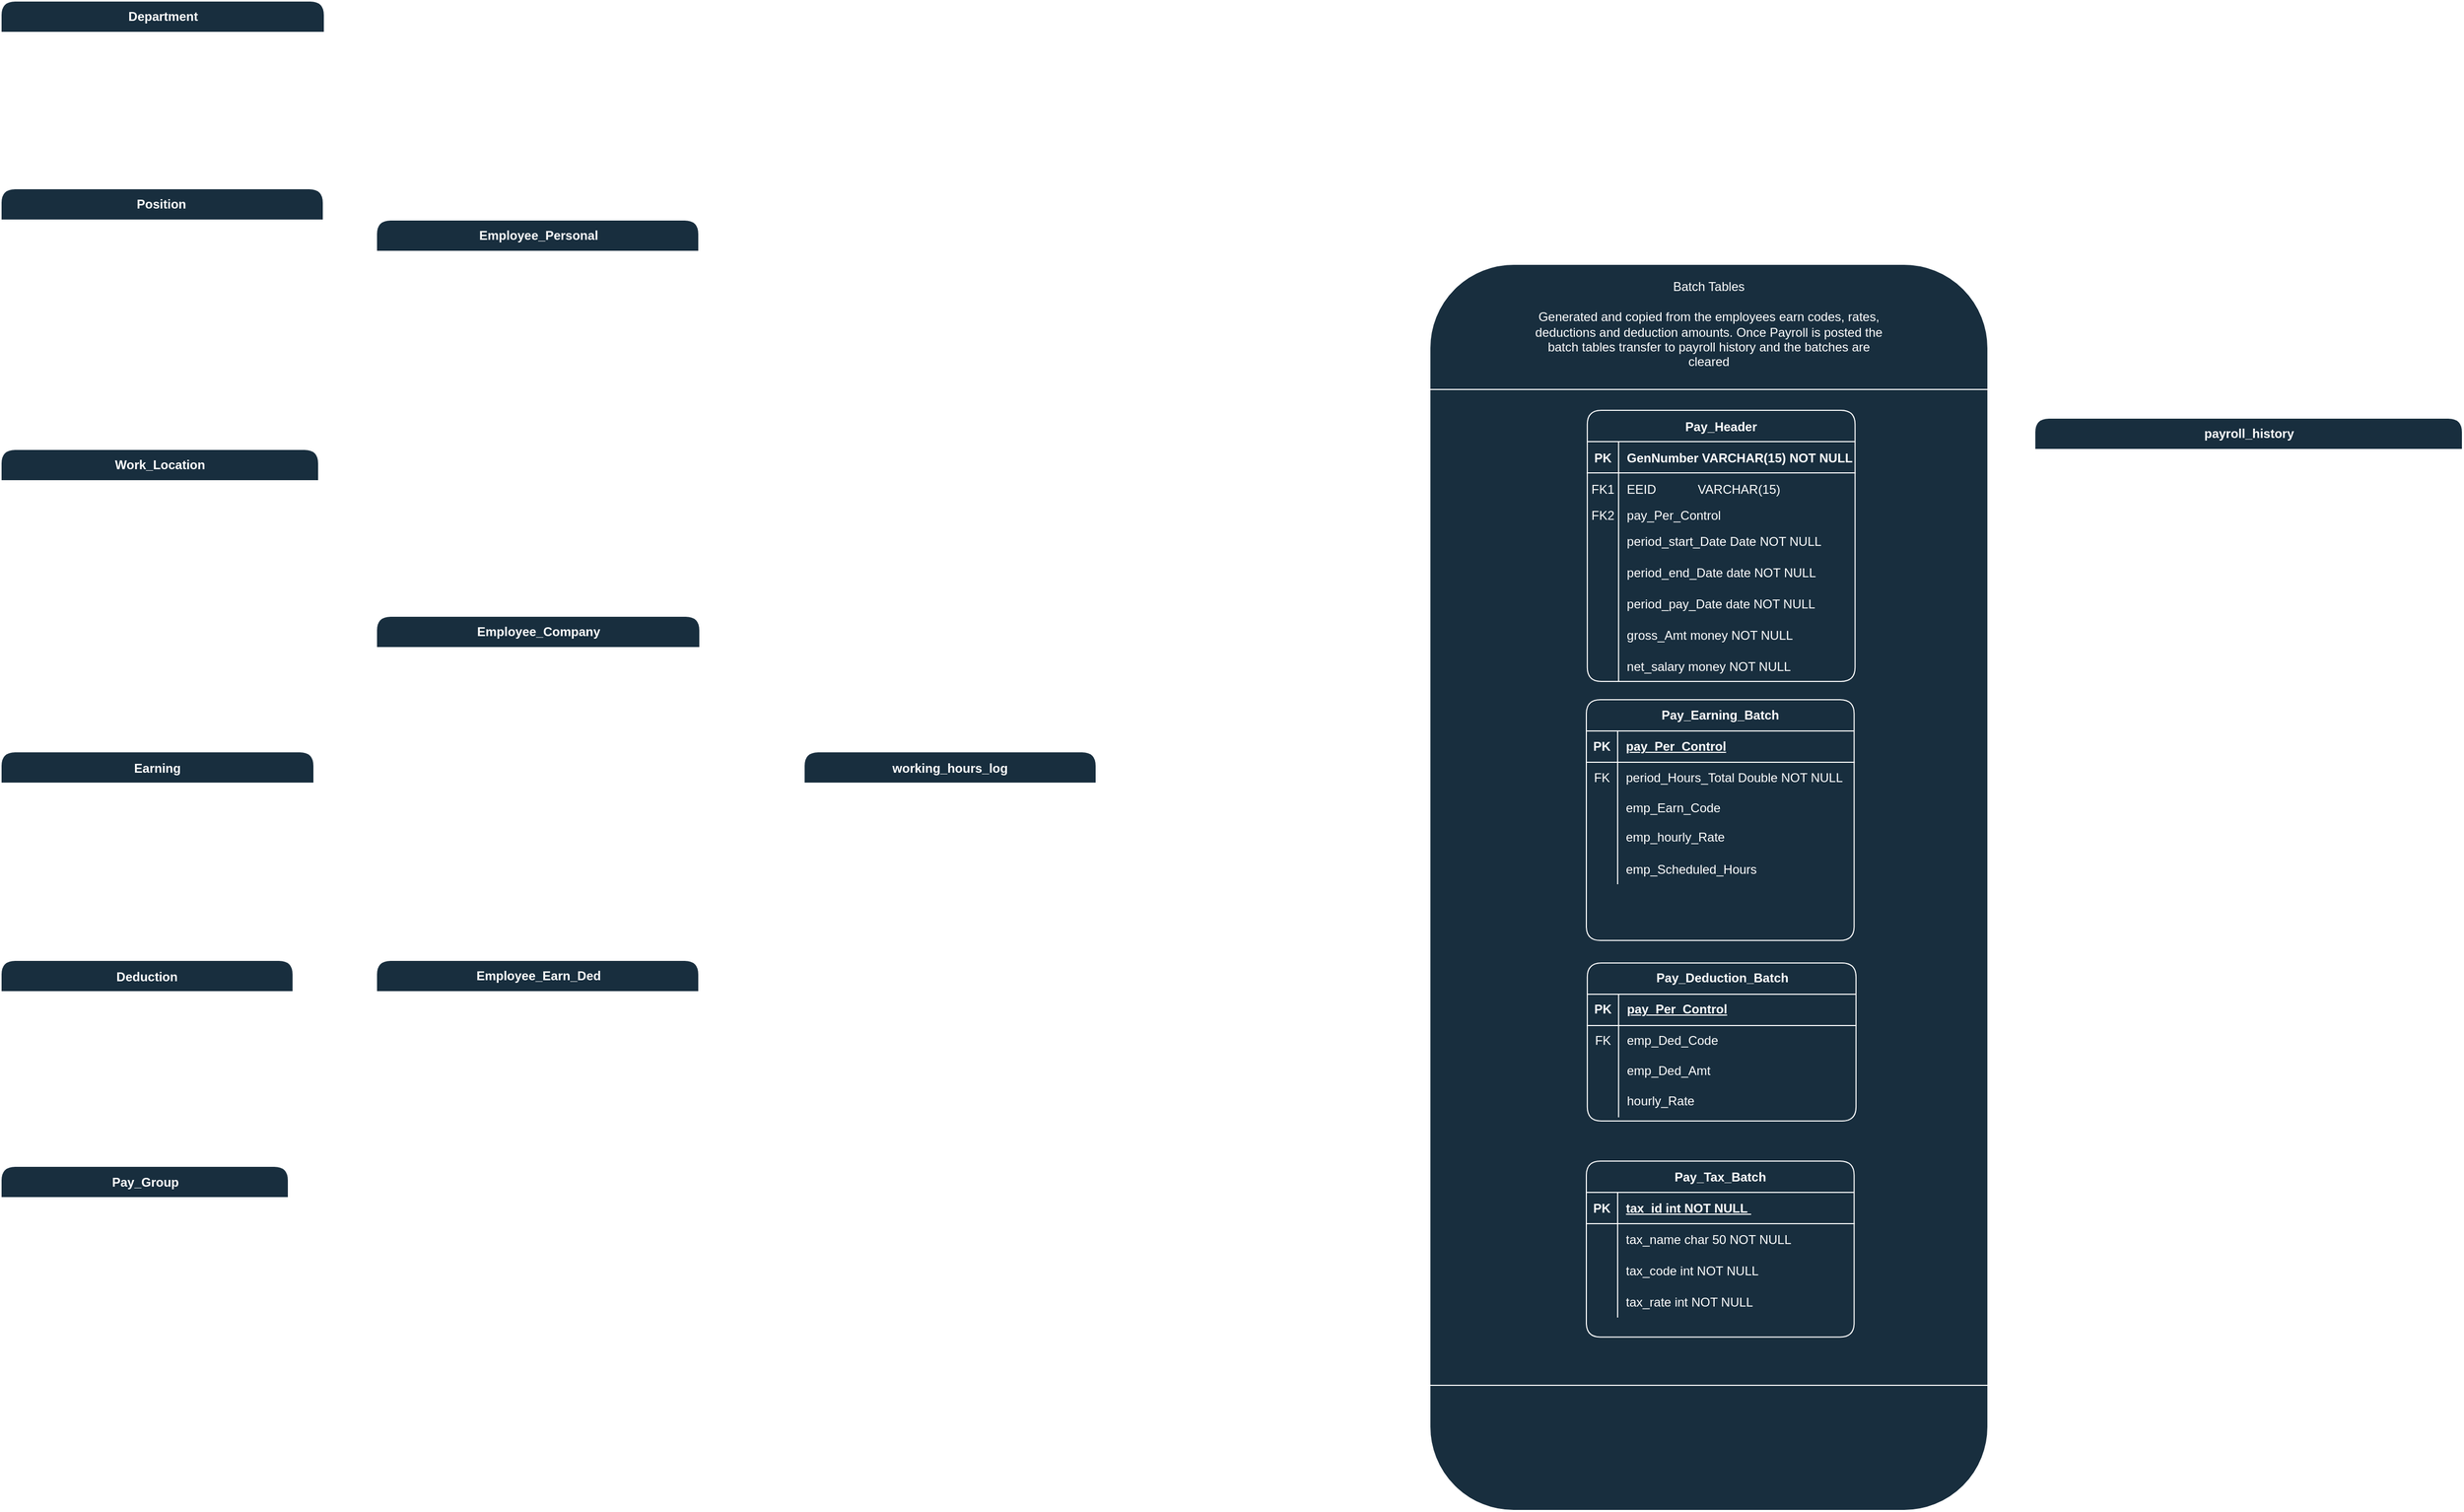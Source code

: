 <mxfile version="22.0.3" type="device" pages="2">
  <diagram id="R2lEEEUBdFMjLlhIrx00" name="Page-1">
    <mxGraphModel dx="5407" dy="1150" grid="1" gridSize="10" guides="1" tooltips="1" connect="1" arrows="1" fold="1" page="1" pageScale="1" pageWidth="3300" pageHeight="4681" background="none" math="0" shadow="0" extFonts="Permanent Marker^https://fonts.googleapis.com/css?family=Permanent+Marker">
      <root>
        <mxCell id="0" />
        <mxCell id="1" parent="0" />
        <mxCell id="c1wcHCh8fKcfgMownZdg-45" value="" style="shape=process;whiteSpace=wrap;html=1;backgroundOutline=1;rotation=90;container=1;noLabel=1;horizontal=0;verticalAlign=top;fillColor=#182E3E;strokeColor=#FFFFFF;rounded=1;labelBackgroundColor=none;fontColor=#FFFFFF;" vertex="1" parent="1">
          <mxGeometry x="850" y="622.5" width="1195" height="535" as="geometry" />
        </mxCell>
        <mxCell id="c1wcHCh8fKcfgMownZdg-46" value="Batch Tables&lt;br&gt;&lt;br&gt;Generated and copied from the employees earn codes, rates, deductions and deduction amounts. Once Payroll is posted the batch tables transfer to payroll history and the batches are cleared" style="text;html=1;strokeColor=none;fillColor=none;align=center;verticalAlign=middle;whiteSpace=wrap;rounded=1;labelBackgroundColor=none;fontColor=#FFFFFF;arcSize=25;" vertex="1" parent="c1wcHCh8fKcfgMownZdg-45">
          <mxGeometry x="423.762" y="-299.998" width="347.482" height="55.057" as="geometry" />
        </mxCell>
        <mxCell id="V9Exqj90Ii3oVxS3J_qq-74" value="Pay_Tax_Batch" style="shape=table;startSize=30;container=1;collapsible=1;childLayout=tableLayout;fixedRows=1;rowLines=0;fontStyle=1;align=center;resizeLast=1;html=1;labelBackgroundColor=none;fillColor=#182E3E;strokeColor=#FFFFFF;fontColor=#FFFFFF;rounded=1;" parent="c1wcHCh8fKcfgMownZdg-45" vertex="1">
          <mxGeometry x="480.001" y="530.003" width="256.738" height="168.731" as="geometry" />
        </mxCell>
        <mxCell id="V9Exqj90Ii3oVxS3J_qq-75" value="" style="shape=tableRow;horizontal=0;startSize=0;swimlaneHead=0;swimlaneBody=0;fillColor=none;collapsible=0;dropTarget=0;points=[[0,0.5],[1,0.5]];portConstraint=eastwest;top=0;left=0;right=0;bottom=1;labelBackgroundColor=none;strokeColor=#FFFFFF;fontColor=#FFFFFF;rounded=1;" parent="V9Exqj90Ii3oVxS3J_qq-74" vertex="1">
          <mxGeometry y="30" width="256.738" height="30" as="geometry" />
        </mxCell>
        <mxCell id="V9Exqj90Ii3oVxS3J_qq-76" value="PK" style="shape=partialRectangle;connectable=0;fillColor=none;top=0;left=0;bottom=0;right=0;fontStyle=1;overflow=hidden;whiteSpace=wrap;html=1;labelBackgroundColor=none;strokeColor=#FFFFFF;fontColor=#FFFFFF;rounded=1;" parent="V9Exqj90Ii3oVxS3J_qq-75" vertex="1">
          <mxGeometry width="30" height="30" as="geometry">
            <mxRectangle width="30" height="30" as="alternateBounds" />
          </mxGeometry>
        </mxCell>
        <mxCell id="V9Exqj90Ii3oVxS3J_qq-77" value="tax_id&amp;nbsp;int NOT NULL&amp;nbsp;" style="shape=partialRectangle;connectable=0;fillColor=none;top=0;left=0;bottom=0;right=0;align=left;spacingLeft=6;fontStyle=5;overflow=hidden;whiteSpace=wrap;html=1;labelBackgroundColor=none;strokeColor=#FFFFFF;fontColor=#FFFFFF;rounded=1;" parent="V9Exqj90Ii3oVxS3J_qq-75" vertex="1">
          <mxGeometry x="30" width="226.738" height="30" as="geometry">
            <mxRectangle width="226.738" height="30" as="alternateBounds" />
          </mxGeometry>
        </mxCell>
        <mxCell id="V9Exqj90Ii3oVxS3J_qq-78" value="" style="shape=tableRow;horizontal=0;startSize=0;swimlaneHead=0;swimlaneBody=0;fillColor=none;collapsible=0;dropTarget=0;points=[[0,0.5],[1,0.5]];portConstraint=eastwest;top=0;left=0;right=0;bottom=0;labelBackgroundColor=none;strokeColor=#FFFFFF;fontColor=#FFFFFF;rounded=1;" parent="V9Exqj90Ii3oVxS3J_qq-74" vertex="1">
          <mxGeometry y="60" width="256.738" height="30" as="geometry" />
        </mxCell>
        <mxCell id="V9Exqj90Ii3oVxS3J_qq-79" value="" style="shape=partialRectangle;connectable=0;fillColor=none;top=0;left=0;bottom=0;right=0;editable=1;overflow=hidden;whiteSpace=wrap;html=1;labelBackgroundColor=none;strokeColor=#FFFFFF;fontColor=#FFFFFF;rounded=1;" parent="V9Exqj90Ii3oVxS3J_qq-78" vertex="1">
          <mxGeometry width="30" height="30" as="geometry">
            <mxRectangle width="30" height="30" as="alternateBounds" />
          </mxGeometry>
        </mxCell>
        <mxCell id="V9Exqj90Ii3oVxS3J_qq-80" value="tax_name char 50 NOT NULL" style="shape=partialRectangle;connectable=0;fillColor=none;top=0;left=0;bottom=0;right=0;align=left;spacingLeft=6;overflow=hidden;whiteSpace=wrap;html=1;labelBackgroundColor=none;strokeColor=#FFFFFF;fontColor=#FFFFFF;rounded=1;" parent="V9Exqj90Ii3oVxS3J_qq-78" vertex="1">
          <mxGeometry x="30" width="226.738" height="30" as="geometry">
            <mxRectangle width="226.738" height="30" as="alternateBounds" />
          </mxGeometry>
        </mxCell>
        <mxCell id="V9Exqj90Ii3oVxS3J_qq-81" value="" style="shape=tableRow;horizontal=0;startSize=0;swimlaneHead=0;swimlaneBody=0;fillColor=none;collapsible=0;dropTarget=0;points=[[0,0.5],[1,0.5]];portConstraint=eastwest;top=0;left=0;right=0;bottom=0;labelBackgroundColor=none;strokeColor=#FFFFFF;fontColor=#FFFFFF;rounded=1;" parent="V9Exqj90Ii3oVxS3J_qq-74" vertex="1">
          <mxGeometry y="90" width="256.738" height="30" as="geometry" />
        </mxCell>
        <mxCell id="V9Exqj90Ii3oVxS3J_qq-82" value="" style="shape=partialRectangle;connectable=0;fillColor=none;top=0;left=0;bottom=0;right=0;editable=1;overflow=hidden;whiteSpace=wrap;html=1;labelBackgroundColor=none;strokeColor=#FFFFFF;fontColor=#FFFFFF;rounded=1;" parent="V9Exqj90Ii3oVxS3J_qq-81" vertex="1">
          <mxGeometry width="30" height="30" as="geometry">
            <mxRectangle width="30" height="30" as="alternateBounds" />
          </mxGeometry>
        </mxCell>
        <mxCell id="V9Exqj90Ii3oVxS3J_qq-83" value="tax_code int NOT NULL" style="shape=partialRectangle;connectable=0;fillColor=none;top=0;left=0;bottom=0;right=0;align=left;spacingLeft=6;overflow=hidden;whiteSpace=wrap;html=1;labelBackgroundColor=none;strokeColor=#FFFFFF;fontColor=#FFFFFF;rounded=1;" parent="V9Exqj90Ii3oVxS3J_qq-81" vertex="1">
          <mxGeometry x="30" width="226.738" height="30" as="geometry">
            <mxRectangle width="226.738" height="30" as="alternateBounds" />
          </mxGeometry>
        </mxCell>
        <mxCell id="V9Exqj90Ii3oVxS3J_qq-84" value="" style="shape=tableRow;horizontal=0;startSize=0;swimlaneHead=0;swimlaneBody=0;fillColor=none;collapsible=0;dropTarget=0;points=[[0,0.5],[1,0.5]];portConstraint=eastwest;top=0;left=0;right=0;bottom=0;labelBackgroundColor=none;strokeColor=#FFFFFF;fontColor=#FFFFFF;rounded=1;" parent="V9Exqj90Ii3oVxS3J_qq-74" vertex="1">
          <mxGeometry y="120" width="256.738" height="30" as="geometry" />
        </mxCell>
        <mxCell id="V9Exqj90Ii3oVxS3J_qq-85" value="" style="shape=partialRectangle;connectable=0;fillColor=none;top=0;left=0;bottom=0;right=0;editable=1;overflow=hidden;whiteSpace=wrap;html=1;labelBackgroundColor=none;strokeColor=#FFFFFF;fontColor=#FFFFFF;rounded=1;" parent="V9Exqj90Ii3oVxS3J_qq-84" vertex="1">
          <mxGeometry width="30" height="30" as="geometry">
            <mxRectangle width="30" height="30" as="alternateBounds" />
          </mxGeometry>
        </mxCell>
        <mxCell id="V9Exqj90Ii3oVxS3J_qq-86" value="tax_rate int NOT NULL&amp;nbsp;" style="shape=partialRectangle;connectable=0;fillColor=none;top=0;left=0;bottom=0;right=0;align=left;spacingLeft=6;overflow=hidden;whiteSpace=wrap;html=1;labelBackgroundColor=none;strokeColor=#FFFFFF;fontColor=#FFFFFF;rounded=1;" parent="V9Exqj90Ii3oVxS3J_qq-84" vertex="1">
          <mxGeometry x="30" width="226.738" height="30" as="geometry">
            <mxRectangle width="226.738" height="30" as="alternateBounds" />
          </mxGeometry>
        </mxCell>
        <mxCell id="c1wcHCh8fKcfgMownZdg-1" value="Pay_Deduction_Batch" style="shape=table;startSize=30;container=1;collapsible=1;childLayout=tableLayout;fixedRows=1;rowLines=0;fontStyle=1;align=center;resizeLast=1;html=1;labelBackgroundColor=none;fillColor=#182E3E;strokeColor=#FFFFFF;fontColor=#FFFFFF;rounded=1;" vertex="1" parent="c1wcHCh8fKcfgMownZdg-45">
          <mxGeometry x="480.916" y="339.998" width="257.644" height="151.54" as="geometry" />
        </mxCell>
        <mxCell id="c1wcHCh8fKcfgMownZdg-2" value="" style="shape=tableRow;horizontal=0;startSize=0;swimlaneHead=0;swimlaneBody=0;fillColor=none;collapsible=0;dropTarget=0;points=[[0,0.5],[1,0.5]];portConstraint=eastwest;top=0;left=0;right=0;bottom=1;labelBackgroundColor=none;strokeColor=#FFFFFF;fontColor=#FFFFFF;rounded=1;" vertex="1" parent="c1wcHCh8fKcfgMownZdg-1">
          <mxGeometry y="30" width="257.644" height="30" as="geometry" />
        </mxCell>
        <mxCell id="c1wcHCh8fKcfgMownZdg-3" value="PK" style="shape=partialRectangle;connectable=0;fillColor=none;top=0;left=0;bottom=0;right=0;fontStyle=1;overflow=hidden;whiteSpace=wrap;html=1;labelBackgroundColor=none;strokeColor=#FFFFFF;fontColor=#FFFFFF;rounded=1;" vertex="1" parent="c1wcHCh8fKcfgMownZdg-2">
          <mxGeometry width="30" height="30" as="geometry">
            <mxRectangle width="30" height="30" as="alternateBounds" />
          </mxGeometry>
        </mxCell>
        <mxCell id="c1wcHCh8fKcfgMownZdg-4" value="pay_Per_Control" style="shape=partialRectangle;connectable=0;fillColor=none;top=0;left=0;bottom=0;right=0;align=left;spacingLeft=6;fontStyle=5;overflow=hidden;whiteSpace=wrap;html=1;labelBackgroundColor=none;strokeColor=#FFFFFF;fontColor=#FFFFFF;rounded=1;" vertex="1" parent="c1wcHCh8fKcfgMownZdg-2">
          <mxGeometry x="30" width="227.644" height="30" as="geometry">
            <mxRectangle width="227.644" height="30" as="alternateBounds" />
          </mxGeometry>
        </mxCell>
        <mxCell id="c1wcHCh8fKcfgMownZdg-5" value="" style="shape=tableRow;horizontal=0;startSize=0;swimlaneHead=0;swimlaneBody=0;fillColor=none;collapsible=0;dropTarget=0;points=[[0,0.5],[1,0.5]];portConstraint=eastwest;top=0;left=0;right=0;bottom=0;labelBackgroundColor=none;strokeColor=#FFFFFF;fontColor=#FFFFFF;rounded=1;" vertex="1" parent="c1wcHCh8fKcfgMownZdg-1">
          <mxGeometry y="60" width="257.644" height="30" as="geometry" />
        </mxCell>
        <mxCell id="c1wcHCh8fKcfgMownZdg-6" value="FK" style="shape=partialRectangle;connectable=0;fillColor=none;top=0;left=0;bottom=0;right=0;editable=1;overflow=hidden;whiteSpace=wrap;html=1;labelBackgroundColor=none;strokeColor=#FFFFFF;fontColor=#FFFFFF;rounded=1;" vertex="1" parent="c1wcHCh8fKcfgMownZdg-5">
          <mxGeometry width="30" height="30" as="geometry">
            <mxRectangle width="30" height="30" as="alternateBounds" />
          </mxGeometry>
        </mxCell>
        <mxCell id="c1wcHCh8fKcfgMownZdg-7" value="emp_Ded_Code" style="shape=partialRectangle;connectable=0;fillColor=none;top=0;left=0;bottom=0;right=0;align=left;spacingLeft=6;overflow=hidden;whiteSpace=wrap;html=1;labelBackgroundColor=none;strokeColor=#FFFFFF;fontColor=#FFFFFF;rounded=1;" vertex="1" parent="c1wcHCh8fKcfgMownZdg-5">
          <mxGeometry x="30" width="227.644" height="30" as="geometry">
            <mxRectangle width="227.644" height="30" as="alternateBounds" />
          </mxGeometry>
        </mxCell>
        <mxCell id="c1wcHCh8fKcfgMownZdg-8" value="" style="shape=tableRow;horizontal=0;startSize=0;swimlaneHead=0;swimlaneBody=0;fillColor=none;collapsible=0;dropTarget=0;points=[[0,0.5],[1,0.5]];portConstraint=eastwest;top=0;left=0;right=0;bottom=0;labelBackgroundColor=none;strokeColor=#FFFFFF;fontColor=#FFFFFF;rounded=1;" vertex="1" parent="c1wcHCh8fKcfgMownZdg-1">
          <mxGeometry y="90" width="257.644" height="28" as="geometry" />
        </mxCell>
        <mxCell id="c1wcHCh8fKcfgMownZdg-9" value="" style="shape=partialRectangle;connectable=0;fillColor=none;top=0;left=0;bottom=0;right=0;editable=1;overflow=hidden;whiteSpace=wrap;html=1;labelBackgroundColor=none;strokeColor=#FFFFFF;fontColor=#FFFFFF;rounded=1;" vertex="1" parent="c1wcHCh8fKcfgMownZdg-8">
          <mxGeometry width="30" height="28" as="geometry">
            <mxRectangle width="30" height="28" as="alternateBounds" />
          </mxGeometry>
        </mxCell>
        <mxCell id="c1wcHCh8fKcfgMownZdg-10" value="emp_Ded_Amt" style="shape=partialRectangle;connectable=0;fillColor=none;top=0;left=0;bottom=0;right=0;align=left;spacingLeft=6;overflow=hidden;whiteSpace=wrap;html=1;labelBackgroundColor=none;strokeColor=#FFFFFF;fontColor=#FFFFFF;rounded=1;" vertex="1" parent="c1wcHCh8fKcfgMownZdg-8">
          <mxGeometry x="30" width="227.644" height="28" as="geometry">
            <mxRectangle width="227.644" height="28" as="alternateBounds" />
          </mxGeometry>
        </mxCell>
        <mxCell id="c1wcHCh8fKcfgMownZdg-11" value="" style="shape=tableRow;horizontal=0;startSize=0;swimlaneHead=0;swimlaneBody=0;fillColor=none;collapsible=0;dropTarget=0;points=[[0,0.5],[1,0.5]];portConstraint=eastwest;top=0;left=0;right=0;bottom=0;labelBackgroundColor=none;strokeColor=#FFFFFF;fontColor=#FFFFFF;rounded=1;" vertex="1" parent="c1wcHCh8fKcfgMownZdg-1">
          <mxGeometry y="118" width="257.644" height="30" as="geometry" />
        </mxCell>
        <mxCell id="c1wcHCh8fKcfgMownZdg-12" value="" style="shape=partialRectangle;connectable=0;fillColor=none;top=0;left=0;bottom=0;right=0;editable=1;overflow=hidden;whiteSpace=wrap;html=1;labelBackgroundColor=none;strokeColor=#FFFFFF;fontColor=#FFFFFF;rounded=1;" vertex="1" parent="c1wcHCh8fKcfgMownZdg-11">
          <mxGeometry width="30" height="30" as="geometry">
            <mxRectangle width="30" height="30" as="alternateBounds" />
          </mxGeometry>
        </mxCell>
        <mxCell id="c1wcHCh8fKcfgMownZdg-13" value="hourly_Rate" style="shape=partialRectangle;connectable=0;fillColor=none;top=0;left=0;bottom=0;right=0;align=left;spacingLeft=6;overflow=hidden;whiteSpace=wrap;html=1;labelBackgroundColor=none;strokeColor=#FFFFFF;fontColor=#FFFFFF;rounded=1;" vertex="1" parent="c1wcHCh8fKcfgMownZdg-11">
          <mxGeometry x="30" width="227.644" height="30" as="geometry">
            <mxRectangle width="227.644" height="30" as="alternateBounds" />
          </mxGeometry>
        </mxCell>
        <mxCell id="C-vyLk0tnHw3VtMMgP7b-13" value="Pay_Header" style="shape=table;startSize=30;container=1;collapsible=1;childLayout=tableLayout;fixedRows=1;rowLines=0;fontStyle=1;align=center;resizeLast=1;labelBackgroundColor=none;fillColor=#182E3E;strokeColor=#FFFFFF;fontColor=#FFFFFF;rounded=1;" parent="c1wcHCh8fKcfgMownZdg-45" vertex="1">
          <mxGeometry x="480.911" y="-190.003" width="256.738" height="260.003" as="geometry" />
        </mxCell>
        <mxCell id="C-vyLk0tnHw3VtMMgP7b-14" value="" style="shape=partialRectangle;collapsible=0;dropTarget=0;pointerEvents=0;fillColor=none;points=[[0,0.5],[1,0.5]];portConstraint=eastwest;top=0;left=0;right=0;bottom=1;labelBackgroundColor=none;strokeColor=#FFFFFF;fontColor=#FFFFFF;rounded=1;" parent="C-vyLk0tnHw3VtMMgP7b-13" vertex="1">
          <mxGeometry y="30" width="256.738" height="30" as="geometry" />
        </mxCell>
        <mxCell id="C-vyLk0tnHw3VtMMgP7b-15" value="PK" style="shape=partialRectangle;overflow=hidden;connectable=0;fillColor=none;top=0;left=0;bottom=0;right=0;fontStyle=1;labelBackgroundColor=none;strokeColor=#FFFFFF;fontColor=#FFFFFF;rounded=1;" parent="C-vyLk0tnHw3VtMMgP7b-14" vertex="1">
          <mxGeometry width="30" height="30" as="geometry">
            <mxRectangle width="30" height="30" as="alternateBounds" />
          </mxGeometry>
        </mxCell>
        <mxCell id="C-vyLk0tnHw3VtMMgP7b-16" value="GenNumber VARCHAR(15) NOT NULL" style="shape=partialRectangle;overflow=hidden;connectable=0;fillColor=none;top=0;left=0;bottom=0;right=0;align=left;spacingLeft=6;fontStyle=1;labelBackgroundColor=none;strokeColor=#FFFFFF;fontColor=#FFFFFF;rounded=1;" parent="C-vyLk0tnHw3VtMMgP7b-14" vertex="1">
          <mxGeometry x="30" width="226.738" height="30" as="geometry">
            <mxRectangle width="226.738" height="30" as="alternateBounds" />
          </mxGeometry>
        </mxCell>
        <mxCell id="C-vyLk0tnHw3VtMMgP7b-17" value="" style="shape=partialRectangle;collapsible=0;dropTarget=0;pointerEvents=0;fillColor=none;points=[[0,0.5],[1,0.5]];portConstraint=eastwest;top=0;left=0;right=0;bottom=0;labelBackgroundColor=none;strokeColor=#FFFFFF;fontColor=#FFFFFF;rounded=1;" parent="C-vyLk0tnHw3VtMMgP7b-13" vertex="1">
          <mxGeometry y="60" width="256.738" height="30" as="geometry" />
        </mxCell>
        <mxCell id="C-vyLk0tnHw3VtMMgP7b-18" value="FK1" style="shape=partialRectangle;overflow=hidden;connectable=0;fillColor=none;top=0;left=0;bottom=0;right=0;labelBackgroundColor=none;strokeColor=#FFFFFF;fontColor=#FFFFFF;rounded=1;" parent="C-vyLk0tnHw3VtMMgP7b-17" vertex="1">
          <mxGeometry width="30" height="30" as="geometry">
            <mxRectangle width="30" height="30" as="alternateBounds" />
          </mxGeometry>
        </mxCell>
        <mxCell id="C-vyLk0tnHw3VtMMgP7b-19" value="EEID            VARCHAR(15)" style="shape=partialRectangle;overflow=hidden;connectable=0;fillColor=none;top=0;left=0;bottom=0;right=0;align=left;spacingLeft=6;labelBackgroundColor=none;strokeColor=#FFFFFF;fontColor=#FFFFFF;rounded=1;" parent="C-vyLk0tnHw3VtMMgP7b-17" vertex="1">
          <mxGeometry x="30" width="226.738" height="30" as="geometry">
            <mxRectangle width="226.738" height="30" as="alternateBounds" />
          </mxGeometry>
        </mxCell>
        <mxCell id="ySKFGLkEAsGldyNubYaE-20" value="" style="shape=tableRow;horizontal=0;startSize=0;swimlaneHead=0;swimlaneBody=0;fillColor=none;collapsible=0;dropTarget=0;points=[[0,0.5],[1,0.5]];portConstraint=eastwest;top=0;left=0;right=0;bottom=0;labelBackgroundColor=none;strokeColor=#FFFFFF;fontColor=#FFFFFF;rounded=1;" vertex="1" parent="C-vyLk0tnHw3VtMMgP7b-13">
          <mxGeometry y="90" width="256.738" height="20" as="geometry" />
        </mxCell>
        <mxCell id="ySKFGLkEAsGldyNubYaE-21" value="FK2" style="shape=partialRectangle;connectable=0;fillColor=none;top=0;left=0;bottom=0;right=0;editable=1;overflow=hidden;labelBackgroundColor=none;strokeColor=#FFFFFF;fontColor=#FFFFFF;rounded=1;" vertex="1" parent="ySKFGLkEAsGldyNubYaE-20">
          <mxGeometry width="30" height="20" as="geometry">
            <mxRectangle width="30" height="20" as="alternateBounds" />
          </mxGeometry>
        </mxCell>
        <mxCell id="ySKFGLkEAsGldyNubYaE-22" value="pay_Per_Control" style="shape=partialRectangle;connectable=0;fillColor=none;top=0;left=0;bottom=0;right=0;align=left;spacingLeft=6;overflow=hidden;labelBackgroundColor=none;strokeColor=#FFFFFF;fontColor=#FFFFFF;rounded=1;" vertex="1" parent="ySKFGLkEAsGldyNubYaE-20">
          <mxGeometry x="30" width="226.738" height="20" as="geometry">
            <mxRectangle width="226.738" height="20" as="alternateBounds" />
          </mxGeometry>
        </mxCell>
        <mxCell id="V9Exqj90Ii3oVxS3J_qq-49" value="" style="shape=partialRectangle;collapsible=0;dropTarget=0;pointerEvents=0;fillColor=none;points=[[0,0.5],[1,0.5]];portConstraint=eastwest;top=0;left=0;right=0;bottom=0;labelBackgroundColor=none;strokeColor=#FFFFFF;fontColor=#FFFFFF;rounded=1;" parent="C-vyLk0tnHw3VtMMgP7b-13" vertex="1">
          <mxGeometry y="110" width="256.738" height="30" as="geometry" />
        </mxCell>
        <mxCell id="V9Exqj90Ii3oVxS3J_qq-50" value="" style="shape=partialRectangle;overflow=hidden;connectable=0;fillColor=none;top=0;left=0;bottom=0;right=0;labelBackgroundColor=none;strokeColor=#FFFFFF;fontColor=#FFFFFF;rounded=1;" parent="V9Exqj90Ii3oVxS3J_qq-49" vertex="1">
          <mxGeometry width="30" height="30" as="geometry">
            <mxRectangle width="30" height="30" as="alternateBounds" />
          </mxGeometry>
        </mxCell>
        <mxCell id="V9Exqj90Ii3oVxS3J_qq-51" value="period_start_Date Date NOT NULL" style="shape=partialRectangle;overflow=hidden;connectable=0;fillColor=none;top=0;left=0;bottom=0;right=0;align=left;spacingLeft=6;labelBackgroundColor=none;strokeColor=#FFFFFF;fontColor=#FFFFFF;rounded=1;" parent="V9Exqj90Ii3oVxS3J_qq-49" vertex="1">
          <mxGeometry x="30" width="226.738" height="30" as="geometry">
            <mxRectangle width="226.738" height="30" as="alternateBounds" />
          </mxGeometry>
        </mxCell>
        <mxCell id="V9Exqj90Ii3oVxS3J_qq-52" value="" style="shape=partialRectangle;collapsible=0;dropTarget=0;pointerEvents=0;fillColor=none;points=[[0,0.5],[1,0.5]];portConstraint=eastwest;top=0;left=0;right=0;bottom=0;labelBackgroundColor=none;strokeColor=#FFFFFF;fontColor=#FFFFFF;rounded=1;" parent="C-vyLk0tnHw3VtMMgP7b-13" vertex="1">
          <mxGeometry y="140" width="256.738" height="30" as="geometry" />
        </mxCell>
        <mxCell id="V9Exqj90Ii3oVxS3J_qq-53" value="" style="shape=partialRectangle;overflow=hidden;connectable=0;fillColor=none;top=0;left=0;bottom=0;right=0;labelBackgroundColor=none;strokeColor=#FFFFFF;fontColor=#FFFFFF;rounded=1;" parent="V9Exqj90Ii3oVxS3J_qq-52" vertex="1">
          <mxGeometry width="30" height="30" as="geometry">
            <mxRectangle width="30" height="30" as="alternateBounds" />
          </mxGeometry>
        </mxCell>
        <mxCell id="V9Exqj90Ii3oVxS3J_qq-54" value="period_end_Date date NOT NULL" style="shape=partialRectangle;overflow=hidden;connectable=0;fillColor=none;top=0;left=0;bottom=0;right=0;align=left;spacingLeft=6;labelBackgroundColor=none;strokeColor=#FFFFFF;fontColor=#FFFFFF;rounded=1;" parent="V9Exqj90Ii3oVxS3J_qq-52" vertex="1">
          <mxGeometry x="30" width="226.738" height="30" as="geometry">
            <mxRectangle width="226.738" height="30" as="alternateBounds" />
          </mxGeometry>
        </mxCell>
        <mxCell id="ySKFGLkEAsGldyNubYaE-3" value="" style="shape=tableRow;horizontal=0;startSize=0;swimlaneHead=0;swimlaneBody=0;fillColor=none;collapsible=0;dropTarget=0;points=[[0,0.5],[1,0.5]];portConstraint=eastwest;top=0;left=0;right=0;bottom=0;labelBackgroundColor=none;strokeColor=#FFFFFF;fontColor=#FFFFFF;rounded=1;" vertex="1" parent="C-vyLk0tnHw3VtMMgP7b-13">
          <mxGeometry y="170" width="256.738" height="30" as="geometry" />
        </mxCell>
        <mxCell id="ySKFGLkEAsGldyNubYaE-4" value="" style="shape=partialRectangle;connectable=0;fillColor=none;top=0;left=0;bottom=0;right=0;editable=1;overflow=hidden;labelBackgroundColor=none;strokeColor=#FFFFFF;fontColor=#FFFFFF;rounded=1;" vertex="1" parent="ySKFGLkEAsGldyNubYaE-3">
          <mxGeometry width="30" height="30" as="geometry">
            <mxRectangle width="30" height="30" as="alternateBounds" />
          </mxGeometry>
        </mxCell>
        <mxCell id="ySKFGLkEAsGldyNubYaE-5" value="period_pay_Date date NOT NULL" style="shape=partialRectangle;connectable=0;fillColor=none;top=0;left=0;bottom=0;right=0;align=left;spacingLeft=6;overflow=hidden;labelBackgroundColor=none;strokeColor=#FFFFFF;fontColor=#FFFFFF;rounded=1;" vertex="1" parent="ySKFGLkEAsGldyNubYaE-3">
          <mxGeometry x="30" width="226.738" height="30" as="geometry">
            <mxRectangle width="226.738" height="30" as="alternateBounds" />
          </mxGeometry>
        </mxCell>
        <mxCell id="C-vyLk0tnHw3VtMMgP7b-20" value="" style="shape=partialRectangle;collapsible=0;dropTarget=0;pointerEvents=0;fillColor=none;points=[[0,0.5],[1,0.5]];portConstraint=eastwest;top=0;left=0;right=0;bottom=0;labelBackgroundColor=none;strokeColor=#FFFFFF;fontColor=#FFFFFF;rounded=1;" parent="C-vyLk0tnHw3VtMMgP7b-13" vertex="1">
          <mxGeometry y="200" width="256.738" height="30" as="geometry" />
        </mxCell>
        <mxCell id="C-vyLk0tnHw3VtMMgP7b-21" value="" style="shape=partialRectangle;overflow=hidden;connectable=0;fillColor=none;top=0;left=0;bottom=0;right=0;labelBackgroundColor=none;strokeColor=#FFFFFF;fontColor=#FFFFFF;rounded=1;" parent="C-vyLk0tnHw3VtMMgP7b-20" vertex="1">
          <mxGeometry width="30" height="30" as="geometry">
            <mxRectangle width="30" height="30" as="alternateBounds" />
          </mxGeometry>
        </mxCell>
        <mxCell id="C-vyLk0tnHw3VtMMgP7b-22" value="gross_Amt money NOT NULL" style="shape=partialRectangle;overflow=hidden;connectable=0;fillColor=none;top=0;left=0;bottom=0;right=0;align=left;spacingLeft=6;labelBackgroundColor=none;strokeColor=#FFFFFF;fontColor=#FFFFFF;rounded=1;" parent="C-vyLk0tnHw3VtMMgP7b-20" vertex="1">
          <mxGeometry x="30" width="226.738" height="30" as="geometry">
            <mxRectangle width="226.738" height="30" as="alternateBounds" />
          </mxGeometry>
        </mxCell>
        <mxCell id="V9Exqj90Ii3oVxS3J_qq-46" value="" style="shape=partialRectangle;collapsible=0;dropTarget=0;pointerEvents=0;fillColor=none;points=[[0,0.5],[1,0.5]];portConstraint=eastwest;top=0;left=0;right=0;bottom=0;labelBackgroundColor=none;strokeColor=#FFFFFF;fontColor=#FFFFFF;rounded=1;" parent="C-vyLk0tnHw3VtMMgP7b-13" vertex="1">
          <mxGeometry y="230" width="256.738" height="30" as="geometry" />
        </mxCell>
        <mxCell id="V9Exqj90Ii3oVxS3J_qq-47" value="" style="shape=partialRectangle;overflow=hidden;connectable=0;fillColor=none;top=0;left=0;bottom=0;right=0;labelBackgroundColor=none;strokeColor=#FFFFFF;fontColor=#FFFFFF;rounded=1;" parent="V9Exqj90Ii3oVxS3J_qq-46" vertex="1">
          <mxGeometry width="30" height="30" as="geometry">
            <mxRectangle width="30" height="30" as="alternateBounds" />
          </mxGeometry>
        </mxCell>
        <mxCell id="V9Exqj90Ii3oVxS3J_qq-48" value="net_salary money NOT NULL" style="shape=partialRectangle;overflow=hidden;connectable=0;fillColor=none;top=0;left=0;bottom=0;right=0;align=left;spacingLeft=6;labelBackgroundColor=none;strokeColor=#FFFFFF;fontColor=#FFFFFF;rounded=1;" parent="V9Exqj90Ii3oVxS3J_qq-46" vertex="1">
          <mxGeometry x="30" width="226.738" height="30" as="geometry">
            <mxRectangle width="226.738" height="30" as="alternateBounds" />
          </mxGeometry>
        </mxCell>
        <mxCell id="ySKFGLkEAsGldyNubYaE-6" value="Pay_Earning_Batch" style="shape=table;startSize=30;container=1;collapsible=1;childLayout=tableLayout;fixedRows=1;rowLines=0;fontStyle=1;align=center;resizeLast=1;html=1;labelBackgroundColor=none;fillColor=#182E3E;strokeColor=#FFFFFF;fontColor=#FFFFFF;rounded=1;" vertex="1" parent="c1wcHCh8fKcfgMownZdg-45">
          <mxGeometry x="480.001" y="87.504" width="256.738" height="230.919" as="geometry" />
        </mxCell>
        <mxCell id="ySKFGLkEAsGldyNubYaE-7" value="" style="shape=tableRow;horizontal=0;startSize=0;swimlaneHead=0;swimlaneBody=0;fillColor=none;collapsible=0;dropTarget=0;points=[[0,0.5],[1,0.5]];portConstraint=eastwest;top=0;left=0;right=0;bottom=1;labelBackgroundColor=none;strokeColor=#FFFFFF;fontColor=#FFFFFF;rounded=1;" vertex="1" parent="ySKFGLkEAsGldyNubYaE-6">
          <mxGeometry y="30" width="256.738" height="30" as="geometry" />
        </mxCell>
        <mxCell id="ySKFGLkEAsGldyNubYaE-8" value="PK" style="shape=partialRectangle;connectable=0;fillColor=none;top=0;left=0;bottom=0;right=0;fontStyle=1;overflow=hidden;whiteSpace=wrap;html=1;labelBackgroundColor=none;strokeColor=#FFFFFF;fontColor=#FFFFFF;rounded=1;" vertex="1" parent="ySKFGLkEAsGldyNubYaE-7">
          <mxGeometry width="30" height="30" as="geometry">
            <mxRectangle width="30" height="30" as="alternateBounds" />
          </mxGeometry>
        </mxCell>
        <mxCell id="ySKFGLkEAsGldyNubYaE-9" value="pay_Per_Control" style="shape=partialRectangle;connectable=0;fillColor=none;top=0;left=0;bottom=0;right=0;align=left;spacingLeft=6;fontStyle=5;overflow=hidden;whiteSpace=wrap;html=1;labelBackgroundColor=none;strokeColor=#FFFFFF;fontColor=#FFFFFF;rounded=1;" vertex="1" parent="ySKFGLkEAsGldyNubYaE-7">
          <mxGeometry x="30" width="226.738" height="30" as="geometry">
            <mxRectangle width="226.738" height="30" as="alternateBounds" />
          </mxGeometry>
        </mxCell>
        <mxCell id="ySKFGLkEAsGldyNubYaE-13" value="" style="shape=tableRow;horizontal=0;startSize=0;swimlaneHead=0;swimlaneBody=0;fillColor=none;collapsible=0;dropTarget=0;points=[[0,0.5],[1,0.5]];portConstraint=eastwest;top=0;left=0;right=0;bottom=0;labelBackgroundColor=none;strokeColor=#FFFFFF;fontColor=#FFFFFF;rounded=1;" vertex="1" parent="ySKFGLkEAsGldyNubYaE-6">
          <mxGeometry y="60" width="256.738" height="30" as="geometry" />
        </mxCell>
        <mxCell id="ySKFGLkEAsGldyNubYaE-14" value="FK" style="shape=partialRectangle;connectable=0;fillColor=none;top=0;left=0;bottom=0;right=0;editable=1;overflow=hidden;whiteSpace=wrap;html=1;labelBackgroundColor=none;strokeColor=#FFFFFF;fontColor=#FFFFFF;rounded=1;" vertex="1" parent="ySKFGLkEAsGldyNubYaE-13">
          <mxGeometry width="30" height="30" as="geometry">
            <mxRectangle width="30" height="30" as="alternateBounds" />
          </mxGeometry>
        </mxCell>
        <mxCell id="ySKFGLkEAsGldyNubYaE-15" value="period_Hours_Total Double NOT NULL" style="shape=partialRectangle;connectable=0;fillColor=none;top=0;left=0;bottom=0;right=0;align=left;spacingLeft=6;overflow=hidden;whiteSpace=wrap;html=1;labelBackgroundColor=none;strokeColor=#FFFFFF;fontColor=#FFFFFF;rounded=1;" vertex="1" parent="ySKFGLkEAsGldyNubYaE-13">
          <mxGeometry x="30" width="226.738" height="30" as="geometry">
            <mxRectangle width="226.738" height="30" as="alternateBounds" />
          </mxGeometry>
        </mxCell>
        <mxCell id="ySKFGLkEAsGldyNubYaE-10" value="" style="shape=tableRow;horizontal=0;startSize=0;swimlaneHead=0;swimlaneBody=0;fillColor=none;collapsible=0;dropTarget=0;points=[[0,0.5],[1,0.5]];portConstraint=eastwest;top=0;left=0;right=0;bottom=0;labelBackgroundColor=none;strokeColor=#FFFFFF;fontColor=#FFFFFF;rounded=1;" vertex="1" parent="ySKFGLkEAsGldyNubYaE-6">
          <mxGeometry y="90" width="256.738" height="27" as="geometry" />
        </mxCell>
        <mxCell id="ySKFGLkEAsGldyNubYaE-11" value="" style="shape=partialRectangle;connectable=0;fillColor=none;top=0;left=0;bottom=0;right=0;editable=1;overflow=hidden;whiteSpace=wrap;html=1;labelBackgroundColor=none;strokeColor=#FFFFFF;fontColor=#FFFFFF;rounded=1;" vertex="1" parent="ySKFGLkEAsGldyNubYaE-10">
          <mxGeometry width="30" height="27" as="geometry">
            <mxRectangle width="30" height="27" as="alternateBounds" />
          </mxGeometry>
        </mxCell>
        <mxCell id="ySKFGLkEAsGldyNubYaE-12" value="emp_Earn_Code" style="shape=partialRectangle;connectable=0;fillColor=none;top=0;left=0;bottom=0;right=0;align=left;spacingLeft=6;overflow=hidden;whiteSpace=wrap;html=1;labelBackgroundColor=none;strokeColor=#FFFFFF;fontColor=#FFFFFF;rounded=1;" vertex="1" parent="ySKFGLkEAsGldyNubYaE-10">
          <mxGeometry x="30" width="226.738" height="27" as="geometry">
            <mxRectangle width="226.738" height="27" as="alternateBounds" />
          </mxGeometry>
        </mxCell>
        <mxCell id="ySKFGLkEAsGldyNubYaE-16" value="" style="shape=tableRow;horizontal=0;startSize=0;swimlaneHead=0;swimlaneBody=0;fillColor=none;collapsible=0;dropTarget=0;points=[[0,0.5],[1,0.5]];portConstraint=eastwest;top=0;left=0;right=0;bottom=0;labelBackgroundColor=none;strokeColor=#FFFFFF;fontColor=#FFFFFF;rounded=1;" vertex="1" parent="ySKFGLkEAsGldyNubYaE-6">
          <mxGeometry y="117" width="256.738" height="30" as="geometry" />
        </mxCell>
        <mxCell id="ySKFGLkEAsGldyNubYaE-17" value="" style="shape=partialRectangle;connectable=0;fillColor=none;top=0;left=0;bottom=0;right=0;editable=1;overflow=hidden;whiteSpace=wrap;html=1;labelBackgroundColor=none;strokeColor=#FFFFFF;fontColor=#FFFFFF;rounded=1;" vertex="1" parent="ySKFGLkEAsGldyNubYaE-16">
          <mxGeometry width="30" height="30" as="geometry">
            <mxRectangle width="30" height="30" as="alternateBounds" />
          </mxGeometry>
        </mxCell>
        <mxCell id="ySKFGLkEAsGldyNubYaE-18" value="emp_hourly_Rate" style="shape=partialRectangle;connectable=0;fillColor=none;top=0;left=0;bottom=0;right=0;align=left;spacingLeft=6;overflow=hidden;whiteSpace=wrap;html=1;labelBackgroundColor=none;strokeColor=#FFFFFF;fontColor=#FFFFFF;rounded=1;" vertex="1" parent="ySKFGLkEAsGldyNubYaE-16">
          <mxGeometry x="30" width="226.738" height="30" as="geometry">
            <mxRectangle width="226.738" height="30" as="alternateBounds" />
          </mxGeometry>
        </mxCell>
        <mxCell id="O6YI9wrZHvGKkqHvLnah-66" value="" style="shape=tableRow;horizontal=0;startSize=0;swimlaneHead=0;swimlaneBody=0;fillColor=none;collapsible=0;dropTarget=0;points=[[0,0.5],[1,0.5]];portConstraint=eastwest;top=0;left=0;right=0;bottom=0;strokeColor=#FFFFFF;fontColor=#FFFFFF;" vertex="1" parent="ySKFGLkEAsGldyNubYaE-6">
          <mxGeometry y="147" width="256.738" height="30" as="geometry" />
        </mxCell>
        <mxCell id="O6YI9wrZHvGKkqHvLnah-67" value="" style="shape=partialRectangle;connectable=0;fillColor=none;top=0;left=0;bottom=0;right=0;editable=1;overflow=hidden;strokeColor=#FFFFFF;fontColor=#FFFFFF;" vertex="1" parent="O6YI9wrZHvGKkqHvLnah-66">
          <mxGeometry width="30" height="30" as="geometry">
            <mxRectangle width="30" height="30" as="alternateBounds" />
          </mxGeometry>
        </mxCell>
        <mxCell id="O6YI9wrZHvGKkqHvLnah-68" value="emp_Scheduled_Hours" style="shape=partialRectangle;connectable=0;fillColor=none;top=0;left=0;bottom=0;right=0;align=left;spacingLeft=6;overflow=hidden;strokeColor=#FFFFFF;fontColor=#FFFFFF;" vertex="1" parent="O6YI9wrZHvGKkqHvLnah-66">
          <mxGeometry x="30" width="226.738" height="30" as="geometry">
            <mxRectangle width="226.738" height="30" as="alternateBounds" />
          </mxGeometry>
        </mxCell>
        <mxCell id="V9Exqj90Ii3oVxS3J_qq-127" value="Department" style="shape=table;startSize=30;container=1;collapsible=1;childLayout=tableLayout;fixedRows=1;rowLines=0;fontStyle=1;align=center;resizeLast=1;html=1;labelBackgroundColor=none;fillColor=#182E3E;strokeColor=#FFFFFF;fontColor=#FFFFFF;rounded=1;" parent="1" vertex="1">
          <mxGeometry x="-190" y="40" width="310" height="160" as="geometry" />
        </mxCell>
        <mxCell id="V9Exqj90Ii3oVxS3J_qq-128" value="" style="shape=tableRow;horizontal=0;startSize=0;swimlaneHead=0;swimlaneBody=0;fillColor=none;collapsible=0;dropTarget=0;points=[[0,0.5],[1,0.5]];portConstraint=eastwest;top=0;left=0;right=0;bottom=1;labelBackgroundColor=none;strokeColor=#FFFFFF;fontColor=#FFFFFF;rounded=1;" parent="V9Exqj90Ii3oVxS3J_qq-127" vertex="1">
          <mxGeometry y="30" width="310" height="30" as="geometry" />
        </mxCell>
        <mxCell id="V9Exqj90Ii3oVxS3J_qq-129" value="PK" style="shape=partialRectangle;connectable=0;fillColor=none;top=0;left=0;bottom=0;right=0;fontStyle=1;overflow=hidden;whiteSpace=wrap;html=1;labelBackgroundColor=none;strokeColor=#FFFFFF;fontColor=#FFFFFF;rounded=1;" parent="V9Exqj90Ii3oVxS3J_qq-128" vertex="1">
          <mxGeometry width="30" height="30" as="geometry">
            <mxRectangle width="30" height="30" as="alternateBounds" />
          </mxGeometry>
        </mxCell>
        <mxCell id="V9Exqj90Ii3oVxS3J_qq-130" value="Department_id_int NOT NULL" style="shape=partialRectangle;connectable=0;fillColor=none;top=0;left=0;bottom=0;right=0;align=left;spacingLeft=6;fontStyle=5;overflow=hidden;whiteSpace=wrap;html=1;labelBackgroundColor=none;strokeColor=#FFFFFF;fontColor=#FFFFFF;rounded=1;" parent="V9Exqj90Ii3oVxS3J_qq-128" vertex="1">
          <mxGeometry x="30" width="280" height="30" as="geometry">
            <mxRectangle width="280" height="30" as="alternateBounds" />
          </mxGeometry>
        </mxCell>
        <mxCell id="V9Exqj90Ii3oVxS3J_qq-131" value="" style="shape=tableRow;horizontal=0;startSize=0;swimlaneHead=0;swimlaneBody=0;fillColor=none;collapsible=0;dropTarget=0;points=[[0,0.5],[1,0.5]];portConstraint=eastwest;top=0;left=0;right=0;bottom=0;labelBackgroundColor=none;strokeColor=#FFFFFF;fontColor=#FFFFFF;rounded=1;" parent="V9Exqj90Ii3oVxS3J_qq-127" vertex="1">
          <mxGeometry y="60" width="310" height="30" as="geometry" />
        </mxCell>
        <mxCell id="V9Exqj90Ii3oVxS3J_qq-132" value="" style="shape=partialRectangle;connectable=0;fillColor=none;top=0;left=0;bottom=0;right=0;editable=1;overflow=hidden;whiteSpace=wrap;html=1;labelBackgroundColor=none;strokeColor=#FFFFFF;fontColor=#FFFFFF;rounded=1;" parent="V9Exqj90Ii3oVxS3J_qq-131" vertex="1">
          <mxGeometry width="30" height="30" as="geometry">
            <mxRectangle width="30" height="30" as="alternateBounds" />
          </mxGeometry>
        </mxCell>
        <mxCell id="V9Exqj90Ii3oVxS3J_qq-133" value="department_name&amp;nbsp; char 50 NOT NULL" style="shape=partialRectangle;connectable=0;fillColor=none;top=0;left=0;bottom=0;right=0;align=left;spacingLeft=6;overflow=hidden;whiteSpace=wrap;html=1;labelBackgroundColor=none;strokeColor=#FFFFFF;fontColor=#FFFFFF;rounded=1;" parent="V9Exqj90Ii3oVxS3J_qq-131" vertex="1">
          <mxGeometry x="30" width="280" height="30" as="geometry">
            <mxRectangle width="280" height="30" as="alternateBounds" />
          </mxGeometry>
        </mxCell>
        <mxCell id="V9Exqj90Ii3oVxS3J_qq-134" value="" style="shape=tableRow;horizontal=0;startSize=0;swimlaneHead=0;swimlaneBody=0;fillColor=none;collapsible=0;dropTarget=0;points=[[0,0.5],[1,0.5]];portConstraint=eastwest;top=0;left=0;right=0;bottom=0;labelBackgroundColor=none;strokeColor=#FFFFFF;fontColor=#FFFFFF;rounded=1;" parent="V9Exqj90Ii3oVxS3J_qq-127" vertex="1">
          <mxGeometry y="90" width="310" height="40" as="geometry" />
        </mxCell>
        <mxCell id="V9Exqj90Ii3oVxS3J_qq-135" value="" style="shape=partialRectangle;connectable=0;fillColor=none;top=0;left=0;bottom=0;right=0;editable=1;overflow=hidden;whiteSpace=wrap;html=1;labelBackgroundColor=none;strokeColor=#FFFFFF;fontColor=#FFFFFF;rounded=1;" parent="V9Exqj90Ii3oVxS3J_qq-134" vertex="1">
          <mxGeometry width="30" height="40" as="geometry">
            <mxRectangle width="30" height="40" as="alternateBounds" />
          </mxGeometry>
        </mxCell>
        <mxCell id="V9Exqj90Ii3oVxS3J_qq-136" value="department_head char 50 NOT NULL" style="shape=partialRectangle;connectable=0;fillColor=none;top=0;left=0;bottom=0;right=0;align=left;spacingLeft=6;overflow=hidden;whiteSpace=wrap;html=1;labelBackgroundColor=none;strokeColor=#FFFFFF;fontColor=#FFFFFF;rounded=1;" parent="V9Exqj90Ii3oVxS3J_qq-134" vertex="1">
          <mxGeometry x="30" width="280" height="40" as="geometry">
            <mxRectangle width="280" height="40" as="alternateBounds" />
          </mxGeometry>
        </mxCell>
        <mxCell id="V9Exqj90Ii3oVxS3J_qq-137" value="" style="shape=tableRow;horizontal=0;startSize=0;swimlaneHead=0;swimlaneBody=0;fillColor=none;collapsible=0;dropTarget=0;points=[[0,0.5],[1,0.5]];portConstraint=eastwest;top=0;left=0;right=0;bottom=0;labelBackgroundColor=none;strokeColor=#FFFFFF;fontColor=#FFFFFF;rounded=1;" parent="V9Exqj90Ii3oVxS3J_qq-127" vertex="1">
          <mxGeometry y="130" width="310" height="30" as="geometry" />
        </mxCell>
        <mxCell id="V9Exqj90Ii3oVxS3J_qq-138" value="" style="shape=partialRectangle;connectable=0;fillColor=none;top=0;left=0;bottom=0;right=0;editable=1;overflow=hidden;whiteSpace=wrap;html=1;labelBackgroundColor=none;strokeColor=#FFFFFF;fontColor=#FFFFFF;rounded=1;" parent="V9Exqj90Ii3oVxS3J_qq-137" vertex="1">
          <mxGeometry width="30" height="30" as="geometry">
            <mxRectangle width="30" height="30" as="alternateBounds" />
          </mxGeometry>
        </mxCell>
        <mxCell id="V9Exqj90Ii3oVxS3J_qq-139" value="location char 50 NOT NULL" style="shape=partialRectangle;connectable=0;fillColor=none;top=0;left=0;bottom=0;right=0;align=left;spacingLeft=6;overflow=hidden;whiteSpace=wrap;html=1;labelBackgroundColor=none;strokeColor=#FFFFFF;fontColor=#FFFFFF;rounded=1;" parent="V9Exqj90Ii3oVxS3J_qq-137" vertex="1">
          <mxGeometry x="30" width="280" height="30" as="geometry">
            <mxRectangle width="280" height="30" as="alternateBounds" />
          </mxGeometry>
        </mxCell>
        <mxCell id="V9Exqj90Ii3oVxS3J_qq-199" value="payroll_history" style="shape=table;startSize=30;container=1;collapsible=1;childLayout=tableLayout;fixedRows=1;rowLines=0;fontStyle=1;align=center;resizeLast=1;html=1;labelBackgroundColor=none;fillColor=#182E3E;strokeColor=#FFFFFF;fontColor=#FFFFFF;rounded=1;" parent="1" vertex="1">
          <mxGeometry x="1760" y="440" width="410" height="180" as="geometry" />
        </mxCell>
        <mxCell id="V9Exqj90Ii3oVxS3J_qq-200" value="" style="shape=tableRow;horizontal=0;startSize=0;swimlaneHead=0;swimlaneBody=0;fillColor=none;collapsible=0;dropTarget=0;points=[[0,0.5],[1,0.5]];portConstraint=eastwest;top=0;left=0;right=0;bottom=1;labelBackgroundColor=none;strokeColor=#FFFFFF;fontColor=#FFFFFF;rounded=1;" parent="V9Exqj90Ii3oVxS3J_qq-199" vertex="1">
          <mxGeometry y="30" width="410" height="30" as="geometry" />
        </mxCell>
        <mxCell id="V9Exqj90Ii3oVxS3J_qq-201" value="PK" style="shape=partialRectangle;connectable=0;fillColor=none;top=0;left=0;bottom=0;right=0;fontStyle=1;overflow=hidden;whiteSpace=wrap;html=1;labelBackgroundColor=none;strokeColor=#FFFFFF;fontColor=#FFFFFF;rounded=1;" parent="V9Exqj90Ii3oVxS3J_qq-200" vertex="1">
          <mxGeometry width="30" height="30" as="geometry">
            <mxRectangle width="30" height="30" as="alternateBounds" />
          </mxGeometry>
        </mxCell>
        <mxCell id="V9Exqj90Ii3oVxS3J_qq-202" value="payroll_id int NOT NULL" style="shape=partialRectangle;connectable=0;fillColor=none;top=0;left=0;bottom=0;right=0;align=left;spacingLeft=6;fontStyle=5;overflow=hidden;whiteSpace=wrap;html=1;labelBackgroundColor=none;strokeColor=#FFFFFF;fontColor=#FFFFFF;rounded=1;" parent="V9Exqj90Ii3oVxS3J_qq-200" vertex="1">
          <mxGeometry x="30" width="380" height="30" as="geometry">
            <mxRectangle width="380" height="30" as="alternateBounds" />
          </mxGeometry>
        </mxCell>
        <mxCell id="V9Exqj90Ii3oVxS3J_qq-203" value="" style="shape=tableRow;horizontal=0;startSize=0;swimlaneHead=0;swimlaneBody=0;fillColor=none;collapsible=0;dropTarget=0;points=[[0,0.5],[1,0.5]];portConstraint=eastwest;top=0;left=0;right=0;bottom=0;labelBackgroundColor=none;strokeColor=#FFFFFF;fontColor=#FFFFFF;rounded=1;" parent="V9Exqj90Ii3oVxS3J_qq-199" vertex="1">
          <mxGeometry y="60" width="410" height="30" as="geometry" />
        </mxCell>
        <mxCell id="V9Exqj90Ii3oVxS3J_qq-204" value="" style="shape=partialRectangle;connectable=0;fillColor=none;top=0;left=0;bottom=0;right=0;editable=1;overflow=hidden;whiteSpace=wrap;html=1;labelBackgroundColor=none;strokeColor=#FFFFFF;fontColor=#FFFFFF;rounded=1;" parent="V9Exqj90Ii3oVxS3J_qq-203" vertex="1">
          <mxGeometry width="30" height="30" as="geometry">
            <mxRectangle width="30" height="30" as="alternateBounds" />
          </mxGeometry>
        </mxCell>
        <mxCell id="V9Exqj90Ii3oVxS3J_qq-205" value="employee_id int NOT NULL" style="shape=partialRectangle;connectable=0;fillColor=none;top=0;left=0;bottom=0;right=0;align=left;spacingLeft=6;overflow=hidden;whiteSpace=wrap;html=1;labelBackgroundColor=none;strokeColor=#FFFFFF;fontColor=#FFFFFF;rounded=1;" parent="V9Exqj90Ii3oVxS3J_qq-203" vertex="1">
          <mxGeometry x="30" width="380" height="30" as="geometry">
            <mxRectangle width="380" height="30" as="alternateBounds" />
          </mxGeometry>
        </mxCell>
        <mxCell id="V9Exqj90Ii3oVxS3J_qq-206" value="" style="shape=tableRow;horizontal=0;startSize=0;swimlaneHead=0;swimlaneBody=0;fillColor=none;collapsible=0;dropTarget=0;points=[[0,0.5],[1,0.5]];portConstraint=eastwest;top=0;left=0;right=0;bottom=0;labelBackgroundColor=none;strokeColor=#FFFFFF;fontColor=#FFFFFF;rounded=1;" parent="V9Exqj90Ii3oVxS3J_qq-199" vertex="1">
          <mxGeometry y="90" width="410" height="30" as="geometry" />
        </mxCell>
        <mxCell id="V9Exqj90Ii3oVxS3J_qq-207" value="" style="shape=partialRectangle;connectable=0;fillColor=none;top=0;left=0;bottom=0;right=0;editable=1;overflow=hidden;whiteSpace=wrap;html=1;labelBackgroundColor=none;strokeColor=#FFFFFF;fontColor=#FFFFFF;rounded=1;" parent="V9Exqj90Ii3oVxS3J_qq-206" vertex="1">
          <mxGeometry width="30" height="30" as="geometry">
            <mxRectangle width="30" height="30" as="alternateBounds" />
          </mxGeometry>
        </mxCell>
        <mxCell id="V9Exqj90Ii3oVxS3J_qq-208" value="salary_payment_id int NOT NULL" style="shape=partialRectangle;connectable=0;fillColor=none;top=0;left=0;bottom=0;right=0;align=left;spacingLeft=6;overflow=hidden;whiteSpace=wrap;html=1;labelBackgroundColor=none;strokeColor=#FFFFFF;fontColor=#FFFFFF;rounded=1;" parent="V9Exqj90Ii3oVxS3J_qq-206" vertex="1">
          <mxGeometry x="30" width="380" height="30" as="geometry">
            <mxRectangle width="380" height="30" as="alternateBounds" />
          </mxGeometry>
        </mxCell>
        <mxCell id="V9Exqj90Ii3oVxS3J_qq-209" value="" style="shape=tableRow;horizontal=0;startSize=0;swimlaneHead=0;swimlaneBody=0;fillColor=none;collapsible=0;dropTarget=0;points=[[0,0.5],[1,0.5]];portConstraint=eastwest;top=0;left=0;right=0;bottom=0;labelBackgroundColor=none;strokeColor=#FFFFFF;fontColor=#FFFFFF;rounded=1;" parent="V9Exqj90Ii3oVxS3J_qq-199" vertex="1">
          <mxGeometry y="120" width="410" height="30" as="geometry" />
        </mxCell>
        <mxCell id="V9Exqj90Ii3oVxS3J_qq-210" value="" style="shape=partialRectangle;connectable=0;fillColor=none;top=0;left=0;bottom=0;right=0;editable=1;overflow=hidden;whiteSpace=wrap;html=1;labelBackgroundColor=none;strokeColor=#FFFFFF;fontColor=#FFFFFF;rounded=1;" parent="V9Exqj90Ii3oVxS3J_qq-209" vertex="1">
          <mxGeometry width="30" height="30" as="geometry">
            <mxRectangle width="30" height="30" as="alternateBounds" />
          </mxGeometry>
        </mxCell>
        <mxCell id="V9Exqj90Ii3oVxS3J_qq-211" value="payment_date int NOT NULL" style="shape=partialRectangle;connectable=0;fillColor=none;top=0;left=0;bottom=0;right=0;align=left;spacingLeft=6;overflow=hidden;whiteSpace=wrap;html=1;labelBackgroundColor=none;strokeColor=#FFFFFF;fontColor=#FFFFFF;rounded=1;" parent="V9Exqj90Ii3oVxS3J_qq-209" vertex="1">
          <mxGeometry x="30" width="380" height="30" as="geometry">
            <mxRectangle width="380" height="30" as="alternateBounds" />
          </mxGeometry>
        </mxCell>
        <mxCell id="V9Exqj90Ii3oVxS3J_qq-212" value="" style="shape=tableRow;horizontal=0;startSize=0;swimlaneHead=0;swimlaneBody=0;fillColor=none;collapsible=0;dropTarget=0;points=[[0,0.5],[1,0.5]];portConstraint=eastwest;top=0;left=0;right=0;bottom=0;labelBackgroundColor=none;strokeColor=#FFFFFF;fontColor=#FFFFFF;rounded=1;" parent="V9Exqj90Ii3oVxS3J_qq-199" vertex="1">
          <mxGeometry y="150" width="410" height="30" as="geometry" />
        </mxCell>
        <mxCell id="V9Exqj90Ii3oVxS3J_qq-213" value="" style="shape=partialRectangle;connectable=0;fillColor=none;top=0;left=0;bottom=0;right=0;editable=1;overflow=hidden;whiteSpace=wrap;html=1;labelBackgroundColor=none;strokeColor=#FFFFFF;fontColor=#FFFFFF;rounded=1;" parent="V9Exqj90Ii3oVxS3J_qq-212" vertex="1">
          <mxGeometry width="30" height="30" as="geometry">
            <mxRectangle width="30" height="30" as="alternateBounds" />
          </mxGeometry>
        </mxCell>
        <mxCell id="V9Exqj90Ii3oVxS3J_qq-214" value="total_payment_amount&amp;nbsp;int NOT NULL" style="shape=partialRectangle;connectable=0;fillColor=none;top=0;left=0;bottom=0;right=0;align=left;spacingLeft=6;overflow=hidden;whiteSpace=wrap;html=1;labelBackgroundColor=none;strokeColor=#FFFFFF;fontColor=#FFFFFF;rounded=1;" parent="V9Exqj90Ii3oVxS3J_qq-212" vertex="1">
          <mxGeometry x="30" width="380" height="30" as="geometry">
            <mxRectangle width="380" height="30" as="alternateBounds" />
          </mxGeometry>
        </mxCell>
        <mxCell id="C-vyLk0tnHw3VtMMgP7b-2" value="working_hours_log" style="shape=table;startSize=30;container=1;collapsible=1;childLayout=tableLayout;fixedRows=1;rowLines=0;fontStyle=1;align=center;resizeLast=1;labelBackgroundColor=none;fillColor=#182E3E;strokeColor=#FFFFFF;fontColor=#FFFFFF;rounded=1;" parent="1" vertex="1">
          <mxGeometry x="580" y="760" width="280" height="180" as="geometry" />
        </mxCell>
        <mxCell id="C-vyLk0tnHw3VtMMgP7b-3" value="" style="shape=partialRectangle;collapsible=0;dropTarget=0;pointerEvents=0;fillColor=none;points=[[0,0.5],[1,0.5]];portConstraint=eastwest;top=0;left=0;right=0;bottom=1;labelBackgroundColor=none;strokeColor=#FFFFFF;fontColor=#FFFFFF;rounded=1;" parent="C-vyLk0tnHw3VtMMgP7b-2" vertex="1">
          <mxGeometry y="30" width="280" height="30" as="geometry" />
        </mxCell>
        <mxCell id="C-vyLk0tnHw3VtMMgP7b-4" value="PK" style="shape=partialRectangle;overflow=hidden;connectable=0;fillColor=none;top=0;left=0;bottom=0;right=0;fontStyle=1;labelBackgroundColor=none;strokeColor=#FFFFFF;fontColor=#FFFFFF;rounded=1;" parent="C-vyLk0tnHw3VtMMgP7b-3" vertex="1">
          <mxGeometry width="30" height="30" as="geometry">
            <mxRectangle width="30" height="30" as="alternateBounds" />
          </mxGeometry>
        </mxCell>
        <mxCell id="C-vyLk0tnHw3VtMMgP7b-5" value="working_hours_log_id int NOT NULL " style="shape=partialRectangle;overflow=hidden;connectable=0;fillColor=none;top=0;left=0;bottom=0;right=0;align=left;spacingLeft=6;fontStyle=1;labelBackgroundColor=none;strokeColor=#FFFFFF;fontColor=#FFFFFF;rounded=1;" parent="C-vyLk0tnHw3VtMMgP7b-3" vertex="1">
          <mxGeometry x="30" width="250" height="30" as="geometry">
            <mxRectangle width="250" height="30" as="alternateBounds" />
          </mxGeometry>
        </mxCell>
        <mxCell id="C-vyLk0tnHw3VtMMgP7b-6" value="" style="shape=partialRectangle;collapsible=0;dropTarget=0;pointerEvents=0;fillColor=none;points=[[0,0.5],[1,0.5]];portConstraint=eastwest;top=0;left=0;right=0;bottom=0;labelBackgroundColor=none;strokeColor=#FFFFFF;fontColor=#FFFFFF;rounded=1;" parent="C-vyLk0tnHw3VtMMgP7b-2" vertex="1">
          <mxGeometry y="60" width="280" height="30" as="geometry" />
        </mxCell>
        <mxCell id="C-vyLk0tnHw3VtMMgP7b-7" value="FK1" style="shape=partialRectangle;overflow=hidden;connectable=0;fillColor=none;top=0;left=0;bottom=0;right=0;labelBackgroundColor=none;strokeColor=#FFFFFF;fontColor=#FFFFFF;rounded=1;" parent="C-vyLk0tnHw3VtMMgP7b-6" vertex="1">
          <mxGeometry width="30" height="30" as="geometry">
            <mxRectangle width="30" height="30" as="alternateBounds" />
          </mxGeometry>
        </mxCell>
        <mxCell id="C-vyLk0tnHw3VtMMgP7b-8" value="employee_id int NOT NULL" style="shape=partialRectangle;overflow=hidden;connectable=0;fillColor=none;top=0;left=0;bottom=0;right=0;align=left;spacingLeft=6;labelBackgroundColor=none;strokeColor=#FFFFFF;fontColor=#FFFFFF;rounded=1;" parent="C-vyLk0tnHw3VtMMgP7b-6" vertex="1">
          <mxGeometry x="30" width="250" height="30" as="geometry">
            <mxRectangle width="250" height="30" as="alternateBounds" />
          </mxGeometry>
        </mxCell>
        <mxCell id="ySKFGLkEAsGldyNubYaE-26" value="" style="shape=tableRow;horizontal=0;startSize=0;swimlaneHead=0;swimlaneBody=0;fillColor=none;collapsible=0;dropTarget=0;points=[[0,0.5],[1,0.5]];portConstraint=eastwest;top=0;left=0;right=0;bottom=0;fontFamily=Helvetica;fontSize=12;fontColor=#FFFFFF;labelBackgroundColor=none;strokeColor=#FFFFFF;rounded=1;" vertex="1" parent="C-vyLk0tnHw3VtMMgP7b-2">
          <mxGeometry y="90" width="280" height="30" as="geometry" />
        </mxCell>
        <mxCell id="ySKFGLkEAsGldyNubYaE-27" value="FK2" style="shape=partialRectangle;connectable=0;fillColor=none;top=0;left=0;bottom=0;right=0;editable=1;overflow=hidden;fontFamily=Helvetica;fontSize=12;fontColor=#FFFFFF;labelBackgroundColor=none;strokeColor=#FFFFFF;rounded=1;" vertex="1" parent="ySKFGLkEAsGldyNubYaE-26">
          <mxGeometry width="30" height="30" as="geometry">
            <mxRectangle width="30" height="30" as="alternateBounds" />
          </mxGeometry>
        </mxCell>
        <mxCell id="ySKFGLkEAsGldyNubYaE-28" value="earn_Code" style="shape=partialRectangle;connectable=0;fillColor=none;top=0;left=0;bottom=0;right=0;align=left;spacingLeft=6;overflow=hidden;fontFamily=Helvetica;fontSize=12;fontColor=#FFFFFF;labelBackgroundColor=none;strokeColor=#FFFFFF;rounded=1;" vertex="1" parent="ySKFGLkEAsGldyNubYaE-26">
          <mxGeometry x="30" width="250" height="30" as="geometry">
            <mxRectangle width="250" height="30" as="alternateBounds" />
          </mxGeometry>
        </mxCell>
        <mxCell id="C-vyLk0tnHw3VtMMgP7b-9" value="" style="shape=partialRectangle;collapsible=0;dropTarget=0;pointerEvents=0;fillColor=none;points=[[0,0.5],[1,0.5]];portConstraint=eastwest;top=0;left=0;right=0;bottom=0;labelBackgroundColor=none;strokeColor=#FFFFFF;fontColor=#FFFFFF;rounded=1;" parent="C-vyLk0tnHw3VtMMgP7b-2" vertex="1">
          <mxGeometry y="120" width="280" height="30" as="geometry" />
        </mxCell>
        <mxCell id="C-vyLk0tnHw3VtMMgP7b-10" value="" style="shape=partialRectangle;overflow=hidden;connectable=0;fillColor=none;top=0;left=0;bottom=0;right=0;labelBackgroundColor=none;strokeColor=#FFFFFF;fontColor=#FFFFFF;rounded=1;" parent="C-vyLk0tnHw3VtMMgP7b-9" vertex="1">
          <mxGeometry width="30" height="30" as="geometry">
            <mxRectangle width="30" height="30" as="alternateBounds" />
          </mxGeometry>
        </mxCell>
        <mxCell id="C-vyLk0tnHw3VtMMgP7b-11" value="start_time date NOT NULL" style="shape=partialRectangle;overflow=hidden;connectable=0;fillColor=none;top=0;left=0;bottom=0;right=0;align=left;spacingLeft=6;labelBackgroundColor=none;strokeColor=#FFFFFF;fontColor=#FFFFFF;rounded=1;" parent="C-vyLk0tnHw3VtMMgP7b-9" vertex="1">
          <mxGeometry x="30" width="250" height="30" as="geometry">
            <mxRectangle width="250" height="30" as="alternateBounds" />
          </mxGeometry>
        </mxCell>
        <mxCell id="V9Exqj90Ii3oVxS3J_qq-43" value="" style="shape=partialRectangle;collapsible=0;dropTarget=0;pointerEvents=0;fillColor=none;points=[[0,0.5],[1,0.5]];portConstraint=eastwest;top=0;left=0;right=0;bottom=0;labelBackgroundColor=none;strokeColor=#FFFFFF;fontColor=#FFFFFF;rounded=1;" parent="C-vyLk0tnHw3VtMMgP7b-2" vertex="1">
          <mxGeometry y="150" width="280" height="30" as="geometry" />
        </mxCell>
        <mxCell id="V9Exqj90Ii3oVxS3J_qq-44" value="" style="shape=partialRectangle;overflow=hidden;connectable=0;fillColor=none;top=0;left=0;bottom=0;right=0;labelBackgroundColor=none;strokeColor=#FFFFFF;fontColor=#FFFFFF;rounded=1;" parent="V9Exqj90Ii3oVxS3J_qq-43" vertex="1">
          <mxGeometry width="30" height="30" as="geometry">
            <mxRectangle width="30" height="30" as="alternateBounds" />
          </mxGeometry>
        </mxCell>
        <mxCell id="V9Exqj90Ii3oVxS3J_qq-45" value="end_time date NOT NULL" style="shape=partialRectangle;overflow=hidden;connectable=0;fillColor=none;top=0;left=0;bottom=0;right=0;align=left;spacingLeft=6;labelBackgroundColor=none;strokeColor=#FFFFFF;fontColor=#FFFFFF;rounded=1;" parent="V9Exqj90Ii3oVxS3J_qq-43" vertex="1">
          <mxGeometry x="30" width="250" height="30" as="geometry">
            <mxRectangle width="250" height="30" as="alternateBounds" />
          </mxGeometry>
        </mxCell>
        <mxCell id="n4IWMxkNp2gicGKN8Kom-1" value="Employee_Personal" style="shape=table;startSize=30;container=1;collapsible=1;childLayout=tableLayout;fixedRows=1;rowLines=0;fontStyle=1;align=center;resizeLast=1;html=1;movable=1;resizable=1;rotatable=1;deletable=1;editable=1;locked=0;connectable=1;labelBackgroundColor=none;fillColor=#182E3E;strokeColor=#FFFFFF;fontColor=#FFFFFF;rounded=1;" vertex="1" parent="1">
          <mxGeometry x="170" y="250" width="309" height="360" as="geometry" />
        </mxCell>
        <mxCell id="n4IWMxkNp2gicGKN8Kom-2" value="" style="shape=tableRow;horizontal=0;startSize=0;swimlaneHead=0;swimlaneBody=0;fillColor=none;collapsible=0;dropTarget=0;points=[[0,0.5],[1,0.5]];portConstraint=eastwest;top=0;left=0;right=0;bottom=1;labelBackgroundColor=none;strokeColor=#FFFFFF;fontColor=#FFFFFF;rounded=1;" vertex="1" parent="n4IWMxkNp2gicGKN8Kom-1">
          <mxGeometry y="30" width="309" height="30" as="geometry" />
        </mxCell>
        <mxCell id="n4IWMxkNp2gicGKN8Kom-3" value="PK" style="shape=partialRectangle;connectable=0;fillColor=none;top=0;left=0;bottom=0;right=0;fontStyle=1;overflow=hidden;whiteSpace=wrap;html=1;labelBackgroundColor=none;strokeColor=#FFFFFF;fontColor=#FFFFFF;rounded=1;" vertex="1" parent="n4IWMxkNp2gicGKN8Kom-2">
          <mxGeometry width="30" height="30" as="geometry">
            <mxRectangle width="30" height="30" as="alternateBounds" />
          </mxGeometry>
        </mxCell>
        <mxCell id="n4IWMxkNp2gicGKN8Kom-4" value="eepEEID&amp;nbsp;&lt;span style=&quot;white-space: pre;&quot;&gt;&#x9;&lt;/span&gt;VARCHAR(15)" style="shape=partialRectangle;connectable=0;fillColor=none;top=0;left=0;bottom=0;right=0;align=left;spacingLeft=6;fontStyle=5;overflow=hidden;whiteSpace=wrap;html=1;labelBackgroundColor=none;strokeColor=#FFFFFF;fontColor=#FFFFFF;rounded=1;" vertex="1" parent="n4IWMxkNp2gicGKN8Kom-2">
          <mxGeometry x="30" width="279" height="30" as="geometry">
            <mxRectangle width="279" height="30" as="alternateBounds" />
          </mxGeometry>
        </mxCell>
        <mxCell id="n4IWMxkNp2gicGKN8Kom-8" value="" style="shape=tableRow;horizontal=0;startSize=0;swimlaneHead=0;swimlaneBody=0;fillColor=none;collapsible=0;dropTarget=0;points=[[0,0.5],[1,0.5]];portConstraint=eastwest;top=0;left=0;right=0;bottom=0;labelBackgroundColor=none;strokeColor=#FFFFFF;fontColor=#FFFFFF;rounded=1;" vertex="1" parent="n4IWMxkNp2gicGKN8Kom-1">
          <mxGeometry y="60" width="309" height="30" as="geometry" />
        </mxCell>
        <mxCell id="n4IWMxkNp2gicGKN8Kom-9" value="" style="shape=partialRectangle;connectable=0;fillColor=none;top=0;left=0;bottom=0;right=0;editable=1;overflow=hidden;whiteSpace=wrap;html=1;labelBackgroundColor=none;strokeColor=#FFFFFF;fontColor=#FFFFFF;rounded=1;" vertex="1" parent="n4IWMxkNp2gicGKN8Kom-8">
          <mxGeometry width="30" height="30" as="geometry">
            <mxRectangle width="30" height="30" as="alternateBounds" />
          </mxGeometry>
        </mxCell>
        <mxCell id="n4IWMxkNp2gicGKN8Kom-10" value="emp_First_Name&lt;span style=&quot;&quot;&gt;&lt;span style=&quot;white-space: pre;&quot;&gt;&amp;nbsp;&amp;nbsp;&amp;nbsp;&amp;nbsp;&lt;/span&gt;&lt;/span&gt;VARCHAR(50)" style="shape=partialRectangle;connectable=0;fillColor=none;top=0;left=0;bottom=0;right=0;align=left;spacingLeft=6;overflow=hidden;whiteSpace=wrap;html=1;labelBackgroundColor=none;strokeColor=#FFFFFF;fontColor=#FFFFFF;rounded=1;" vertex="1" parent="n4IWMxkNp2gicGKN8Kom-8">
          <mxGeometry x="30" width="279" height="30" as="geometry">
            <mxRectangle width="279" height="30" as="alternateBounds" />
          </mxGeometry>
        </mxCell>
        <mxCell id="n4IWMxkNp2gicGKN8Kom-11" value="" style="shape=tableRow;horizontal=0;startSize=0;swimlaneHead=0;swimlaneBody=0;fillColor=none;collapsible=0;dropTarget=0;points=[[0,0.5],[1,0.5]];portConstraint=eastwest;top=0;left=0;right=0;bottom=0;labelBackgroundColor=none;strokeColor=#FFFFFF;fontColor=#FFFFFF;rounded=1;" vertex="1" parent="n4IWMxkNp2gicGKN8Kom-1">
          <mxGeometry y="90" width="309" height="30" as="geometry" />
        </mxCell>
        <mxCell id="n4IWMxkNp2gicGKN8Kom-12" value="" style="shape=partialRectangle;connectable=0;fillColor=none;top=0;left=0;bottom=0;right=0;editable=1;overflow=hidden;whiteSpace=wrap;html=1;labelBackgroundColor=none;strokeColor=#FFFFFF;fontColor=#FFFFFF;rounded=1;" vertex="1" parent="n4IWMxkNp2gicGKN8Kom-11">
          <mxGeometry width="30" height="30" as="geometry">
            <mxRectangle width="30" height="30" as="alternateBounds" />
          </mxGeometry>
        </mxCell>
        <mxCell id="n4IWMxkNp2gicGKN8Kom-13" value="emp_Last_Name&lt;span style=&quot;&quot;&gt;&lt;span style=&quot;white-space: pre;&quot;&gt;&amp;nbsp;&amp;nbsp;&amp;nbsp;&amp;nbsp;&lt;/span&gt;&lt;/span&gt;&amp;nbsp;VARCHAR(50)" style="shape=partialRectangle;connectable=0;fillColor=none;top=0;left=0;bottom=0;right=0;align=left;spacingLeft=6;overflow=hidden;whiteSpace=wrap;html=1;labelBackgroundColor=none;strokeColor=#FFFFFF;fontColor=#FFFFFF;rounded=1;" vertex="1" parent="n4IWMxkNp2gicGKN8Kom-11">
          <mxGeometry x="30" width="279" height="30" as="geometry">
            <mxRectangle width="279" height="30" as="alternateBounds" />
          </mxGeometry>
        </mxCell>
        <mxCell id="c1wcHCh8fKcfgMownZdg-57" value="" style="shape=tableRow;horizontal=0;startSize=0;swimlaneHead=0;swimlaneBody=0;fillColor=none;collapsible=0;dropTarget=0;points=[[0,0.5],[1,0.5]];portConstraint=eastwest;top=0;left=0;right=0;bottom=0;strokeColor=#FFFFFF;fontColor=#FFFFFF;" vertex="1" parent="n4IWMxkNp2gicGKN8Kom-1">
          <mxGeometry y="120" width="309" height="30" as="geometry" />
        </mxCell>
        <mxCell id="c1wcHCh8fKcfgMownZdg-58" value="" style="shape=partialRectangle;connectable=0;fillColor=none;top=0;left=0;bottom=0;right=0;editable=1;overflow=hidden;strokeColor=#FFFFFF;fontColor=#FFFFFF;" vertex="1" parent="c1wcHCh8fKcfgMownZdg-57">
          <mxGeometry width="30" height="30" as="geometry">
            <mxRectangle width="30" height="30" as="alternateBounds" />
          </mxGeometry>
        </mxCell>
        <mxCell id="c1wcHCh8fKcfgMownZdg-59" value="emp_Middle_Name    VARCHAR(50)" style="shape=partialRectangle;connectable=0;fillColor=none;top=0;left=0;bottom=0;right=0;align=left;spacingLeft=6;overflow=hidden;strokeColor=#FFFFFF;fontColor=#FFFFFF;" vertex="1" parent="c1wcHCh8fKcfgMownZdg-57">
          <mxGeometry x="30" width="279" height="30" as="geometry">
            <mxRectangle width="279" height="30" as="alternateBounds" />
          </mxGeometry>
        </mxCell>
        <mxCell id="n4IWMxkNp2gicGKN8Kom-5" value="" style="shape=tableRow;horizontal=0;startSize=0;swimlaneHead=0;swimlaneBody=0;fillColor=none;collapsible=0;dropTarget=0;points=[[0,0.5],[1,0.5]];portConstraint=eastwest;top=0;left=0;right=0;bottom=0;labelBackgroundColor=none;strokeColor=#FFFFFF;fontColor=#FFFFFF;rounded=1;" vertex="1" parent="n4IWMxkNp2gicGKN8Kom-1">
          <mxGeometry y="150" width="309" height="30" as="geometry" />
        </mxCell>
        <mxCell id="n4IWMxkNp2gicGKN8Kom-6" value="" style="shape=partialRectangle;connectable=0;fillColor=none;top=0;left=0;bottom=0;right=0;editable=1;overflow=hidden;whiteSpace=wrap;html=1;labelBackgroundColor=none;strokeColor=#FFFFFF;fontColor=#FFFFFF;rounded=1;" vertex="1" parent="n4IWMxkNp2gicGKN8Kom-5">
          <mxGeometry width="30" height="30" as="geometry">
            <mxRectangle width="30" height="30" as="alternateBounds" />
          </mxGeometry>
        </mxCell>
        <mxCell id="n4IWMxkNp2gicGKN8Kom-7" value="emp_Date_Of_Birth&amp;nbsp;&lt;span style=&quot;white-space: pre;&quot;&gt;&#x9;&lt;/span&gt;DATE" style="shape=partialRectangle;connectable=0;fillColor=none;top=0;left=0;bottom=0;right=0;align=left;spacingLeft=6;overflow=hidden;whiteSpace=wrap;html=1;labelBackgroundColor=none;strokeColor=#FFFFFF;fontColor=#FFFFFF;rounded=1;" vertex="1" parent="n4IWMxkNp2gicGKN8Kom-5">
          <mxGeometry x="30" width="279" height="30" as="geometry">
            <mxRectangle width="279" height="30" as="alternateBounds" />
          </mxGeometry>
        </mxCell>
        <mxCell id="c1wcHCh8fKcfgMownZdg-53" value="" style="shape=tableRow;horizontal=0;startSize=0;swimlaneHead=0;swimlaneBody=0;fillColor=none;collapsible=0;dropTarget=0;points=[[0,0.5],[1,0.5]];portConstraint=eastwest;top=0;left=0;right=0;bottom=0;strokeColor=#FFFFFF;fontColor=#FFFFFF;" vertex="1" parent="n4IWMxkNp2gicGKN8Kom-1">
          <mxGeometry y="180" width="309" height="30" as="geometry" />
        </mxCell>
        <mxCell id="c1wcHCh8fKcfgMownZdg-54" value="" style="shape=partialRectangle;connectable=0;fillColor=none;top=0;left=0;bottom=0;right=0;editable=1;overflow=hidden;strokeColor=#FFFFFF;fontColor=#FFFFFF;" vertex="1" parent="c1wcHCh8fKcfgMownZdg-53">
          <mxGeometry width="30" height="30" as="geometry">
            <mxRectangle width="30" height="30" as="alternateBounds" />
          </mxGeometry>
        </mxCell>
        <mxCell id="c1wcHCh8fKcfgMownZdg-55" value="emp_SSN                VARCHAR(10)" style="shape=partialRectangle;connectable=0;fillColor=none;top=0;left=0;bottom=0;right=0;align=left;spacingLeft=6;overflow=hidden;strokeColor=#FFFFFF;fontColor=#FFFFFF;" vertex="1" parent="c1wcHCh8fKcfgMownZdg-53">
          <mxGeometry x="30" width="279" height="30" as="geometry">
            <mxRectangle width="279" height="30" as="alternateBounds" />
          </mxGeometry>
        </mxCell>
        <mxCell id="c1wcHCh8fKcfgMownZdg-61" value="" style="shape=tableRow;horizontal=0;startSize=0;swimlaneHead=0;swimlaneBody=0;fillColor=none;collapsible=0;dropTarget=0;points=[[0,0.5],[1,0.5]];portConstraint=eastwest;top=0;left=0;right=0;bottom=0;strokeColor=#FFFFFF;fontColor=#FFFFFF;" vertex="1" parent="n4IWMxkNp2gicGKN8Kom-1">
          <mxGeometry y="210" width="309" height="30" as="geometry" />
        </mxCell>
        <mxCell id="c1wcHCh8fKcfgMownZdg-62" value="" style="shape=partialRectangle;connectable=0;fillColor=none;top=0;left=0;bottom=0;right=0;editable=1;overflow=hidden;strokeColor=#FFFFFF;fontColor=#FFFFFF;" vertex="1" parent="c1wcHCh8fKcfgMownZdg-61">
          <mxGeometry width="30" height="30" as="geometry">
            <mxRectangle width="30" height="30" as="alternateBounds" />
          </mxGeometry>
        </mxCell>
        <mxCell id="c1wcHCh8fKcfgMownZdg-63" value="emp_Address_Line1    VARCHAR(25)" style="shape=partialRectangle;connectable=0;fillColor=none;top=0;left=0;bottom=0;right=0;align=left;spacingLeft=6;overflow=hidden;strokeColor=#FFFFFF;fontColor=#FFFFFF;" vertex="1" parent="c1wcHCh8fKcfgMownZdg-61">
          <mxGeometry x="30" width="279" height="30" as="geometry">
            <mxRectangle width="279" height="30" as="alternateBounds" />
          </mxGeometry>
        </mxCell>
        <mxCell id="c1wcHCh8fKcfgMownZdg-69" value="" style="shape=tableRow;horizontal=0;startSize=0;swimlaneHead=0;swimlaneBody=0;fillColor=none;collapsible=0;dropTarget=0;points=[[0,0.5],[1,0.5]];portConstraint=eastwest;top=0;left=0;right=0;bottom=0;strokeColor=#FFFFFF;fontColor=#FFFFFF;" vertex="1" parent="n4IWMxkNp2gicGKN8Kom-1">
          <mxGeometry y="240" width="309" height="30" as="geometry" />
        </mxCell>
        <mxCell id="c1wcHCh8fKcfgMownZdg-70" value="" style="shape=partialRectangle;connectable=0;fillColor=none;top=0;left=0;bottom=0;right=0;editable=1;overflow=hidden;strokeColor=#FFFFFF;fontColor=#FFFFFF;" vertex="1" parent="c1wcHCh8fKcfgMownZdg-69">
          <mxGeometry width="30" height="30" as="geometry">
            <mxRectangle width="30" height="30" as="alternateBounds" />
          </mxGeometry>
        </mxCell>
        <mxCell id="c1wcHCh8fKcfgMownZdg-71" value="emp_City               VARCHAR(25)" style="shape=partialRectangle;connectable=0;fillColor=none;top=0;left=0;bottom=0;right=0;align=left;spacingLeft=6;overflow=hidden;strokeColor=#FFFFFF;fontColor=#FFFFFF;" vertex="1" parent="c1wcHCh8fKcfgMownZdg-69">
          <mxGeometry x="30" width="279" height="30" as="geometry">
            <mxRectangle width="279" height="30" as="alternateBounds" />
          </mxGeometry>
        </mxCell>
        <mxCell id="c1wcHCh8fKcfgMownZdg-81" value="" style="shape=tableRow;horizontal=0;startSize=0;swimlaneHead=0;swimlaneBody=0;fillColor=none;collapsible=0;dropTarget=0;points=[[0,0.5],[1,0.5]];portConstraint=eastwest;top=0;left=0;right=0;bottom=0;strokeColor=#FFFFFF;fontColor=#FFFFFF;" vertex="1" parent="n4IWMxkNp2gicGKN8Kom-1">
          <mxGeometry y="270" width="309" height="30" as="geometry" />
        </mxCell>
        <mxCell id="c1wcHCh8fKcfgMownZdg-82" value="" style="shape=partialRectangle;connectable=0;fillColor=none;top=0;left=0;bottom=0;right=0;editable=1;overflow=hidden;strokeColor=#FFFFFF;fontColor=#FFFFFF;" vertex="1" parent="c1wcHCh8fKcfgMownZdg-81">
          <mxGeometry width="30" height="30" as="geometry">
            <mxRectangle width="30" height="30" as="alternateBounds" />
          </mxGeometry>
        </mxCell>
        <mxCell id="c1wcHCh8fKcfgMownZdg-83" value="emp_Zip_Code      VARCHAR(5)" style="shape=partialRectangle;connectable=0;fillColor=none;top=0;left=0;bottom=0;right=0;align=left;spacingLeft=6;overflow=hidden;strokeColor=#FFFFFF;fontColor=#FFFFFF;" vertex="1" parent="c1wcHCh8fKcfgMownZdg-81">
          <mxGeometry x="30" width="279" height="30" as="geometry">
            <mxRectangle width="279" height="30" as="alternateBounds" />
          </mxGeometry>
        </mxCell>
        <mxCell id="c1wcHCh8fKcfgMownZdg-73" value="" style="shape=tableRow;horizontal=0;startSize=0;swimlaneHead=0;swimlaneBody=0;fillColor=none;collapsible=0;dropTarget=0;points=[[0,0.5],[1,0.5]];portConstraint=eastwest;top=0;left=0;right=0;bottom=0;strokeColor=#FFFFFF;fontColor=#FFFFFF;" vertex="1" parent="n4IWMxkNp2gicGKN8Kom-1">
          <mxGeometry y="300" width="309" height="30" as="geometry" />
        </mxCell>
        <mxCell id="c1wcHCh8fKcfgMownZdg-74" value="" style="shape=partialRectangle;connectable=0;fillColor=none;top=0;left=0;bottom=0;right=0;editable=1;overflow=hidden;strokeColor=#FFFFFF;fontColor=#FFFFFF;" vertex="1" parent="c1wcHCh8fKcfgMownZdg-73">
          <mxGeometry width="30" height="30" as="geometry">
            <mxRectangle width="30" height="30" as="alternateBounds" />
          </mxGeometry>
        </mxCell>
        <mxCell id="c1wcHCh8fKcfgMownZdg-75" value="emp_State                VARCHAR(2)" style="shape=partialRectangle;connectable=0;fillColor=none;top=0;left=0;bottom=0;right=0;align=left;spacingLeft=6;overflow=hidden;strokeColor=#FFFFFF;fontColor=#FFFFFF;" vertex="1" parent="c1wcHCh8fKcfgMownZdg-73">
          <mxGeometry x="30" width="279" height="30" as="geometry">
            <mxRectangle width="279" height="30" as="alternateBounds" />
          </mxGeometry>
        </mxCell>
        <mxCell id="c1wcHCh8fKcfgMownZdg-77" value="" style="shape=tableRow;horizontal=0;startSize=0;swimlaneHead=0;swimlaneBody=0;fillColor=none;collapsible=0;dropTarget=0;points=[[0,0.5],[1,0.5]];portConstraint=eastwest;top=0;left=0;right=0;bottom=0;strokeColor=#FFFFFF;fontColor=#FFFFFF;" vertex="1" parent="n4IWMxkNp2gicGKN8Kom-1">
          <mxGeometry y="330" width="309" height="30" as="geometry" />
        </mxCell>
        <mxCell id="c1wcHCh8fKcfgMownZdg-78" value="   " style="shape=partialRectangle;connectable=0;fillColor=none;top=0;left=0;bottom=0;right=0;editable=1;overflow=hidden;strokeColor=#FFFFFF;fontColor=#FFFFFF;" vertex="1" parent="c1wcHCh8fKcfgMownZdg-77">
          <mxGeometry width="30" height="30" as="geometry">
            <mxRectangle width="30" height="30" as="alternateBounds" />
          </mxGeometry>
        </mxCell>
        <mxCell id="c1wcHCh8fKcfgMownZdg-79" value="emp_Country            VARCHAR(3)" style="shape=partialRectangle;connectable=0;fillColor=none;top=0;left=0;bottom=0;right=0;align=left;spacingLeft=6;overflow=hidden;strokeColor=#FFFFFF;fontColor=#FFFFFF;" vertex="1" parent="c1wcHCh8fKcfgMownZdg-77">
          <mxGeometry x="30" width="279" height="30" as="geometry">
            <mxRectangle width="279" height="30" as="alternateBounds" />
          </mxGeometry>
        </mxCell>
        <mxCell id="spIK1A9tb59zinwG7bVb-1" value="Employee_Company" style="shape=table;startSize=30;container=1;collapsible=1;childLayout=tableLayout;fixedRows=1;rowLines=0;fontStyle=1;align=center;resizeLast=1;html=1;movable=1;resizable=1;rotatable=1;deletable=1;editable=1;locked=0;connectable=1;labelBackgroundColor=none;fillColor=#182E3E;strokeColor=#FFFFFF;fontColor=#FFFFFF;rounded=1;" vertex="1" parent="1">
          <mxGeometry x="170" y="630" width="310" height="280" as="geometry">
            <mxRectangle x="320" y="140" width="100" height="30" as="alternateBounds" />
          </mxGeometry>
        </mxCell>
        <mxCell id="spIK1A9tb59zinwG7bVb-2" value="" style="shape=tableRow;horizontal=0;startSize=0;swimlaneHead=0;swimlaneBody=0;fillColor=none;collapsible=0;dropTarget=0;points=[[0,0.5],[1,0.5]];portConstraint=eastwest;top=0;left=0;right=0;bottom=0;labelBackgroundColor=none;strokeColor=#FFFFFF;fontColor=#FFFFFF;rounded=1;" vertex="1" parent="spIK1A9tb59zinwG7bVb-1">
          <mxGeometry y="30" width="310" height="40" as="geometry" />
        </mxCell>
        <mxCell id="spIK1A9tb59zinwG7bVb-3" value="PK" style="shape=partialRectangle;connectable=0;fillColor=none;top=0;left=0;bottom=0;right=0;fontStyle=1;overflow=hidden;whiteSpace=wrap;html=1;labelBackgroundColor=none;strokeColor=#FFFFFF;fontColor=#FFFFFF;rounded=1;" vertex="1" parent="spIK1A9tb59zinwG7bVb-2">
          <mxGeometry width="30" height="40" as="geometry">
            <mxRectangle width="30" height="40" as="alternateBounds" />
          </mxGeometry>
        </mxCell>
        <mxCell id="spIK1A9tb59zinwG7bVb-4" value="EEID&amp;nbsp;&lt;span style=&quot;white-space: pre;&quot;&gt;&#x9;&lt;/span&gt;VARCHAR(15)" style="shape=partialRectangle;connectable=0;fillColor=none;top=0;left=0;bottom=0;right=0;align=left;spacingLeft=6;fontStyle=5;overflow=hidden;whiteSpace=wrap;html=1;labelBackgroundColor=none;strokeColor=#FFFFFF;fontColor=#FFFFFF;rounded=1;" vertex="1" parent="spIK1A9tb59zinwG7bVb-2">
          <mxGeometry x="30" width="280" height="40" as="geometry">
            <mxRectangle width="280" height="40" as="alternateBounds" />
          </mxGeometry>
        </mxCell>
        <mxCell id="spIK1A9tb59zinwG7bVb-5" value="" style="shape=tableRow;horizontal=0;startSize=0;swimlaneHead=0;swimlaneBody=0;fillColor=none;collapsible=0;dropTarget=0;points=[[0,0.5],[1,0.5]];portConstraint=eastwest;top=0;left=0;right=0;bottom=0;labelBackgroundColor=none;strokeColor=#FFFFFF;fontColor=#FFFFFF;rounded=1;" vertex="1" parent="spIK1A9tb59zinwG7bVb-1">
          <mxGeometry y="70" width="310" height="30" as="geometry" />
        </mxCell>
        <mxCell id="spIK1A9tb59zinwG7bVb-6" value="FK" style="shape=partialRectangle;connectable=0;fillColor=none;top=0;left=0;bottom=0;right=0;editable=1;overflow=hidden;whiteSpace=wrap;html=1;labelBackgroundColor=none;strokeColor=#FFFFFF;fontColor=#FFFFFF;rounded=1;" vertex="1" parent="spIK1A9tb59zinwG7bVb-5">
          <mxGeometry width="30" height="30" as="geometry">
            <mxRectangle width="30" height="30" as="alternateBounds" />
          </mxGeometry>
        </mxCell>
        <mxCell id="spIK1A9tb59zinwG7bVb-7" value="job_Code&lt;span style=&quot;white-space: pre;&quot;&gt;&#x9;&lt;/span&gt;&lt;span style=&quot;white-space: pre;&quot;&gt;&#x9;&lt;/span&gt;&lt;span style=&quot;white-space: pre;&quot;&gt;&#x9;&lt;span style=&quot;white-space: pre;&quot;&gt;&#x9;&lt;/span&gt;v&lt;/span&gt;archar(6)" style="shape=partialRectangle;connectable=0;fillColor=none;top=0;left=0;bottom=0;right=0;align=left;spacingLeft=6;overflow=hidden;whiteSpace=wrap;html=1;labelBackgroundColor=none;strokeColor=#FFFFFF;fontColor=#FFFFFF;rounded=1;" vertex="1" parent="spIK1A9tb59zinwG7bVb-5">
          <mxGeometry x="30" width="280" height="30" as="geometry">
            <mxRectangle width="280" height="30" as="alternateBounds" />
          </mxGeometry>
        </mxCell>
        <mxCell id="spIK1A9tb59zinwG7bVb-8" value="" style="shape=tableRow;horizontal=0;startSize=0;swimlaneHead=0;swimlaneBody=0;fillColor=none;collapsible=0;dropTarget=0;points=[[0,0.5],[1,0.5]];portConstraint=eastwest;top=0;left=0;right=0;bottom=0;labelBackgroundColor=none;strokeColor=#FFFFFF;fontColor=#FFFFFF;rounded=1;" vertex="1" parent="spIK1A9tb59zinwG7bVb-1">
          <mxGeometry y="100" width="310" height="30" as="geometry" />
        </mxCell>
        <mxCell id="spIK1A9tb59zinwG7bVb-9" value="FK" style="shape=partialRectangle;connectable=0;fillColor=none;top=0;left=0;bottom=0;right=0;editable=1;overflow=hidden;whiteSpace=wrap;html=1;labelBackgroundColor=none;strokeColor=#FFFFFF;fontColor=#FFFFFF;rounded=1;" vertex="1" parent="spIK1A9tb59zinwG7bVb-8">
          <mxGeometry width="30" height="30" as="geometry">
            <mxRectangle width="30" height="30" as="alternateBounds" />
          </mxGeometry>
        </mxCell>
        <mxCell id="spIK1A9tb59zinwG7bVb-10" value="work_Location_ID&lt;span style=&quot;white-space: pre;&quot;&gt;&#x9;&lt;/span&gt;&lt;span style=&quot;white-space: pre;&quot;&gt;&#x9;&lt;/span&gt;varchar(6)" style="shape=partialRectangle;connectable=0;fillColor=none;top=0;left=0;bottom=0;right=0;align=left;spacingLeft=6;overflow=hidden;whiteSpace=wrap;html=1;labelBackgroundColor=none;strokeColor=#FFFFFF;fontColor=#FFFFFF;rounded=1;" vertex="1" parent="spIK1A9tb59zinwG7bVb-8">
          <mxGeometry x="30" width="280" height="30" as="geometry">
            <mxRectangle width="280" height="30" as="alternateBounds" />
          </mxGeometry>
        </mxCell>
        <mxCell id="rO7Z7t6_UfiS_Hv_dB_8-15" value="" style="shape=tableRow;horizontal=0;startSize=0;swimlaneHead=0;swimlaneBody=0;fillColor=none;collapsible=0;dropTarget=0;points=[[0,0.5],[1,0.5]];portConstraint=eastwest;top=0;left=0;right=0;bottom=0;fontFamily=Helvetica;fontSize=12;fontColor=#FFFFFF;labelBackgroundColor=none;strokeColor=#FFFFFF;rounded=1;" vertex="1" parent="spIK1A9tb59zinwG7bVb-1">
          <mxGeometry y="130" width="310" height="30" as="geometry" />
        </mxCell>
        <mxCell id="rO7Z7t6_UfiS_Hv_dB_8-16" value="FK" style="shape=partialRectangle;connectable=0;fillColor=none;top=0;left=0;bottom=0;right=0;editable=1;overflow=hidden;fontFamily=Helvetica;fontSize=12;fontColor=#FFFFFF;labelBackgroundColor=none;strokeColor=#FFFFFF;rounded=1;" vertex="1" parent="rO7Z7t6_UfiS_Hv_dB_8-15">
          <mxGeometry width="30" height="30" as="geometry">
            <mxRectangle width="30" height="30" as="alternateBounds" />
          </mxGeometry>
        </mxCell>
        <mxCell id="rO7Z7t6_UfiS_Hv_dB_8-17" value="department_id                   int" style="shape=partialRectangle;connectable=0;fillColor=none;top=0;left=0;bottom=0;right=0;align=left;spacingLeft=6;overflow=hidden;fontFamily=Helvetica;fontSize=12;fontColor=#FFFFFF;labelBackgroundColor=none;strokeColor=#FFFFFF;rounded=1;" vertex="1" parent="rO7Z7t6_UfiS_Hv_dB_8-15">
          <mxGeometry x="30" width="280" height="30" as="geometry">
            <mxRectangle width="280" height="30" as="alternateBounds" />
          </mxGeometry>
        </mxCell>
        <mxCell id="spIK1A9tb59zinwG7bVb-11" value="" style="shape=tableRow;horizontal=0;startSize=0;swimlaneHead=0;swimlaneBody=0;fillColor=none;collapsible=0;dropTarget=0;points=[[0,0.5],[1,0.5]];portConstraint=eastwest;top=0;left=0;right=0;bottom=0;labelBackgroundColor=none;strokeColor=#FFFFFF;fontColor=#FFFFFF;rounded=1;" vertex="1" parent="spIK1A9tb59zinwG7bVb-1">
          <mxGeometry y="160" width="310" height="30" as="geometry" />
        </mxCell>
        <mxCell id="spIK1A9tb59zinwG7bVb-12" value="FK" style="shape=partialRectangle;connectable=0;fillColor=none;top=0;left=0;bottom=1;right=0;editable=1;overflow=hidden;whiteSpace=wrap;html=1;labelBackgroundColor=none;strokeColor=#FFFFFF;fontColor=#FFFFFF;rounded=1;" vertex="1" parent="spIK1A9tb59zinwG7bVb-11">
          <mxGeometry width="30" height="30" as="geometry">
            <mxRectangle width="30" height="30" as="alternateBounds" />
          </mxGeometry>
        </mxCell>
        <mxCell id="spIK1A9tb59zinwG7bVb-13" value="pay_Group" style="shape=partialRectangle;connectable=0;fillColor=none;top=0;left=0;bottom=1;right=0;align=left;spacingLeft=6;overflow=hidden;whiteSpace=wrap;html=1;labelBackgroundColor=none;strokeColor=#FFFFFF;fontColor=#FFFFFF;rounded=1;" vertex="1" parent="spIK1A9tb59zinwG7bVb-11">
          <mxGeometry x="30" width="280" height="30" as="geometry">
            <mxRectangle width="280" height="30" as="alternateBounds" />
          </mxGeometry>
        </mxCell>
        <mxCell id="rO7Z7t6_UfiS_Hv_dB_8-3" value="" style="shape=tableRow;horizontal=0;startSize=0;swimlaneHead=0;swimlaneBody=0;fillColor=none;collapsible=0;dropTarget=0;points=[[0,0.5],[1,0.5]];portConstraint=eastwest;top=0;left=0;right=0;bottom=0;fontFamily=Helvetica;fontSize=12;fontColor=#FFFFFF;labelBackgroundColor=none;strokeColor=#FFFFFF;rounded=1;" vertex="1" parent="spIK1A9tb59zinwG7bVb-1">
          <mxGeometry y="190" width="310" height="30" as="geometry" />
        </mxCell>
        <mxCell id="rO7Z7t6_UfiS_Hv_dB_8-4" value="" style="shape=partialRectangle;connectable=0;fillColor=none;top=0;left=0;bottom=0;right=0;editable=1;overflow=hidden;fontFamily=Helvetica;fontSize=12;fontColor=#FFFFFF;labelBackgroundColor=none;strokeColor=#FFFFFF;rounded=1;" vertex="1" parent="rO7Z7t6_UfiS_Hv_dB_8-3">
          <mxGeometry width="30" height="30" as="geometry">
            <mxRectangle width="30" height="30" as="alternateBounds" />
          </mxGeometry>
        </mxCell>
        <mxCell id="rO7Z7t6_UfiS_Hv_dB_8-5" value="date_of_Original_Hire        date" style="shape=partialRectangle;connectable=0;fillColor=none;top=0;left=0;bottom=0;right=0;align=left;spacingLeft=6;overflow=hidden;fontFamily=Helvetica;fontSize=12;fontColor=#FFFFFF;labelBackgroundColor=none;strokeColor=#FFFFFF;rounded=1;" vertex="1" parent="rO7Z7t6_UfiS_Hv_dB_8-3">
          <mxGeometry x="30" width="280" height="30" as="geometry">
            <mxRectangle width="280" height="30" as="alternateBounds" />
          </mxGeometry>
        </mxCell>
        <mxCell id="rO7Z7t6_UfiS_Hv_dB_8-7" value="" style="shape=tableRow;horizontal=0;startSize=0;swimlaneHead=0;swimlaneBody=0;fillColor=none;collapsible=0;dropTarget=0;points=[[0,0.5],[1,0.5]];portConstraint=eastwest;top=0;left=0;right=0;bottom=0;fontFamily=Helvetica;fontSize=12;fontColor=#FFFFFF;labelBackgroundColor=none;strokeColor=#FFFFFF;rounded=1;" vertex="1" parent="spIK1A9tb59zinwG7bVb-1">
          <mxGeometry y="220" width="310" height="30" as="geometry" />
        </mxCell>
        <mxCell id="rO7Z7t6_UfiS_Hv_dB_8-8" value="" style="shape=partialRectangle;connectable=0;fillColor=none;top=0;left=0;bottom=0;right=0;editable=1;overflow=hidden;fontFamily=Helvetica;fontSize=12;fontColor=#FFFFFF;labelBackgroundColor=none;strokeColor=#FFFFFF;rounded=1;" vertex="1" parent="rO7Z7t6_UfiS_Hv_dB_8-7">
          <mxGeometry width="30" height="30" as="geometry">
            <mxRectangle width="30" height="30" as="alternateBounds" />
          </mxGeometry>
        </mxCell>
        <mxCell id="rO7Z7t6_UfiS_Hv_dB_8-9" value="date_Of_Termintation         date" style="shape=partialRectangle;connectable=0;fillColor=none;top=0;left=0;bottom=0;right=0;align=left;spacingLeft=6;overflow=hidden;fontFamily=Helvetica;fontSize=12;fontColor=#FFFFFF;labelBackgroundColor=none;strokeColor=#FFFFFF;rounded=1;" vertex="1" parent="rO7Z7t6_UfiS_Hv_dB_8-7">
          <mxGeometry x="30" width="280" height="30" as="geometry">
            <mxRectangle width="280" height="30" as="alternateBounds" />
          </mxGeometry>
        </mxCell>
        <mxCell id="rO7Z7t6_UfiS_Hv_dB_8-11" value="" style="shape=tableRow;horizontal=0;startSize=0;swimlaneHead=0;swimlaneBody=0;fillColor=none;collapsible=0;dropTarget=0;points=[[0,0.5],[1,0.5]];portConstraint=eastwest;top=0;left=0;right=0;bottom=0;fontFamily=Helvetica;fontSize=12;fontColor=#FFFFFF;labelBackgroundColor=none;strokeColor=#FFFFFF;rounded=1;" vertex="1" parent="spIK1A9tb59zinwG7bVb-1">
          <mxGeometry y="250" width="310" height="30" as="geometry" />
        </mxCell>
        <mxCell id="rO7Z7t6_UfiS_Hv_dB_8-12" value="" style="shape=partialRectangle;connectable=0;fillColor=none;top=0;left=0;bottom=0;right=0;editable=1;overflow=hidden;fontFamily=Helvetica;fontSize=12;fontColor=#FFFFFF;labelBackgroundColor=none;strokeColor=#FFFFFF;rounded=1;" vertex="1" parent="rO7Z7t6_UfiS_Hv_dB_8-11">
          <mxGeometry width="30" height="30" as="geometry">
            <mxRectangle width="30" height="30" as="alternateBounds" />
          </mxGeometry>
        </mxCell>
        <mxCell id="rO7Z7t6_UfiS_Hv_dB_8-13" value="Date_Of_Senority               date" style="shape=partialRectangle;connectable=0;fillColor=none;top=0;left=0;bottom=0;right=0;align=left;spacingLeft=6;overflow=hidden;fontFamily=Helvetica;fontSize=12;fontColor=#FFFFFF;labelBackgroundColor=none;strokeColor=#FFFFFF;rounded=1;" vertex="1" parent="rO7Z7t6_UfiS_Hv_dB_8-11">
          <mxGeometry x="30" width="280" height="30" as="geometry">
            <mxRectangle width="280" height="30" as="alternateBounds" />
          </mxGeometry>
        </mxCell>
        <mxCell id="V9Exqj90Ii3oVxS3J_qq-182" value="Position&amp;nbsp;" style="shape=table;startSize=30;container=1;collapsible=1;childLayout=tableLayout;fixedRows=1;rowLines=0;fontStyle=1;align=center;resizeLast=1;html=1;labelBackgroundColor=none;fillColor=#182E3E;strokeColor=#FFFFFF;fontColor=#FFFFFF;rounded=1;" parent="1" vertex="1">
          <mxGeometry x="-190" y="220" width="309" height="210" as="geometry" />
        </mxCell>
        <mxCell id="V9Exqj90Ii3oVxS3J_qq-183" value="" style="shape=tableRow;horizontal=0;startSize=0;swimlaneHead=0;swimlaneBody=0;fillColor=none;collapsible=0;dropTarget=0;points=[[0,0.5],[1,0.5]];portConstraint=eastwest;top=0;left=0;right=0;bottom=1;labelBackgroundColor=none;strokeColor=#FFFFFF;fontColor=#FFFFFF;rounded=1;" parent="V9Exqj90Ii3oVxS3J_qq-182" vertex="1">
          <mxGeometry y="30" width="309" height="30" as="geometry" />
        </mxCell>
        <mxCell id="V9Exqj90Ii3oVxS3J_qq-184" value="PK" style="shape=partialRectangle;connectable=0;fillColor=none;top=0;left=0;bottom=0;right=0;fontStyle=1;overflow=hidden;whiteSpace=wrap;html=1;labelBackgroundColor=none;strokeColor=#FFFFFF;fontColor=#FFFFFF;rounded=1;" parent="V9Exqj90Ii3oVxS3J_qq-183" vertex="1">
          <mxGeometry width="30" height="30" as="geometry">
            <mxRectangle width="30" height="30" as="alternateBounds" />
          </mxGeometry>
        </mxCell>
        <mxCell id="V9Exqj90Ii3oVxS3J_qq-185" value="job_Code" style="shape=partialRectangle;connectable=0;fillColor=none;top=0;left=0;bottom=0;right=0;align=left;spacingLeft=6;fontStyle=5;overflow=hidden;whiteSpace=wrap;html=1;labelBackgroundColor=none;strokeColor=#FFFFFF;fontColor=#FFFFFF;rounded=1;" parent="V9Exqj90Ii3oVxS3J_qq-183" vertex="1">
          <mxGeometry x="30" width="279" height="30" as="geometry">
            <mxRectangle width="279" height="30" as="alternateBounds" />
          </mxGeometry>
        </mxCell>
        <mxCell id="V9Exqj90Ii3oVxS3J_qq-186" value="" style="shape=tableRow;horizontal=0;startSize=0;swimlaneHead=0;swimlaneBody=0;fillColor=none;collapsible=0;dropTarget=0;points=[[0,0.5],[1,0.5]];portConstraint=eastwest;top=0;left=0;right=0;bottom=0;labelBackgroundColor=none;strokeColor=#FFFFFF;fontColor=#FFFFFF;rounded=1;" parent="V9Exqj90Ii3oVxS3J_qq-182" vertex="1">
          <mxGeometry y="60" width="309" height="30" as="geometry" />
        </mxCell>
        <mxCell id="V9Exqj90Ii3oVxS3J_qq-187" value="" style="shape=partialRectangle;connectable=0;fillColor=none;top=0;left=0;bottom=0;right=0;editable=1;overflow=hidden;whiteSpace=wrap;html=1;labelBackgroundColor=none;strokeColor=#FFFFFF;fontColor=#FFFFFF;rounded=1;" parent="V9Exqj90Ii3oVxS3J_qq-186" vertex="1">
          <mxGeometry width="30" height="30" as="geometry">
            <mxRectangle width="30" height="30" as="alternateBounds" />
          </mxGeometry>
        </mxCell>
        <mxCell id="V9Exqj90Ii3oVxS3J_qq-188" value="position_title char 50 NOT NULL&amp;nbsp;" style="shape=partialRectangle;connectable=0;fillColor=none;top=0;left=0;bottom=0;right=0;align=left;spacingLeft=6;overflow=hidden;whiteSpace=wrap;html=1;labelBackgroundColor=none;strokeColor=#FFFFFF;fontColor=#FFFFFF;rounded=1;" parent="V9Exqj90Ii3oVxS3J_qq-186" vertex="1">
          <mxGeometry x="30" width="279" height="30" as="geometry">
            <mxRectangle width="279" height="30" as="alternateBounds" />
          </mxGeometry>
        </mxCell>
        <mxCell id="V9Exqj90Ii3oVxS3J_qq-189" value="" style="shape=tableRow;horizontal=0;startSize=0;swimlaneHead=0;swimlaneBody=0;fillColor=none;collapsible=0;dropTarget=0;points=[[0,0.5],[1,0.5]];portConstraint=eastwest;top=0;left=0;right=0;bottom=0;labelBackgroundColor=none;strokeColor=#FFFFFF;fontColor=#FFFFFF;rounded=1;" parent="V9Exqj90Ii3oVxS3J_qq-182" vertex="1">
          <mxGeometry y="90" width="309" height="30" as="geometry" />
        </mxCell>
        <mxCell id="V9Exqj90Ii3oVxS3J_qq-190" value="" style="shape=partialRectangle;connectable=0;fillColor=none;top=0;left=0;bottom=0;right=0;editable=1;overflow=hidden;whiteSpace=wrap;html=1;labelBackgroundColor=none;strokeColor=#FFFFFF;fontColor=#FFFFFF;rounded=1;" parent="V9Exqj90Ii3oVxS3J_qq-189" vertex="1">
          <mxGeometry width="30" height="30" as="geometry">
            <mxRectangle width="30" height="30" as="alternateBounds" />
          </mxGeometry>
        </mxCell>
        <mxCell id="V9Exqj90Ii3oVxS3J_qq-191" value="rate_of_pay_hourly&lt;span style=&quot;white-space: pre;&quot;&gt;&#x9;&lt;/span&gt;&lt;span style=&quot;white-space: pre;&quot;&gt;&#x9;&lt;/span&gt;double NOT Null" style="shape=partialRectangle;connectable=0;fillColor=none;top=0;left=0;bottom=0;right=0;align=left;spacingLeft=6;overflow=hidden;whiteSpace=wrap;html=1;labelBackgroundColor=none;strokeColor=#FFFFFF;fontColor=#FFFFFF;rounded=1;" parent="V9Exqj90Ii3oVxS3J_qq-189" vertex="1">
          <mxGeometry x="30" width="279" height="30" as="geometry">
            <mxRectangle width="279" height="30" as="alternateBounds" />
          </mxGeometry>
        </mxCell>
        <mxCell id="-pMqUoDDE-lmJMb8Pu5U-4" value="" style="shape=tableRow;horizontal=0;startSize=0;swimlaneHead=0;swimlaneBody=0;fillColor=none;collapsible=0;dropTarget=0;points=[[0,0.5],[1,0.5]];portConstraint=eastwest;top=0;left=0;right=0;bottom=0;fontFamily=Helvetica;fontSize=12;fontColor=#FFFFFF;labelBackgroundColor=none;strokeColor=#FFFFFF;rounded=1;" vertex="1" parent="V9Exqj90Ii3oVxS3J_qq-182">
          <mxGeometry y="120" width="309" height="30" as="geometry" />
        </mxCell>
        <mxCell id="-pMqUoDDE-lmJMb8Pu5U-5" value="        " style="shape=partialRectangle;connectable=0;fillColor=none;top=0;left=0;bottom=0;right=0;editable=1;overflow=hidden;fontFamily=Helvetica;fontSize=12;fontColor=#FFFFFF;labelBackgroundColor=none;strokeColor=#FFFFFF;rounded=1;" vertex="1" parent="-pMqUoDDE-lmJMb8Pu5U-4">
          <mxGeometry width="30" height="30" as="geometry">
            <mxRectangle width="30" height="30" as="alternateBounds" />
          </mxGeometry>
        </mxCell>
        <mxCell id="-pMqUoDDE-lmJMb8Pu5U-6" value="hourly_or_Salary    char(1)" style="shape=partialRectangle;connectable=0;fillColor=none;top=0;left=0;bottom=0;right=0;align=left;spacingLeft=6;overflow=hidden;fontFamily=Helvetica;fontSize=12;fontColor=#FFFFFF;labelBackgroundColor=none;strokeColor=#FFFFFF;rounded=1;" vertex="1" parent="-pMqUoDDE-lmJMb8Pu5U-4">
          <mxGeometry x="30" width="279" height="30" as="geometry">
            <mxRectangle width="279" height="30" as="alternateBounds" />
          </mxGeometry>
        </mxCell>
        <mxCell id="Tj3d9uKszmLnw8ARPlNT-2" value="" style="shape=tableRow;horizontal=0;startSize=0;swimlaneHead=0;swimlaneBody=0;fillColor=none;collapsible=0;dropTarget=0;points=[[0,0.5],[1,0.5]];portConstraint=eastwest;top=0;left=0;right=0;bottom=0;fontFamily=Helvetica;fontSize=12;fontColor=#FFFFFF;labelBackgroundColor=none;strokeColor=#FFFFFF;rounded=1;" vertex="1" parent="V9Exqj90Ii3oVxS3J_qq-182">
          <mxGeometry y="150" width="309" height="30" as="geometry" />
        </mxCell>
        <mxCell id="Tj3d9uKszmLnw8ARPlNT-3" value="" style="shape=partialRectangle;connectable=0;fillColor=none;top=0;left=0;bottom=0;right=0;editable=1;overflow=hidden;fontFamily=Helvetica;fontSize=12;fontColor=#FFFFFF;labelBackgroundColor=none;strokeColor=#FFFFFF;rounded=1;" vertex="1" parent="Tj3d9uKszmLnw8ARPlNT-2">
          <mxGeometry width="30" height="30" as="geometry">
            <mxRectangle width="30" height="30" as="alternateBounds" />
          </mxGeometry>
        </mxCell>
        <mxCell id="Tj3d9uKszmLnw8ARPlNT-4" value="position_nonExempt    Boolean NOT NULL" style="shape=partialRectangle;connectable=0;fillColor=none;top=0;left=0;bottom=0;right=0;align=left;spacingLeft=6;overflow=hidden;fontFamily=Helvetica;fontSize=12;fontColor=#FFFFFF;labelBackgroundColor=none;strokeColor=#FFFFFF;rounded=1;" vertex="1" parent="Tj3d9uKszmLnw8ARPlNT-2">
          <mxGeometry x="30" width="279" height="30" as="geometry">
            <mxRectangle width="279" height="30" as="alternateBounds" />
          </mxGeometry>
        </mxCell>
        <mxCell id="c1wcHCh8fKcfgMownZdg-41" value="" style="shape=tableRow;horizontal=0;startSize=0;swimlaneHead=0;swimlaneBody=0;fillColor=none;collapsible=0;dropTarget=0;points=[[0,0.5],[1,0.5]];portConstraint=eastwest;top=0;left=0;right=0;bottom=0;fontFamily=Helvetica;fontSize=12;fontColor=#FFFFFF;labelBackgroundColor=none;strokeColor=#FFFFFF;rounded=1;" vertex="1" parent="V9Exqj90Ii3oVxS3J_qq-182">
          <mxGeometry y="180" width="309" height="30" as="geometry" />
        </mxCell>
        <mxCell id="c1wcHCh8fKcfgMownZdg-42" value="" style="shape=partialRectangle;connectable=0;fillColor=none;top=0;left=0;bottom=0;right=0;editable=1;overflow=hidden;fontFamily=Helvetica;fontSize=12;fontColor=#FFFFFF;labelBackgroundColor=none;strokeColor=#FFFFFF;rounded=1;" vertex="1" parent="c1wcHCh8fKcfgMownZdg-41">
          <mxGeometry width="30" height="30" as="geometry">
            <mxRectangle width="30" height="30" as="alternateBounds" />
          </mxGeometry>
        </mxCell>
        <mxCell id="c1wcHCh8fKcfgMownZdg-43" value="" style="shape=partialRectangle;connectable=0;fillColor=none;top=0;left=0;bottom=0;right=0;align=left;spacingLeft=6;overflow=hidden;fontFamily=Helvetica;fontSize=12;fontColor=#FFFFFF;labelBackgroundColor=none;strokeColor=#FFFFFF;rounded=1;" vertex="1" parent="c1wcHCh8fKcfgMownZdg-41">
          <mxGeometry x="30" width="279" height="30" as="geometry">
            <mxRectangle width="279" height="30" as="alternateBounds" />
          </mxGeometry>
        </mxCell>
        <mxCell id="O6YI9wrZHvGKkqHvLnah-14" value="Work_Location" style="shape=table;startSize=30;container=1;collapsible=1;childLayout=tableLayout;fixedRows=1;rowLines=0;fontStyle=1;align=center;resizeLast=1;html=1;strokeColor=#FFFFFF;fontColor=#FFFFFF;fillColor=#182E3E;rounded=1;" vertex="1" parent="1">
          <mxGeometry x="-190" y="470" width="304.5" height="270" as="geometry" />
        </mxCell>
        <mxCell id="O6YI9wrZHvGKkqHvLnah-15" value="" style="shape=tableRow;horizontal=0;startSize=0;swimlaneHead=0;swimlaneBody=0;fillColor=none;collapsible=0;dropTarget=0;points=[[0,0.5],[1,0.5]];portConstraint=eastwest;top=0;left=0;right=0;bottom=1;strokeColor=#FFFFFF;fontColor=#FFFFFF;rounded=1;" vertex="1" parent="O6YI9wrZHvGKkqHvLnah-14">
          <mxGeometry y="30" width="304.5" height="30" as="geometry" />
        </mxCell>
        <mxCell id="O6YI9wrZHvGKkqHvLnah-16" value="PK" style="shape=partialRectangle;connectable=0;fillColor=none;top=0;left=0;bottom=0;right=0;fontStyle=1;overflow=hidden;whiteSpace=wrap;html=1;strokeColor=#FFFFFF;fontColor=#FFFFFF;" vertex="1" parent="O6YI9wrZHvGKkqHvLnah-15">
          <mxGeometry width="30" height="30" as="geometry">
            <mxRectangle width="30" height="30" as="alternateBounds" />
          </mxGeometry>
        </mxCell>
        <mxCell id="O6YI9wrZHvGKkqHvLnah-17" value="work_Locartion_ID&lt;span style=&quot;white-space: pre;&quot;&gt;&#x9;&lt;/span&gt;&amp;nbsp; VARCHAR(6)" style="shape=partialRectangle;connectable=0;fillColor=none;top=0;left=0;bottom=0;right=0;align=left;spacingLeft=6;fontStyle=5;overflow=hidden;whiteSpace=wrap;html=1;strokeColor=#FFFFFF;fontColor=#FFFFFF;" vertex="1" parent="O6YI9wrZHvGKkqHvLnah-15">
          <mxGeometry x="30" width="274.5" height="30" as="geometry">
            <mxRectangle width="274.5" height="30" as="alternateBounds" />
          </mxGeometry>
        </mxCell>
        <mxCell id="O6YI9wrZHvGKkqHvLnah-21" value="" style="shape=tableRow;horizontal=0;startSize=0;swimlaneHead=0;swimlaneBody=0;fillColor=none;collapsible=0;dropTarget=0;points=[[0,0.5],[1,0.5]];portConstraint=eastwest;top=0;left=0;right=0;bottom=0;strokeColor=#FFFFFF;fontColor=#FFFFFF;" vertex="1" parent="O6YI9wrZHvGKkqHvLnah-14">
          <mxGeometry y="60" width="304.5" height="30" as="geometry" />
        </mxCell>
        <mxCell id="O6YI9wrZHvGKkqHvLnah-22" value="" style="shape=partialRectangle;connectable=0;fillColor=none;top=0;left=0;bottom=0;right=0;editable=1;overflow=hidden;whiteSpace=wrap;html=1;strokeColor=#FFFFFF;fontColor=#FFFFFF;" vertex="1" parent="O6YI9wrZHvGKkqHvLnah-21">
          <mxGeometry width="30" height="30" as="geometry">
            <mxRectangle width="30" height="30" as="alternateBounds" />
          </mxGeometry>
        </mxCell>
        <mxCell id="O6YI9wrZHvGKkqHvLnah-23" value="work_Address_Line1&lt;span style=&quot;white-space: pre;&quot;&gt;&#x9;&lt;/span&gt;&amp;nbsp; VARCHAR(25)" style="shape=partialRectangle;connectable=0;fillColor=none;top=0;left=0;bottom=0;right=0;align=left;spacingLeft=6;overflow=hidden;whiteSpace=wrap;html=1;strokeColor=#FFFFFF;fontColor=#FFFFFF;" vertex="1" parent="O6YI9wrZHvGKkqHvLnah-21">
          <mxGeometry x="30" width="274.5" height="30" as="geometry">
            <mxRectangle width="274.5" height="30" as="alternateBounds" />
          </mxGeometry>
        </mxCell>
        <mxCell id="O6YI9wrZHvGKkqHvLnah-24" value="" style="shape=tableRow;horizontal=0;startSize=0;swimlaneHead=0;swimlaneBody=0;fillColor=none;collapsible=0;dropTarget=0;points=[[0,0.5],[1,0.5]];portConstraint=eastwest;top=0;left=0;right=0;bottom=0;strokeColor=#FFFFFF;fontColor=#FFFFFF;" vertex="1" parent="O6YI9wrZHvGKkqHvLnah-14">
          <mxGeometry y="90" width="304.5" height="30" as="geometry" />
        </mxCell>
        <mxCell id="O6YI9wrZHvGKkqHvLnah-25" value="" style="shape=partialRectangle;connectable=0;fillColor=none;top=0;left=0;bottom=0;right=0;editable=1;overflow=hidden;whiteSpace=wrap;html=1;strokeColor=#FFFFFF;fontColor=#FFFFFF;" vertex="1" parent="O6YI9wrZHvGKkqHvLnah-24">
          <mxGeometry width="30" height="30" as="geometry">
            <mxRectangle width="30" height="30" as="alternateBounds" />
          </mxGeometry>
        </mxCell>
        <mxCell id="O6YI9wrZHvGKkqHvLnah-26" value="work_City&lt;span style=&quot;white-space: pre;&quot;&gt;&#x9;&lt;/span&gt;&lt;span style=&quot;white-space: pre;&quot;&gt;&#x9;&lt;/span&gt;&lt;span style=&quot;white-space: pre;&quot;&gt;&#x9;&lt;/span&gt;&amp;nbsp; VARCHAR(25)" style="shape=partialRectangle;connectable=0;fillColor=none;top=0;left=0;bottom=0;right=0;align=left;spacingLeft=6;overflow=hidden;whiteSpace=wrap;html=1;strokeColor=#FFFFFF;fontColor=#FFFFFF;" vertex="1" parent="O6YI9wrZHvGKkqHvLnah-24">
          <mxGeometry x="30" width="274.5" height="30" as="geometry">
            <mxRectangle width="274.5" height="30" as="alternateBounds" />
          </mxGeometry>
        </mxCell>
        <mxCell id="O6YI9wrZHvGKkqHvLnah-45" value="" style="shape=tableRow;horizontal=0;startSize=0;swimlaneHead=0;swimlaneBody=0;fillColor=none;collapsible=0;dropTarget=0;points=[[0,0.5],[1,0.5]];portConstraint=eastwest;top=0;left=0;right=0;bottom=0;strokeColor=#FFFFFF;fontColor=#FFFFFF;" vertex="1" parent="O6YI9wrZHvGKkqHvLnah-14">
          <mxGeometry y="120" width="304.5" height="30" as="geometry" />
        </mxCell>
        <mxCell id="O6YI9wrZHvGKkqHvLnah-46" value="" style="shape=partialRectangle;connectable=0;fillColor=none;top=0;left=0;bottom=0;right=0;editable=1;overflow=hidden;strokeColor=#FFFFFF;fontColor=#FFFFFF;" vertex="1" parent="O6YI9wrZHvGKkqHvLnah-45">
          <mxGeometry width="30" height="30" as="geometry">
            <mxRectangle width="30" height="30" as="alternateBounds" />
          </mxGeometry>
        </mxCell>
        <mxCell id="O6YI9wrZHvGKkqHvLnah-47" value="work_Zip_Code                 VARCHAR(25)" style="shape=partialRectangle;connectable=0;fillColor=none;top=0;left=0;bottom=0;right=0;align=left;spacingLeft=6;overflow=hidden;strokeColor=#FFFFFF;fontColor=#FFFFFF;" vertex="1" parent="O6YI9wrZHvGKkqHvLnah-45">
          <mxGeometry x="30" width="274.5" height="30" as="geometry">
            <mxRectangle width="274.5" height="30" as="alternateBounds" />
          </mxGeometry>
        </mxCell>
        <mxCell id="O6YI9wrZHvGKkqHvLnah-41" value="" style="shape=tableRow;horizontal=0;startSize=0;swimlaneHead=0;swimlaneBody=0;fillColor=none;collapsible=0;dropTarget=0;points=[[0,0.5],[1,0.5]];portConstraint=eastwest;top=0;left=0;right=0;bottom=0;strokeColor=#FFFFFF;fontColor=#FFFFFF;" vertex="1" parent="O6YI9wrZHvGKkqHvLnah-14">
          <mxGeometry y="150" width="304.5" height="30" as="geometry" />
        </mxCell>
        <mxCell id="O6YI9wrZHvGKkqHvLnah-42" value="" style="shape=partialRectangle;connectable=0;fillColor=none;top=0;left=0;bottom=0;right=0;editable=1;overflow=hidden;strokeColor=#FFFFFF;fontColor=#FFFFFF;" vertex="1" parent="O6YI9wrZHvGKkqHvLnah-41">
          <mxGeometry width="30" height="30" as="geometry">
            <mxRectangle width="30" height="30" as="alternateBounds" />
          </mxGeometry>
        </mxCell>
        <mxCell id="O6YI9wrZHvGKkqHvLnah-43" value="work_State                        VARCHAR(2)" style="shape=partialRectangle;connectable=0;fillColor=none;top=0;left=0;bottom=0;right=0;align=left;spacingLeft=6;overflow=hidden;strokeColor=#FFFFFF;fontColor=#FFFFFF;" vertex="1" parent="O6YI9wrZHvGKkqHvLnah-41">
          <mxGeometry x="30" width="274.5" height="30" as="geometry">
            <mxRectangle width="274.5" height="30" as="alternateBounds" />
          </mxGeometry>
        </mxCell>
        <mxCell id="O6YI9wrZHvGKkqHvLnah-37" value="" style="shape=tableRow;horizontal=0;startSize=0;swimlaneHead=0;swimlaneBody=0;fillColor=none;collapsible=0;dropTarget=0;points=[[0,0.5],[1,0.5]];portConstraint=eastwest;top=0;left=0;right=0;bottom=0;strokeColor=#FFFFFF;fontColor=#FFFFFF;" vertex="1" parent="O6YI9wrZHvGKkqHvLnah-14">
          <mxGeometry y="180" width="304.5" height="30" as="geometry" />
        </mxCell>
        <mxCell id="O6YI9wrZHvGKkqHvLnah-38" value="" style="shape=partialRectangle;connectable=0;fillColor=none;top=0;left=0;bottom=0;right=0;editable=1;overflow=hidden;strokeColor=#FFFFFF;fontColor=#FFFFFF;" vertex="1" parent="O6YI9wrZHvGKkqHvLnah-37">
          <mxGeometry width="30" height="30" as="geometry">
            <mxRectangle width="30" height="30" as="alternateBounds" />
          </mxGeometry>
        </mxCell>
        <mxCell id="O6YI9wrZHvGKkqHvLnah-39" value="work_Country                    VARCHAR(3)" style="shape=partialRectangle;connectable=0;fillColor=none;top=0;left=0;bottom=0;right=0;align=left;spacingLeft=6;overflow=hidden;strokeColor=#FFFFFF;fontColor=#FFFFFF;" vertex="1" parent="O6YI9wrZHvGKkqHvLnah-37">
          <mxGeometry x="30" width="274.5" height="30" as="geometry">
            <mxRectangle width="274.5" height="30" as="alternateBounds" />
          </mxGeometry>
        </mxCell>
        <mxCell id="O6YI9wrZHvGKkqHvLnah-33" value="" style="shape=tableRow;horizontal=0;startSize=0;swimlaneHead=0;swimlaneBody=0;fillColor=none;collapsible=0;dropTarget=0;points=[[0,0.5],[1,0.5]];portConstraint=eastwest;top=0;left=0;right=0;bottom=0;strokeColor=#FFFFFF;fontColor=#FFFFFF;" vertex="1" parent="O6YI9wrZHvGKkqHvLnah-14">
          <mxGeometry y="210" width="304.5" height="30" as="geometry" />
        </mxCell>
        <mxCell id="O6YI9wrZHvGKkqHvLnah-34" value="" style="shape=partialRectangle;connectable=0;fillColor=none;top=0;left=0;bottom=0;right=0;editable=1;overflow=hidden;strokeColor=#FFFFFF;fontColor=#FFFFFF;" vertex="1" parent="O6YI9wrZHvGKkqHvLnah-33">
          <mxGeometry width="30" height="30" as="geometry">
            <mxRectangle width="30" height="30" as="alternateBounds" />
          </mxGeometry>
        </mxCell>
        <mxCell id="O6YI9wrZHvGKkqHvLnah-35" value="Row" style="shape=partialRectangle;connectable=0;fillColor=none;top=0;left=0;bottom=0;right=0;align=left;spacingLeft=6;overflow=hidden;strokeColor=#FFFFFF;fontColor=#FFFFFF;" vertex="1" parent="O6YI9wrZHvGKkqHvLnah-33">
          <mxGeometry x="30" width="274.5" height="30" as="geometry">
            <mxRectangle width="274.5" height="30" as="alternateBounds" />
          </mxGeometry>
        </mxCell>
        <mxCell id="O6YI9wrZHvGKkqHvLnah-18" value="" style="shape=tableRow;horizontal=0;startSize=0;swimlaneHead=0;swimlaneBody=0;fillColor=none;collapsible=0;dropTarget=0;points=[[0,0.5],[1,0.5]];portConstraint=eastwest;top=0;left=0;right=0;bottom=0;strokeColor=#FFFFFF;fontColor=#FFFFFF;" vertex="1" parent="O6YI9wrZHvGKkqHvLnah-14">
          <mxGeometry y="240" width="304.5" height="30" as="geometry" />
        </mxCell>
        <mxCell id="O6YI9wrZHvGKkqHvLnah-19" value="" style="shape=partialRectangle;connectable=0;fillColor=none;top=0;left=0;bottom=0;right=0;editable=1;overflow=hidden;whiteSpace=wrap;html=1;strokeColor=#FFFFFF;fontColor=#FFFFFF;" vertex="1" parent="O6YI9wrZHvGKkqHvLnah-18">
          <mxGeometry width="30" height="30" as="geometry">
            <mxRectangle width="30" height="30" as="alternateBounds" />
          </mxGeometry>
        </mxCell>
        <mxCell id="O6YI9wrZHvGKkqHvLnah-20" value="" style="shape=partialRectangle;connectable=0;fillColor=none;top=0;left=0;bottom=0;right=0;align=left;spacingLeft=6;overflow=hidden;whiteSpace=wrap;html=1;strokeColor=#FFFFFF;fontColor=#FFFFFF;" vertex="1" parent="O6YI9wrZHvGKkqHvLnah-18">
          <mxGeometry x="30" width="274.5" height="30" as="geometry">
            <mxRectangle width="274.5" height="30" as="alternateBounds" />
          </mxGeometry>
        </mxCell>
        <mxCell id="O6YI9wrZHvGKkqHvLnah-48" value="Earning" style="shape=table;startSize=30;container=1;collapsible=1;childLayout=tableLayout;fixedRows=1;rowLines=0;fontStyle=1;align=center;resizeLast=1;labelBackgroundColor=none;fillColor=#182E3E;strokeColor=#FFFFFF;fontColor=#FFFFFF;rounded=1;" vertex="1" parent="1">
          <mxGeometry x="-190" y="760" width="300" height="160" as="geometry" />
        </mxCell>
        <mxCell id="O6YI9wrZHvGKkqHvLnah-49" value="" style="shape=partialRectangle;collapsible=0;dropTarget=0;pointerEvents=0;fillColor=none;points=[[0,0.5],[1,0.5]];portConstraint=eastwest;top=0;left=0;right=0;bottom=1;labelBackgroundColor=none;strokeColor=#FFFFFF;fontColor=#FFFFFF;rounded=1;" vertex="1" parent="O6YI9wrZHvGKkqHvLnah-48">
          <mxGeometry y="30" width="300" height="40" as="geometry" />
        </mxCell>
        <mxCell id="O6YI9wrZHvGKkqHvLnah-50" value="PK" style="shape=partialRectangle;overflow=hidden;connectable=0;fillColor=none;top=0;left=0;bottom=0;right=0;fontStyle=1;labelBackgroundColor=none;strokeColor=#FFFFFF;fontColor=#FFFFFF;rounded=1;" vertex="1" parent="O6YI9wrZHvGKkqHvLnah-49">
          <mxGeometry width="30" height="40" as="geometry">
            <mxRectangle width="30" height="40" as="alternateBounds" />
          </mxGeometry>
        </mxCell>
        <mxCell id="O6YI9wrZHvGKkqHvLnah-51" value="earn_Code             VARCHAR(6) NOT NULL" style="shape=partialRectangle;overflow=hidden;connectable=0;fillColor=none;top=0;left=0;bottom=0;right=0;align=left;spacingLeft=6;fontStyle=1;labelBackgroundColor=none;strokeColor=#FFFFFF;fontColor=#FFFFFF;rounded=1;" vertex="1" parent="O6YI9wrZHvGKkqHvLnah-49">
          <mxGeometry x="30" width="270" height="40" as="geometry">
            <mxRectangle width="270" height="40" as="alternateBounds" />
          </mxGeometry>
        </mxCell>
        <mxCell id="O6YI9wrZHvGKkqHvLnah-87" value="" style="shape=tableRow;horizontal=0;startSize=0;swimlaneHead=0;swimlaneBody=0;fillColor=none;collapsible=0;dropTarget=0;points=[[0,0.5],[1,0.5]];portConstraint=eastwest;top=0;left=0;right=0;bottom=0;strokeColor=#FFFFFF;fontColor=#FFFFFF;" vertex="1" parent="O6YI9wrZHvGKkqHvLnah-48">
          <mxGeometry y="70" width="300" height="30" as="geometry" />
        </mxCell>
        <mxCell id="O6YI9wrZHvGKkqHvLnah-88" value="" style="shape=partialRectangle;connectable=0;fillColor=none;top=0;left=0;bottom=0;right=0;editable=1;overflow=hidden;strokeColor=#FFFFFF;fontColor=#FFFFFF;" vertex="1" parent="O6YI9wrZHvGKkqHvLnah-87">
          <mxGeometry width="30" height="30" as="geometry">
            <mxRectangle width="30" height="30" as="alternateBounds" />
          </mxGeometry>
        </mxCell>
        <mxCell id="O6YI9wrZHvGKkqHvLnah-89" value="earn_Desc                VARHCAR(25) NOT NULL" style="shape=partialRectangle;connectable=0;fillColor=none;top=0;left=0;bottom=0;right=0;align=left;spacingLeft=6;overflow=hidden;strokeColor=#FFFFFF;fontColor=#FFFFFF;" vertex="1" parent="O6YI9wrZHvGKkqHvLnah-87">
          <mxGeometry x="30" width="270" height="30" as="geometry">
            <mxRectangle width="270" height="30" as="alternateBounds" />
          </mxGeometry>
        </mxCell>
        <mxCell id="O6YI9wrZHvGKkqHvLnah-58" value="" style="shape=partialRectangle;collapsible=0;dropTarget=0;pointerEvents=0;fillColor=none;points=[[0,0.5],[1,0.5]];portConstraint=eastwest;top=0;left=0;right=0;bottom=0;labelBackgroundColor=none;strokeColor=#FFFFFF;fontColor=#FFFFFF;rounded=1;" vertex="1" parent="O6YI9wrZHvGKkqHvLnah-48">
          <mxGeometry y="100" width="300" height="30" as="geometry" />
        </mxCell>
        <mxCell id="O6YI9wrZHvGKkqHvLnah-59" value="" style="shape=partialRectangle;overflow=hidden;connectable=0;fillColor=none;top=0;left=0;bottom=0;right=0;labelBackgroundColor=none;strokeColor=#FFFFFF;fontColor=#FFFFFF;rounded=1;" vertex="1" parent="O6YI9wrZHvGKkqHvLnah-58">
          <mxGeometry width="30" height="30" as="geometry">
            <mxRectangle width="30" height="30" as="alternateBounds" />
          </mxGeometry>
        </mxCell>
        <mxCell id="O6YI9wrZHvGKkqHvLnah-60" value="earn_Type                          VARCHAR(6)" style="shape=partialRectangle;overflow=hidden;connectable=0;fillColor=none;top=0;left=0;bottom=0;right=0;align=left;spacingLeft=6;labelBackgroundColor=none;strokeColor=#FFFFFF;fontColor=#FFFFFF;rounded=1;" vertex="1" parent="O6YI9wrZHvGKkqHvLnah-58">
          <mxGeometry x="30" width="270" height="30" as="geometry">
            <mxRectangle width="270" height="30" as="alternateBounds" />
          </mxGeometry>
        </mxCell>
        <mxCell id="O6YI9wrZHvGKkqHvLnah-61" value="" style="shape=partialRectangle;collapsible=0;dropTarget=0;pointerEvents=0;fillColor=none;points=[[0,0.5],[1,0.5]];portConstraint=eastwest;top=0;left=0;right=0;bottom=0;labelBackgroundColor=none;strokeColor=#FFFFFF;fontColor=#FFFFFF;rounded=1;" vertex="1" parent="O6YI9wrZHvGKkqHvLnah-48">
          <mxGeometry y="130" width="300" height="30" as="geometry" />
        </mxCell>
        <mxCell id="O6YI9wrZHvGKkqHvLnah-62" value="" style="shape=partialRectangle;overflow=hidden;connectable=0;fillColor=none;top=0;left=0;bottom=0;right=0;labelBackgroundColor=none;strokeColor=#FFFFFF;fontColor=#FFFFFF;rounded=1;" vertex="1" parent="O6YI9wrZHvGKkqHvLnah-61">
          <mxGeometry width="30" height="30" as="geometry">
            <mxRectangle width="30" height="30" as="alternateBounds" />
          </mxGeometry>
        </mxCell>
        <mxCell id="O6YI9wrZHvGKkqHvLnah-63" value="earn_Tax_category            VARCHAR(6)" style="shape=partialRectangle;overflow=hidden;connectable=0;fillColor=none;top=0;left=0;bottom=0;right=0;align=left;spacingLeft=6;labelBackgroundColor=none;strokeColor=#FFFFFF;fontColor=#FFFFFF;rounded=1;" vertex="1" parent="O6YI9wrZHvGKkqHvLnah-61">
          <mxGeometry x="30" width="270" height="30" as="geometry">
            <mxRectangle width="270" height="30" as="alternateBounds" />
          </mxGeometry>
        </mxCell>
        <mxCell id="O6YI9wrZHvGKkqHvLnah-70" value="Deduction" style="shape=table;startSize=30;container=1;collapsible=1;childLayout=tableLayout;fixedRows=1;rowLines=0;fontStyle=1;align=center;resizeLast=1;labelBackgroundColor=none;fillColor=#182E3E;strokeColor=#FFFFFF;fontColor=#FFFFFF;rounded=1;" vertex="1" parent="1">
          <mxGeometry x="-190" y="960" width="280" height="150" as="geometry" />
        </mxCell>
        <mxCell id="O6YI9wrZHvGKkqHvLnah-71" value="" style="shape=partialRectangle;collapsible=0;dropTarget=0;pointerEvents=0;fillColor=none;points=[[0,0.5],[1,0.5]];portConstraint=eastwest;top=0;left=0;right=0;bottom=1;labelBackgroundColor=none;strokeColor=#FFFFFF;fontColor=#FFFFFF;rounded=1;" vertex="1" parent="O6YI9wrZHvGKkqHvLnah-70">
          <mxGeometry y="30" width="280" height="30" as="geometry" />
        </mxCell>
        <mxCell id="O6YI9wrZHvGKkqHvLnah-72" value="PK" style="shape=partialRectangle;overflow=hidden;connectable=0;fillColor=none;top=0;left=0;bottom=0;right=0;fontStyle=1;labelBackgroundColor=none;strokeColor=#FFFFFF;fontColor=#FFFFFF;rounded=1;" vertex="1" parent="O6YI9wrZHvGKkqHvLnah-71">
          <mxGeometry width="30" height="30" as="geometry">
            <mxRectangle width="30" height="30" as="alternateBounds" />
          </mxGeometry>
        </mxCell>
        <mxCell id="O6YI9wrZHvGKkqHvLnah-73" value="ded_Code                          VARCHAR(6)" style="shape=partialRectangle;overflow=hidden;connectable=0;fillColor=none;top=0;left=0;bottom=0;right=0;align=left;spacingLeft=6;fontStyle=1;labelBackgroundColor=none;strokeColor=#FFFFFF;fontColor=#FFFFFF;rounded=1;" vertex="1" parent="O6YI9wrZHvGKkqHvLnah-71">
          <mxGeometry x="30" width="250" height="30" as="geometry">
            <mxRectangle width="250" height="30" as="alternateBounds" />
          </mxGeometry>
        </mxCell>
        <mxCell id="O6YI9wrZHvGKkqHvLnah-77" value="" style="shape=tableRow;horizontal=0;startSize=0;swimlaneHead=0;swimlaneBody=0;fillColor=none;collapsible=0;dropTarget=0;points=[[0,0.5],[1,0.5]];portConstraint=eastwest;top=0;left=0;right=0;bottom=0;fontFamily=Helvetica;fontSize=12;fontColor=#FFFFFF;labelBackgroundColor=none;strokeColor=#FFFFFF;rounded=1;" vertex="1" parent="O6YI9wrZHvGKkqHvLnah-70">
          <mxGeometry y="60" width="280" height="30" as="geometry" />
        </mxCell>
        <mxCell id="O6YI9wrZHvGKkqHvLnah-78" value="FK2" style="shape=partialRectangle;connectable=0;fillColor=none;top=0;left=0;bottom=0;right=0;editable=1;overflow=hidden;fontFamily=Helvetica;fontSize=12;fontColor=#FFFFFF;labelBackgroundColor=none;strokeColor=#FFFFFF;rounded=1;" vertex="1" parent="O6YI9wrZHvGKkqHvLnah-77">
          <mxGeometry width="30" height="30" as="geometry">
            <mxRectangle width="30" height="30" as="alternateBounds" />
          </mxGeometry>
        </mxCell>
        <mxCell id="O6YI9wrZHvGKkqHvLnah-79" value="ded_Desc                           VARCHAR(25)" style="shape=partialRectangle;connectable=0;fillColor=none;top=0;left=0;bottom=0;right=0;align=left;spacingLeft=6;overflow=hidden;fontFamily=Helvetica;fontSize=12;fontColor=#FFFFFF;labelBackgroundColor=none;strokeColor=#FFFFFF;rounded=1;" vertex="1" parent="O6YI9wrZHvGKkqHvLnah-77">
          <mxGeometry x="30" width="250" height="30" as="geometry">
            <mxRectangle width="250" height="30" as="alternateBounds" />
          </mxGeometry>
        </mxCell>
        <mxCell id="O6YI9wrZHvGKkqHvLnah-91" value="" style="shape=tableRow;horizontal=0;startSize=0;swimlaneHead=0;swimlaneBody=0;fillColor=none;collapsible=0;dropTarget=0;points=[[0,0.5],[1,0.5]];portConstraint=eastwest;top=0;left=0;right=0;bottom=0;strokeColor=#FFFFFF;fontColor=#FFFFFF;" vertex="1" parent="O6YI9wrZHvGKkqHvLnah-70">
          <mxGeometry y="90" width="280" height="30" as="geometry" />
        </mxCell>
        <mxCell id="O6YI9wrZHvGKkqHvLnah-92" value="" style="shape=partialRectangle;connectable=0;fillColor=none;top=0;left=0;bottom=0;right=0;editable=1;overflow=hidden;strokeColor=#FFFFFF;fontColor=#FFFFFF;" vertex="1" parent="O6YI9wrZHvGKkqHvLnah-91">
          <mxGeometry width="30" height="30" as="geometry">
            <mxRectangle width="30" height="30" as="alternateBounds" />
          </mxGeometry>
        </mxCell>
        <mxCell id="O6YI9wrZHvGKkqHvLnah-93" value="ded_Type                         VARCHAR(6)" style="shape=partialRectangle;connectable=0;fillColor=none;top=0;left=0;bottom=0;right=0;align=left;spacingLeft=6;overflow=hidden;strokeColor=#FFFFFF;fontColor=#FFFFFF;" vertex="1" parent="O6YI9wrZHvGKkqHvLnah-91">
          <mxGeometry x="30" width="250" height="30" as="geometry">
            <mxRectangle width="250" height="30" as="alternateBounds" />
          </mxGeometry>
        </mxCell>
        <mxCell id="O6YI9wrZHvGKkqHvLnah-80" value="" style="shape=partialRectangle;collapsible=0;dropTarget=0;pointerEvents=0;fillColor=none;points=[[0,0.5],[1,0.5]];portConstraint=eastwest;top=0;left=0;right=0;bottom=0;labelBackgroundColor=none;strokeColor=#FFFFFF;fontColor=#FFFFFF;rounded=1;" vertex="1" parent="O6YI9wrZHvGKkqHvLnah-70">
          <mxGeometry y="120" width="280" height="30" as="geometry" />
        </mxCell>
        <mxCell id="O6YI9wrZHvGKkqHvLnah-81" value="" style="shape=partialRectangle;overflow=hidden;connectable=0;fillColor=none;top=0;left=0;bottom=0;right=0;labelBackgroundColor=none;strokeColor=#FFFFFF;fontColor=#FFFFFF;rounded=1;" vertex="1" parent="O6YI9wrZHvGKkqHvLnah-80">
          <mxGeometry width="30" height="30" as="geometry">
            <mxRectangle width="30" height="30" as="alternateBounds" />
          </mxGeometry>
        </mxCell>
        <mxCell id="O6YI9wrZHvGKkqHvLnah-82" value="ded_Tax_Category           VARCHAR(6)" style="shape=partialRectangle;overflow=hidden;connectable=0;fillColor=none;top=0;left=0;bottom=0;right=0;align=left;spacingLeft=6;labelBackgroundColor=none;strokeColor=#FFFFFF;fontColor=#FFFFFF;rounded=1;" vertex="1" parent="O6YI9wrZHvGKkqHvLnah-80">
          <mxGeometry x="30" width="250" height="30" as="geometry">
            <mxRectangle width="250" height="30" as="alternateBounds" />
          </mxGeometry>
        </mxCell>
        <mxCell id="O6YI9wrZHvGKkqHvLnah-94" value="Pay_Group" style="shape=table;startSize=30;container=1;collapsible=1;childLayout=tableLayout;fixedRows=1;rowLines=0;fontStyle=1;align=center;resizeLast=1;html=1;labelBackgroundColor=none;fillColor=#182E3E;strokeColor=#FFFFFF;fontColor=#FFFFFF;rounded=1;" vertex="1" parent="1">
          <mxGeometry x="-190" y="1157.5" width="275.5" height="180" as="geometry" />
        </mxCell>
        <mxCell id="O6YI9wrZHvGKkqHvLnah-95" value="" style="shape=tableRow;horizontal=0;startSize=0;swimlaneHead=0;swimlaneBody=0;fillColor=none;collapsible=0;dropTarget=0;points=[[0,0.5],[1,0.5]];portConstraint=eastwest;top=0;left=0;right=0;bottom=1;labelBackgroundColor=none;strokeColor=#FFFFFF;fontColor=#FFFFFF;rounded=1;" vertex="1" parent="O6YI9wrZHvGKkqHvLnah-94">
          <mxGeometry y="30" width="275.5" height="30" as="geometry" />
        </mxCell>
        <mxCell id="O6YI9wrZHvGKkqHvLnah-96" value="PK" style="shape=partialRectangle;connectable=0;fillColor=none;top=0;left=0;bottom=0;right=0;fontStyle=1;overflow=hidden;whiteSpace=wrap;html=1;labelBackgroundColor=none;strokeColor=#FFFFFF;fontColor=#FFFFFF;rounded=1;" vertex="1" parent="O6YI9wrZHvGKkqHvLnah-95">
          <mxGeometry width="30" height="30" as="geometry">
            <mxRectangle width="30" height="30" as="alternateBounds" />
          </mxGeometry>
        </mxCell>
        <mxCell id="O6YI9wrZHvGKkqHvLnah-97" value="pay_Group_Code" style="shape=partialRectangle;connectable=0;fillColor=none;top=0;left=0;bottom=0;right=0;align=left;spacingLeft=6;fontStyle=5;overflow=hidden;whiteSpace=wrap;html=1;labelBackgroundColor=none;strokeColor=#FFFFFF;fontColor=#FFFFFF;rounded=1;" vertex="1" parent="O6YI9wrZHvGKkqHvLnah-95">
          <mxGeometry x="30" width="245.5" height="30" as="geometry">
            <mxRectangle width="245.5" height="30" as="alternateBounds" />
          </mxGeometry>
        </mxCell>
        <mxCell id="O6YI9wrZHvGKkqHvLnah-98" value="" style="shape=tableRow;horizontal=0;startSize=0;swimlaneHead=0;swimlaneBody=0;fillColor=none;collapsible=0;dropTarget=0;points=[[0,0.5],[1,0.5]];portConstraint=eastwest;top=0;left=0;right=0;bottom=0;labelBackgroundColor=none;strokeColor=#FFFFFF;fontColor=#FFFFFF;rounded=1;" vertex="1" parent="O6YI9wrZHvGKkqHvLnah-94">
          <mxGeometry y="60" width="275.5" height="30" as="geometry" />
        </mxCell>
        <mxCell id="O6YI9wrZHvGKkqHvLnah-99" value="" style="shape=partialRectangle;connectable=0;fillColor=none;top=0;left=0;bottom=0;right=0;editable=1;overflow=hidden;whiteSpace=wrap;html=1;labelBackgroundColor=none;strokeColor=#FFFFFF;fontColor=#FFFFFF;rounded=1;" vertex="1" parent="O6YI9wrZHvGKkqHvLnah-98">
          <mxGeometry width="30" height="30" as="geometry">
            <mxRectangle width="30" height="30" as="alternateBounds" />
          </mxGeometry>
        </mxCell>
        <mxCell id="O6YI9wrZHvGKkqHvLnah-100" value="pay_Frecquency&lt;span style=&quot;white-space: pre;&quot;&gt;&#x9;&lt;/span&gt;&lt;span style=&quot;white-space: pre;&quot;&gt;&#x9;&lt;/span&gt;VARCHAR(3)" style="shape=partialRectangle;connectable=0;fillColor=none;top=0;left=0;bottom=0;right=0;align=left;spacingLeft=6;overflow=hidden;whiteSpace=wrap;html=1;labelBackgroundColor=none;strokeColor=#FFFFFF;fontColor=#FFFFFF;rounded=1;" vertex="1" parent="O6YI9wrZHvGKkqHvLnah-98">
          <mxGeometry x="30" width="245.5" height="30" as="geometry">
            <mxRectangle width="245.5" height="30" as="alternateBounds" />
          </mxGeometry>
        </mxCell>
        <mxCell id="O6YI9wrZHvGKkqHvLnah-101" value="" style="shape=tableRow;horizontal=0;startSize=0;swimlaneHead=0;swimlaneBody=0;fillColor=none;collapsible=0;dropTarget=0;points=[[0,0.5],[1,0.5]];portConstraint=eastwest;top=0;left=0;right=0;bottom=0;labelBackgroundColor=none;strokeColor=#FFFFFF;fontColor=#FFFFFF;rounded=1;" vertex="1" parent="O6YI9wrZHvGKkqHvLnah-94">
          <mxGeometry y="90" width="275.5" height="30" as="geometry" />
        </mxCell>
        <mxCell id="O6YI9wrZHvGKkqHvLnah-102" value="" style="shape=partialRectangle;connectable=0;fillColor=none;top=0;left=0;bottom=0;right=0;editable=1;overflow=hidden;whiteSpace=wrap;html=1;labelBackgroundColor=none;strokeColor=#FFFFFF;fontColor=#FFFFFF;rounded=1;" vertex="1" parent="O6YI9wrZHvGKkqHvLnah-101">
          <mxGeometry width="30" height="30" as="geometry">
            <mxRectangle width="30" height="30" as="alternateBounds" />
          </mxGeometry>
        </mxCell>
        <mxCell id="O6YI9wrZHvGKkqHvLnah-103" value="pay_Tax_ID&lt;span style=&quot;white-space: pre;&quot;&gt;&#x9;&lt;/span&gt;&lt;span style=&quot;white-space: pre;&quot;&gt;&#x9;&lt;/span&gt;&lt;span style=&quot;white-space: pre;&quot;&gt;&#x9;&lt;/span&gt;&amp;nbsp;VARCHAR(10)" style="shape=partialRectangle;connectable=0;fillColor=none;top=0;left=0;bottom=0;right=0;align=left;spacingLeft=6;overflow=hidden;whiteSpace=wrap;html=1;labelBackgroundColor=none;strokeColor=#FFFFFF;fontColor=#FFFFFF;rounded=1;" vertex="1" parent="O6YI9wrZHvGKkqHvLnah-101">
          <mxGeometry x="30" width="245.5" height="30" as="geometry">
            <mxRectangle width="245.5" height="30" as="alternateBounds" />
          </mxGeometry>
        </mxCell>
        <mxCell id="O6YI9wrZHvGKkqHvLnah-104" value="" style="shape=tableRow;horizontal=0;startSize=0;swimlaneHead=0;swimlaneBody=0;fillColor=none;collapsible=0;dropTarget=0;points=[[0,0.5],[1,0.5]];portConstraint=eastwest;top=0;left=0;right=0;bottom=0;fontFamily=Helvetica;fontSize=12;fontColor=#FFFFFF;labelBackgroundColor=none;strokeColor=#FFFFFF;rounded=1;" vertex="1" parent="O6YI9wrZHvGKkqHvLnah-94">
          <mxGeometry y="120" width="275.5" height="30" as="geometry" />
        </mxCell>
        <mxCell id="O6YI9wrZHvGKkqHvLnah-105" value="        " style="shape=partialRectangle;connectable=0;fillColor=none;top=0;left=0;bottom=0;right=0;editable=1;overflow=hidden;fontFamily=Helvetica;fontSize=12;fontColor=#FFFFFF;labelBackgroundColor=none;strokeColor=#FFFFFF;rounded=1;" vertex="1" parent="O6YI9wrZHvGKkqHvLnah-104">
          <mxGeometry width="30" height="30" as="geometry">
            <mxRectangle width="30" height="30" as="alternateBounds" />
          </mxGeometry>
        </mxCell>
        <mxCell id="O6YI9wrZHvGKkqHvLnah-106" value="pay_Schedule                 VARCHAR(6)" style="shape=partialRectangle;connectable=0;fillColor=none;top=0;left=0;bottom=0;right=0;align=left;spacingLeft=6;overflow=hidden;fontFamily=Helvetica;fontSize=12;fontColor=#FFFFFF;labelBackgroundColor=none;strokeColor=#FFFFFF;rounded=1;" vertex="1" parent="O6YI9wrZHvGKkqHvLnah-104">
          <mxGeometry x="30" width="245.5" height="30" as="geometry">
            <mxRectangle width="245.5" height="30" as="alternateBounds" />
          </mxGeometry>
        </mxCell>
        <mxCell id="O6YI9wrZHvGKkqHvLnah-110" value="" style="shape=tableRow;horizontal=0;startSize=0;swimlaneHead=0;swimlaneBody=0;fillColor=none;collapsible=0;dropTarget=0;points=[[0,0.5],[1,0.5]];portConstraint=eastwest;top=0;left=0;right=0;bottom=0;fontFamily=Helvetica;fontSize=12;fontColor=#FFFFFF;labelBackgroundColor=none;strokeColor=#FFFFFF;rounded=1;" vertex="1" parent="O6YI9wrZHvGKkqHvLnah-94">
          <mxGeometry y="150" width="275.5" height="30" as="geometry" />
        </mxCell>
        <mxCell id="O6YI9wrZHvGKkqHvLnah-111" value="" style="shape=partialRectangle;connectable=0;fillColor=none;top=0;left=0;bottom=0;right=0;editable=1;overflow=hidden;fontFamily=Helvetica;fontSize=12;fontColor=#FFFFFF;labelBackgroundColor=none;strokeColor=#FFFFFF;rounded=1;" vertex="1" parent="O6YI9wrZHvGKkqHvLnah-110">
          <mxGeometry width="30" height="30" as="geometry">
            <mxRectangle width="30" height="30" as="alternateBounds" />
          </mxGeometry>
        </mxCell>
        <mxCell id="O6YI9wrZHvGKkqHvLnah-112" value="" style="shape=partialRectangle;connectable=0;fillColor=none;top=0;left=0;bottom=0;right=0;align=left;spacingLeft=6;overflow=hidden;fontFamily=Helvetica;fontSize=12;fontColor=#FFFFFF;labelBackgroundColor=none;strokeColor=#FFFFFF;rounded=1;" vertex="1" parent="O6YI9wrZHvGKkqHvLnah-110">
          <mxGeometry x="30" width="245.5" height="30" as="geometry">
            <mxRectangle width="245.5" height="30" as="alternateBounds" />
          </mxGeometry>
        </mxCell>
        <mxCell id="O6YI9wrZHvGKkqHvLnah-113" value="Employee_Earn_Ded" style="shape=table;startSize=30;container=1;collapsible=1;childLayout=tableLayout;fixedRows=1;rowLines=0;fontStyle=1;align=center;resizeLast=1;html=1;movable=1;resizable=1;rotatable=1;deletable=1;editable=1;locked=0;connectable=1;labelBackgroundColor=none;fillColor=#182E3E;strokeColor=#FFFFFF;fontColor=#FFFFFF;rounded=1;" vertex="1" parent="1">
          <mxGeometry x="170" y="960" width="309" height="360" as="geometry" />
        </mxCell>
        <mxCell id="O6YI9wrZHvGKkqHvLnah-114" value="" style="shape=tableRow;horizontal=0;startSize=0;swimlaneHead=0;swimlaneBody=0;fillColor=none;collapsible=0;dropTarget=0;points=[[0,0.5],[1,0.5]];portConstraint=eastwest;top=0;left=0;right=0;bottom=1;labelBackgroundColor=none;strokeColor=#FFFFFF;fontColor=#FFFFFF;rounded=1;" vertex="1" parent="O6YI9wrZHvGKkqHvLnah-113">
          <mxGeometry y="30" width="309" height="30" as="geometry" />
        </mxCell>
        <mxCell id="O6YI9wrZHvGKkqHvLnah-115" value="PK" style="shape=partialRectangle;connectable=0;fillColor=none;top=0;left=0;bottom=0;right=0;fontStyle=1;overflow=hidden;whiteSpace=wrap;html=1;labelBackgroundColor=none;strokeColor=#FFFFFF;fontColor=#FFFFFF;rounded=1;" vertex="1" parent="O6YI9wrZHvGKkqHvLnah-114">
          <mxGeometry width="30" height="30" as="geometry">
            <mxRectangle width="30" height="30" as="alternateBounds" />
          </mxGeometry>
        </mxCell>
        <mxCell id="O6YI9wrZHvGKkqHvLnah-116" value="auditKey&lt;span style=&quot;white-space: pre;&quot;&gt;&#x9;&lt;span style=&quot;white-space: pre;&quot;&gt;&#x9;&lt;/span&gt;&lt;span style=&quot;white-space: pre;&quot;&gt;&#x9;&lt;/span&gt;&lt;span style=&quot;white-space: pre;&quot;&gt;&#x9;&lt;/span&gt;&lt;/span&gt;VARCHAR(6)" style="shape=partialRectangle;connectable=0;fillColor=none;top=0;left=0;bottom=0;right=0;align=left;spacingLeft=6;fontStyle=5;overflow=hidden;whiteSpace=wrap;html=1;labelBackgroundColor=none;strokeColor=#FFFFFF;fontColor=#FFFFFF;rounded=1;" vertex="1" parent="O6YI9wrZHvGKkqHvLnah-114">
          <mxGeometry x="30" width="279" height="30" as="geometry">
            <mxRectangle width="279" height="30" as="alternateBounds" />
          </mxGeometry>
        </mxCell>
        <mxCell id="O6YI9wrZHvGKkqHvLnah-117" value="" style="shape=tableRow;horizontal=0;startSize=0;swimlaneHead=0;swimlaneBody=0;fillColor=none;collapsible=0;dropTarget=0;points=[[0,0.5],[1,0.5]];portConstraint=eastwest;top=0;left=0;right=0;bottom=0;labelBackgroundColor=none;strokeColor=#FFFFFF;fontColor=#FFFFFF;rounded=1;" vertex="1" parent="O6YI9wrZHvGKkqHvLnah-113">
          <mxGeometry y="60" width="309" height="30" as="geometry" />
        </mxCell>
        <mxCell id="O6YI9wrZHvGKkqHvLnah-118" value="FK" style="shape=partialRectangle;connectable=0;fillColor=none;top=0;left=0;bottom=0;right=0;editable=1;overflow=hidden;whiteSpace=wrap;html=1;labelBackgroundColor=none;strokeColor=#FFFFFF;fontColor=#FFFFFF;rounded=1;" vertex="1" parent="O6YI9wrZHvGKkqHvLnah-117">
          <mxGeometry width="30" height="30" as="geometry">
            <mxRectangle width="30" height="30" as="alternateBounds" />
          </mxGeometry>
        </mxCell>
        <mxCell id="O6YI9wrZHvGKkqHvLnah-119" value="EEID&lt;span style=&quot;white-space: pre;&quot;&gt;&#x9;&lt;/span&gt;&lt;span style=&quot;white-space: pre;&quot;&gt;&#x9;&lt;/span&gt;&lt;span style=&quot;white-space: pre;&quot;&gt;&#x9;&lt;span style=&quot;white-space: pre;&quot;&gt;&#x9;&lt;/span&gt;V&lt;/span&gt;ARCHAR(15)" style="shape=partialRectangle;connectable=0;fillColor=none;top=0;left=0;bottom=0;right=0;align=left;spacingLeft=6;overflow=hidden;whiteSpace=wrap;html=1;labelBackgroundColor=none;strokeColor=#FFFFFF;fontColor=#FFFFFF;rounded=1;" vertex="1" parent="O6YI9wrZHvGKkqHvLnah-117">
          <mxGeometry x="30" width="279" height="30" as="geometry">
            <mxRectangle width="279" height="30" as="alternateBounds" />
          </mxGeometry>
        </mxCell>
        <mxCell id="O6YI9wrZHvGKkqHvLnah-120" value="" style="shape=tableRow;horizontal=0;startSize=0;swimlaneHead=0;swimlaneBody=0;fillColor=none;collapsible=0;dropTarget=0;points=[[0,0.5],[1,0.5]];portConstraint=eastwest;top=0;left=0;right=0;bottom=0;labelBackgroundColor=none;strokeColor=#FFFFFF;fontColor=#FFFFFF;rounded=1;" vertex="1" parent="O6YI9wrZHvGKkqHvLnah-113">
          <mxGeometry y="90" width="309" height="30" as="geometry" />
        </mxCell>
        <mxCell id="O6YI9wrZHvGKkqHvLnah-121" value="FK" style="shape=partialRectangle;connectable=0;fillColor=none;top=0;left=0;bottom=0;right=0;editable=1;overflow=hidden;whiteSpace=wrap;html=1;labelBackgroundColor=none;strokeColor=#FFFFFF;fontColor=#FFFFFF;rounded=1;" vertex="1" parent="O6YI9wrZHvGKkqHvLnah-120">
          <mxGeometry width="30" height="30" as="geometry">
            <mxRectangle width="30" height="30" as="alternateBounds" />
          </mxGeometry>
        </mxCell>
        <mxCell id="O6YI9wrZHvGKkqHvLnah-122" value="ded_Code&lt;span style=&quot;white-space: pre;&quot;&gt;&#x9;&lt;/span&gt;&lt;span style=&quot;white-space: pre;&quot;&gt;&#x9;&lt;/span&gt;&lt;span style=&quot;white-space: pre;&quot;&gt;&#x9;&lt;/span&gt;VARCHAR(6)" style="shape=partialRectangle;connectable=0;fillColor=none;top=0;left=0;bottom=0;right=0;align=left;spacingLeft=6;overflow=hidden;whiteSpace=wrap;html=1;labelBackgroundColor=none;strokeColor=#FFFFFF;fontColor=#FFFFFF;rounded=1;" vertex="1" parent="O6YI9wrZHvGKkqHvLnah-120">
          <mxGeometry x="30" width="279" height="30" as="geometry">
            <mxRectangle width="279" height="30" as="alternateBounds" />
          </mxGeometry>
        </mxCell>
        <mxCell id="O6YI9wrZHvGKkqHvLnah-132" value="" style="shape=tableRow;horizontal=0;startSize=0;swimlaneHead=0;swimlaneBody=0;fillColor=none;collapsible=0;dropTarget=0;points=[[0,0.5],[1,0.5]];portConstraint=eastwest;top=0;left=0;right=0;bottom=0;strokeColor=#FFFFFF;fontColor=#FFFFFF;" vertex="1" parent="O6YI9wrZHvGKkqHvLnah-113">
          <mxGeometry y="120" width="309" height="30" as="geometry" />
        </mxCell>
        <mxCell id="O6YI9wrZHvGKkqHvLnah-133" value="" style="shape=partialRectangle;connectable=0;fillColor=none;top=0;left=0;bottom=0;right=0;editable=1;overflow=hidden;strokeColor=#FFFFFF;fontColor=#FFFFFF;" vertex="1" parent="O6YI9wrZHvGKkqHvLnah-132">
          <mxGeometry width="30" height="30" as="geometry">
            <mxRectangle width="30" height="30" as="alternateBounds" />
          </mxGeometry>
        </mxCell>
        <mxCell id="O6YI9wrZHvGKkqHvLnah-134" value="earn_Code                     VARCHAR(6)" style="shape=partialRectangle;connectable=0;fillColor=none;top=0;left=0;bottom=0;right=0;align=left;spacingLeft=6;overflow=hidden;strokeColor=#FFFFFF;fontColor=#FFFFFF;" vertex="1" parent="O6YI9wrZHvGKkqHvLnah-132">
          <mxGeometry x="30" width="279" height="30" as="geometry">
            <mxRectangle width="279" height="30" as="alternateBounds" />
          </mxGeometry>
        </mxCell>
        <mxCell id="O6YI9wrZHvGKkqHvLnah-123" value="" style="shape=tableRow;horizontal=0;startSize=0;swimlaneHead=0;swimlaneBody=0;fillColor=none;collapsible=0;dropTarget=0;points=[[0,0.5],[1,0.5]];portConstraint=eastwest;top=0;left=0;right=0;bottom=0;strokeColor=#FFFFFF;fontColor=#FFFFFF;" vertex="1" parent="O6YI9wrZHvGKkqHvLnah-113">
          <mxGeometry y="150" width="309" height="30" as="geometry" />
        </mxCell>
        <mxCell id="O6YI9wrZHvGKkqHvLnah-124" value="" style="shape=partialRectangle;connectable=0;fillColor=none;top=0;left=0;bottom=0;right=0;editable=1;overflow=hidden;strokeColor=#FFFFFF;fontColor=#FFFFFF;" vertex="1" parent="O6YI9wrZHvGKkqHvLnah-123">
          <mxGeometry width="30" height="30" as="geometry">
            <mxRectangle width="30" height="30" as="alternateBounds" />
          </mxGeometry>
        </mxCell>
        <mxCell id="O6YI9wrZHvGKkqHvLnah-125" value="stat_Date                         DATE NOT NULL" style="shape=partialRectangle;connectable=0;fillColor=none;top=0;left=0;bottom=0;right=0;align=left;spacingLeft=6;overflow=hidden;strokeColor=#FFFFFF;fontColor=#FFFFFF;" vertex="1" parent="O6YI9wrZHvGKkqHvLnah-123">
          <mxGeometry x="30" width="279" height="30" as="geometry">
            <mxRectangle width="279" height="30" as="alternateBounds" />
          </mxGeometry>
        </mxCell>
        <mxCell id="O6YI9wrZHvGKkqHvLnah-126" value="" style="shape=tableRow;horizontal=0;startSize=0;swimlaneHead=0;swimlaneBody=0;fillColor=none;collapsible=0;dropTarget=0;points=[[0,0.5],[1,0.5]];portConstraint=eastwest;top=0;left=0;right=0;bottom=0;labelBackgroundColor=none;strokeColor=#FFFFFF;fontColor=#FFFFFF;rounded=1;" vertex="1" parent="O6YI9wrZHvGKkqHvLnah-113">
          <mxGeometry y="180" width="309" height="30" as="geometry" />
        </mxCell>
        <mxCell id="O6YI9wrZHvGKkqHvLnah-127" value="" style="shape=partialRectangle;connectable=0;fillColor=none;top=0;left=0;bottom=0;right=0;editable=1;overflow=hidden;whiteSpace=wrap;html=1;labelBackgroundColor=none;strokeColor=#FFFFFF;fontColor=#FFFFFF;rounded=1;" vertex="1" parent="O6YI9wrZHvGKkqHvLnah-126">
          <mxGeometry width="30" height="30" as="geometry">
            <mxRectangle width="30" height="30" as="alternateBounds" />
          </mxGeometry>
        </mxCell>
        <mxCell id="O6YI9wrZHvGKkqHvLnah-128" value="end_Date&lt;span style=&quot;white-space: pre;&quot;&gt;&#x9;&lt;/span&gt;&lt;span style=&quot;white-space: pre;&quot;&gt;&#x9;&lt;/span&gt;&lt;span style=&quot;white-space: pre;&quot;&gt;&#x9;&lt;/span&gt;DATE NULL" style="shape=partialRectangle;connectable=0;fillColor=none;top=0;left=0;bottom=0;right=0;align=left;spacingLeft=6;overflow=hidden;whiteSpace=wrap;html=1;labelBackgroundColor=none;strokeColor=#FFFFFF;fontColor=#FFFFFF;rounded=1;" vertex="1" parent="O6YI9wrZHvGKkqHvLnah-126">
          <mxGeometry x="30" width="279" height="30" as="geometry">
            <mxRectangle width="279" height="30" as="alternateBounds" />
          </mxGeometry>
        </mxCell>
        <mxCell id="O6YI9wrZHvGKkqHvLnah-129" value="" style="shape=tableRow;horizontal=0;startSize=0;swimlaneHead=0;swimlaneBody=0;fillColor=none;collapsible=0;dropTarget=0;points=[[0,0.5],[1,0.5]];portConstraint=eastwest;top=0;left=0;right=0;bottom=0;strokeColor=#FFFFFF;fontColor=#FFFFFF;" vertex="1" parent="O6YI9wrZHvGKkqHvLnah-113">
          <mxGeometry y="210" width="309" height="30" as="geometry" />
        </mxCell>
        <mxCell id="O6YI9wrZHvGKkqHvLnah-130" value="" style="shape=partialRectangle;connectable=0;fillColor=none;top=0;left=0;bottom=0;right=0;editable=1;overflow=hidden;strokeColor=#FFFFFF;fontColor=#FFFFFF;" vertex="1" parent="O6YI9wrZHvGKkqHvLnah-129">
          <mxGeometry width="30" height="30" as="geometry">
            <mxRectangle width="30" height="30" as="alternateBounds" />
          </mxGeometry>
        </mxCell>
        <mxCell id="O6YI9wrZHvGKkqHvLnah-131" value="calc_Amt                        MONEY NOT NULL" style="shape=partialRectangle;connectable=0;fillColor=none;top=0;left=0;bottom=0;right=0;align=left;spacingLeft=6;overflow=hidden;strokeColor=#FFFFFF;fontColor=#FFFFFF;" vertex="1" parent="O6YI9wrZHvGKkqHvLnah-129">
          <mxGeometry x="30" width="279" height="30" as="geometry">
            <mxRectangle width="279" height="30" as="alternateBounds" />
          </mxGeometry>
        </mxCell>
        <mxCell id="O6YI9wrZHvGKkqHvLnah-135" value="" style="shape=tableRow;horizontal=0;startSize=0;swimlaneHead=0;swimlaneBody=0;fillColor=none;collapsible=0;dropTarget=0;points=[[0,0.5],[1,0.5]];portConstraint=eastwest;top=0;left=0;right=0;bottom=0;strokeColor=#FFFFFF;fontColor=#FFFFFF;" vertex="1" parent="O6YI9wrZHvGKkqHvLnah-113">
          <mxGeometry y="240" width="309" height="30" as="geometry" />
        </mxCell>
        <mxCell id="O6YI9wrZHvGKkqHvLnah-136" value="" style="shape=partialRectangle;connectable=0;fillColor=none;top=0;left=0;bottom=0;right=0;editable=1;overflow=hidden;strokeColor=#FFFFFF;fontColor=#FFFFFF;" vertex="1" parent="O6YI9wrZHvGKkqHvLnah-135">
          <mxGeometry width="30" height="30" as="geometry">
            <mxRectangle width="30" height="30" as="alternateBounds" />
          </mxGeometry>
        </mxCell>
        <mxCell id="O6YI9wrZHvGKkqHvLnah-137" value="emp_City                       VARCHAR(25)" style="shape=partialRectangle;connectable=0;fillColor=none;top=0;left=0;bottom=0;right=0;align=left;spacingLeft=6;overflow=hidden;strokeColor=#FFFFFF;fontColor=#FFFFFF;" vertex="1" parent="O6YI9wrZHvGKkqHvLnah-135">
          <mxGeometry x="30" width="279" height="30" as="geometry">
            <mxRectangle width="279" height="30" as="alternateBounds" />
          </mxGeometry>
        </mxCell>
        <mxCell id="O6YI9wrZHvGKkqHvLnah-138" value="" style="shape=tableRow;horizontal=0;startSize=0;swimlaneHead=0;swimlaneBody=0;fillColor=none;collapsible=0;dropTarget=0;points=[[0,0.5],[1,0.5]];portConstraint=eastwest;top=0;left=0;right=0;bottom=0;strokeColor=#FFFFFF;fontColor=#FFFFFF;" vertex="1" parent="O6YI9wrZHvGKkqHvLnah-113">
          <mxGeometry y="270" width="309" height="30" as="geometry" />
        </mxCell>
        <mxCell id="O6YI9wrZHvGKkqHvLnah-139" value="" style="shape=partialRectangle;connectable=0;fillColor=none;top=0;left=0;bottom=0;right=0;editable=1;overflow=hidden;strokeColor=#FFFFFF;fontColor=#FFFFFF;" vertex="1" parent="O6YI9wrZHvGKkqHvLnah-138">
          <mxGeometry width="30" height="30" as="geometry">
            <mxRectangle width="30" height="30" as="alternateBounds" />
          </mxGeometry>
        </mxCell>
        <mxCell id="O6YI9wrZHvGKkqHvLnah-140" value="emp_Zip_Code      VARCHAR(5)" style="shape=partialRectangle;connectable=0;fillColor=none;top=0;left=0;bottom=0;right=0;align=left;spacingLeft=6;overflow=hidden;strokeColor=#FFFFFF;fontColor=#FFFFFF;" vertex="1" parent="O6YI9wrZHvGKkqHvLnah-138">
          <mxGeometry x="30" width="279" height="30" as="geometry">
            <mxRectangle width="279" height="30" as="alternateBounds" />
          </mxGeometry>
        </mxCell>
        <mxCell id="O6YI9wrZHvGKkqHvLnah-141" value="" style="shape=tableRow;horizontal=0;startSize=0;swimlaneHead=0;swimlaneBody=0;fillColor=none;collapsible=0;dropTarget=0;points=[[0,0.5],[1,0.5]];portConstraint=eastwest;top=0;left=0;right=0;bottom=0;strokeColor=#FFFFFF;fontColor=#FFFFFF;" vertex="1" parent="O6YI9wrZHvGKkqHvLnah-113">
          <mxGeometry y="300" width="309" height="30" as="geometry" />
        </mxCell>
        <mxCell id="O6YI9wrZHvGKkqHvLnah-142" value="" style="shape=partialRectangle;connectable=0;fillColor=none;top=0;left=0;bottom=0;right=0;editable=1;overflow=hidden;strokeColor=#FFFFFF;fontColor=#FFFFFF;" vertex="1" parent="O6YI9wrZHvGKkqHvLnah-141">
          <mxGeometry width="30" height="30" as="geometry">
            <mxRectangle width="30" height="30" as="alternateBounds" />
          </mxGeometry>
        </mxCell>
        <mxCell id="O6YI9wrZHvGKkqHvLnah-143" value="emp_State                VARCHAR(2)" style="shape=partialRectangle;connectable=0;fillColor=none;top=0;left=0;bottom=0;right=0;align=left;spacingLeft=6;overflow=hidden;strokeColor=#FFFFFF;fontColor=#FFFFFF;" vertex="1" parent="O6YI9wrZHvGKkqHvLnah-141">
          <mxGeometry x="30" width="279" height="30" as="geometry">
            <mxRectangle width="279" height="30" as="alternateBounds" />
          </mxGeometry>
        </mxCell>
        <mxCell id="O6YI9wrZHvGKkqHvLnah-144" value="" style="shape=tableRow;horizontal=0;startSize=0;swimlaneHead=0;swimlaneBody=0;fillColor=none;collapsible=0;dropTarget=0;points=[[0,0.5],[1,0.5]];portConstraint=eastwest;top=0;left=0;right=0;bottom=0;strokeColor=#FFFFFF;fontColor=#FFFFFF;" vertex="1" parent="O6YI9wrZHvGKkqHvLnah-113">
          <mxGeometry y="330" width="309" height="30" as="geometry" />
        </mxCell>
        <mxCell id="O6YI9wrZHvGKkqHvLnah-145" value="   " style="shape=partialRectangle;connectable=0;fillColor=none;top=0;left=0;bottom=0;right=0;editable=1;overflow=hidden;strokeColor=#FFFFFF;fontColor=#FFFFFF;" vertex="1" parent="O6YI9wrZHvGKkqHvLnah-144">
          <mxGeometry width="30" height="30" as="geometry">
            <mxRectangle width="30" height="30" as="alternateBounds" />
          </mxGeometry>
        </mxCell>
        <mxCell id="O6YI9wrZHvGKkqHvLnah-146" value="emp_Country            VARCHAR(3)" style="shape=partialRectangle;connectable=0;fillColor=none;top=0;left=0;bottom=0;right=0;align=left;spacingLeft=6;overflow=hidden;strokeColor=#FFFFFF;fontColor=#FFFFFF;" vertex="1" parent="O6YI9wrZHvGKkqHvLnah-144">
          <mxGeometry x="30" width="279" height="30" as="geometry">
            <mxRectangle width="279" height="30" as="alternateBounds" />
          </mxGeometry>
        </mxCell>
      </root>
    </mxGraphModel>
  </diagram>
  <diagram name="Page-1" id="ynXVY5SXccS-CiErboIk">
    <mxGraphModel dx="1687" dy="984" grid="1" gridSize="10" guides="1" tooltips="1" connect="1" arrows="1" fold="1" page="1" pageScale="1" pageWidth="850" pageHeight="1100" math="0" shadow="0">
      <root>
        <mxCell id="0" />
        <mxCell id="1" parent="0" />
        <mxCell id="rn6xQBVTXmwM3agb3QI7-19" value="" style="shape=tableRow;horizontal=0;startSize=0;swimlaneHead=0;swimlaneBody=0;fillColor=none;collapsible=0;dropTarget=0;points=[[0,0.5],[1,0.5]];portConstraint=eastwest;top=0;left=0;right=0;bottom=0;" parent="1" vertex="1">
          <mxGeometry x="60" y="230" width="260" height="70" as="geometry" />
        </mxCell>
        <mxCell id="rn6xQBVTXmwM3agb3QI7-37" value="" style="shape=tableRow;horizontal=0;startSize=0;swimlaneHead=0;swimlaneBody=0;fillColor=none;collapsible=0;dropTarget=0;points=[[0,0.5],[1,0.5]];portConstraint=eastwest;top=0;left=0;right=0;bottom=0;" parent="1" vertex="1">
          <mxGeometry x="70" y="240" width="260" height="30" as="geometry" />
        </mxCell>
        <mxCell id="rn6xQBVTXmwM3agb3QI7-38" value="" style="shape=partialRectangle;connectable=0;fillColor=none;top=0;left=0;bottom=0;right=0;editable=1;overflow=hidden;whiteSpace=wrap;html=1;" parent="rn6xQBVTXmwM3agb3QI7-37" vertex="1">
          <mxGeometry width="30" height="30" as="geometry">
            <mxRectangle width="30" height="30" as="alternateBounds" />
          </mxGeometry>
        </mxCell>
        <mxCell id="rn6xQBVTXmwM3agb3QI7-44" value="EmpPers" style="shape=table;startSize=30;container=1;collapsible=1;childLayout=tableLayout;fixedRows=1;rowLines=0;fontStyle=1;align=center;resizeLast=1;html=1;movable=1;resizable=1;rotatable=1;deletable=1;editable=1;locked=0;connectable=1;" parent="1" vertex="1">
          <mxGeometry x="50" y="160" width="180" height="210" as="geometry" />
        </mxCell>
        <mxCell id="rn6xQBVTXmwM3agb3QI7-45" value="" style="shape=tableRow;horizontal=0;startSize=0;swimlaneHead=0;swimlaneBody=0;fillColor=none;collapsible=0;dropTarget=0;points=[[0,0.5],[1,0.5]];portConstraint=eastwest;top=0;left=0;right=0;bottom=1;" parent="rn6xQBVTXmwM3agb3QI7-44" vertex="1">
          <mxGeometry y="30" width="180" height="30" as="geometry" />
        </mxCell>
        <mxCell id="rn6xQBVTXmwM3agb3QI7-46" value="PK" style="shape=partialRectangle;connectable=0;fillColor=none;top=0;left=0;bottom=0;right=0;fontStyle=1;overflow=hidden;whiteSpace=wrap;html=1;" parent="rn6xQBVTXmwM3agb3QI7-45" vertex="1">
          <mxGeometry width="30" height="30" as="geometry">
            <mxRectangle width="30" height="30" as="alternateBounds" />
          </mxGeometry>
        </mxCell>
        <mxCell id="rn6xQBVTXmwM3agb3QI7-47" value="eepEEID&amp;nbsp;&lt;span style=&quot;white-space: pre;&quot;&gt;&#x9;&lt;/span&gt;varchar" style="shape=partialRectangle;connectable=0;fillColor=none;top=0;left=0;bottom=0;right=0;align=left;spacingLeft=6;fontStyle=5;overflow=hidden;whiteSpace=wrap;html=1;" parent="rn6xQBVTXmwM3agb3QI7-45" vertex="1">
          <mxGeometry x="30" width="150" height="30" as="geometry">
            <mxRectangle width="150" height="30" as="alternateBounds" />
          </mxGeometry>
        </mxCell>
        <mxCell id="rn6xQBVTXmwM3agb3QI7-48" value="" style="shape=tableRow;horizontal=0;startSize=0;swimlaneHead=0;swimlaneBody=0;fillColor=none;collapsible=0;dropTarget=0;points=[[0,0.5],[1,0.5]];portConstraint=eastwest;top=0;left=0;right=0;bottom=0;" parent="rn6xQBVTXmwM3agb3QI7-44" vertex="1">
          <mxGeometry y="60" width="180" height="30" as="geometry" />
        </mxCell>
        <mxCell id="rn6xQBVTXmwM3agb3QI7-49" value="" style="shape=partialRectangle;connectable=0;fillColor=none;top=0;left=0;bottom=0;right=0;editable=1;overflow=hidden;whiteSpace=wrap;html=1;" parent="rn6xQBVTXmwM3agb3QI7-48" vertex="1">
          <mxGeometry width="30" height="30" as="geometry">
            <mxRectangle width="30" height="30" as="alternateBounds" />
          </mxGeometry>
        </mxCell>
        <mxCell id="rn6xQBVTXmwM3agb3QI7-50" value="eepDateOfBirth&amp;nbsp; &amp;nbsp;varchar" style="shape=partialRectangle;connectable=0;fillColor=none;top=0;left=0;bottom=0;right=0;align=left;spacingLeft=6;overflow=hidden;whiteSpace=wrap;html=1;" parent="rn6xQBVTXmwM3agb3QI7-48" vertex="1">
          <mxGeometry x="30" width="150" height="30" as="geometry">
            <mxRectangle width="150" height="30" as="alternateBounds" />
          </mxGeometry>
        </mxCell>
        <mxCell id="rn6xQBVTXmwM3agb3QI7-51" value="" style="shape=tableRow;horizontal=0;startSize=0;swimlaneHead=0;swimlaneBody=0;fillColor=none;collapsible=0;dropTarget=0;points=[[0,0.5],[1,0.5]];portConstraint=eastwest;top=0;left=0;right=0;bottom=0;" parent="rn6xQBVTXmwM3agb3QI7-44" vertex="1">
          <mxGeometry y="90" width="180" height="30" as="geometry" />
        </mxCell>
        <mxCell id="rn6xQBVTXmwM3agb3QI7-52" value="" style="shape=partialRectangle;connectable=0;fillColor=none;top=0;left=0;bottom=0;right=0;editable=1;overflow=hidden;whiteSpace=wrap;html=1;" parent="rn6xQBVTXmwM3agb3QI7-51" vertex="1">
          <mxGeometry width="30" height="30" as="geometry">
            <mxRectangle width="30" height="30" as="alternateBounds" />
          </mxGeometry>
        </mxCell>
        <mxCell id="rn6xQBVTXmwM3agb3QI7-53" value="eepFirstName&lt;span style=&quot;white-space: pre;&quot;&gt;&#x9;&lt;/span&gt;&amp;nbsp;varchar" style="shape=partialRectangle;connectable=0;fillColor=none;top=0;left=0;bottom=0;right=0;align=left;spacingLeft=6;overflow=hidden;whiteSpace=wrap;html=1;" parent="rn6xQBVTXmwM3agb3QI7-51" vertex="1">
          <mxGeometry x="30" width="150" height="30" as="geometry">
            <mxRectangle width="150" height="30" as="alternateBounds" />
          </mxGeometry>
        </mxCell>
        <mxCell id="rn6xQBVTXmwM3agb3QI7-54" value="" style="shape=tableRow;horizontal=0;startSize=0;swimlaneHead=0;swimlaneBody=0;fillColor=none;collapsible=0;dropTarget=0;points=[[0,0.5],[1,0.5]];portConstraint=eastwest;top=0;left=0;right=0;bottom=0;" parent="rn6xQBVTXmwM3agb3QI7-44" vertex="1">
          <mxGeometry y="120" width="180" height="30" as="geometry" />
        </mxCell>
        <mxCell id="rn6xQBVTXmwM3agb3QI7-55" value="" style="shape=partialRectangle;connectable=0;fillColor=none;top=0;left=0;bottom=0;right=0;editable=1;overflow=hidden;whiteSpace=wrap;html=1;" parent="rn6xQBVTXmwM3agb3QI7-54" vertex="1">
          <mxGeometry width="30" height="30" as="geometry">
            <mxRectangle width="30" height="30" as="alternateBounds" />
          </mxGeometry>
        </mxCell>
        <mxCell id="rn6xQBVTXmwM3agb3QI7-56" value="eepLastName&lt;span style=&quot;white-space: pre;&quot;&gt;&#x9;&lt;/span&gt;&amp;nbsp;varchar" style="shape=partialRectangle;connectable=0;fillColor=none;top=0;left=0;bottom=0;right=0;align=left;spacingLeft=6;overflow=hidden;whiteSpace=wrap;html=1;" parent="rn6xQBVTXmwM3agb3QI7-54" vertex="1">
          <mxGeometry x="30" width="150" height="30" as="geometry">
            <mxRectangle width="150" height="30" as="alternateBounds" />
          </mxGeometry>
        </mxCell>
        <mxCell id="rn6xQBVTXmwM3agb3QI7-74" value="" style="shape=tableRow;horizontal=0;startSize=0;swimlaneHead=0;swimlaneBody=0;fillColor=none;collapsible=0;dropTarget=0;points=[[0,0.5],[1,0.5]];portConstraint=eastwest;top=0;left=0;right=0;bottom=0;" parent="1" vertex="1">
          <mxGeometry x="50" y="310" width="180" height="30" as="geometry" />
        </mxCell>
        <mxCell id="rn6xQBVTXmwM3agb3QI7-75" value="" style="shape=partialRectangle;connectable=0;fillColor=none;top=0;left=0;bottom=0;right=0;editable=1;overflow=hidden;whiteSpace=wrap;html=1;" parent="rn6xQBVTXmwM3agb3QI7-74" vertex="1">
          <mxGeometry width="30" height="30" as="geometry">
            <mxRectangle width="30" height="30" as="alternateBounds" />
          </mxGeometry>
        </mxCell>
        <mxCell id="rn6xQBVTXmwM3agb3QI7-76" value="eepSSN&lt;span style=&quot;white-space: pre;&quot;&gt;&#x9;&lt;/span&gt;&lt;span style=&quot;white-space: pre;&quot;&gt;&#x9;&lt;/span&gt;&amp;nbsp;varchar" style="shape=partialRectangle;connectable=0;fillColor=none;top=0;left=1;bottom=0;right=1;align=left;spacingLeft=6;overflow=hidden;whiteSpace=wrap;html=1;" parent="rn6xQBVTXmwM3agb3QI7-74" vertex="1">
          <mxGeometry x="30" width="150" height="30" as="geometry">
            <mxRectangle width="150" height="30" as="alternateBounds" />
          </mxGeometry>
        </mxCell>
        <mxCell id="rn6xQBVTXmwM3agb3QI7-77" value="" style="shape=tableRow;horizontal=0;startSize=0;swimlaneHead=0;swimlaneBody=0;fillColor=none;collapsible=0;dropTarget=0;points=[[0,0.5],[1,0.5]];portConstraint=eastwest;top=0;left=0;right=0;bottom=0;" parent="1" vertex="1">
          <mxGeometry x="60" y="320" width="180" height="30" as="geometry" />
        </mxCell>
        <mxCell id="rn6xQBVTXmwM3agb3QI7-78" value="" style="shape=partialRectangle;connectable=0;fillColor=none;top=0;left=0;bottom=0;right=0;editable=1;overflow=hidden;whiteSpace=wrap;html=1;" parent="1" vertex="1">
          <mxGeometry x="50" y="340" width="30" height="30" as="geometry">
            <mxRectangle width="30" height="30" as="alternateBounds" />
          </mxGeometry>
        </mxCell>
        <mxCell id="rn6xQBVTXmwM3agb3QI7-110" value="" style="shape=partialRectangle;connectable=0;fillColor=none;top=0;left=0;bottom=0;right=0;editable=1;overflow=hidden;whiteSpace=wrap;html=1;" parent="1" vertex="1">
          <mxGeometry x="1090" y="585" width="30" height="30" as="geometry">
            <mxRectangle width="30" height="30" as="alternateBounds" />
          </mxGeometry>
        </mxCell>
        <mxCell id="rn6xQBVTXmwM3agb3QI7-124" value="" style="shape=tableRow;horizontal=0;startSize=0;swimlaneHead=0;swimlaneBody=0;fillColor=none;collapsible=0;dropTarget=0;points=[[0,0.5],[1,0.5]];portConstraint=eastwest;top=0;left=0;right=0;bottom=0;" parent="1" vertex="1">
          <mxGeometry x="1070" y="655" width="250" height="90" as="geometry" />
        </mxCell>
        <mxCell id="rn6xQBVTXmwM3agb3QI7-125" value="" style="shape=partialRectangle;connectable=0;fillColor=none;top=0;left=0;bottom=0;right=0;editable=1;overflow=hidden;whiteSpace=wrap;html=1;" parent="rn6xQBVTXmwM3agb3QI7-124" vertex="1">
          <mxGeometry width="30" height="90" as="geometry">
            <mxRectangle width="30" height="30" as="alternateBounds" />
          </mxGeometry>
        </mxCell>
        <mxCell id="rn6xQBVTXmwM3agb3QI7-127" value="" style="shape=tableRow;horizontal=0;startSize=0;swimlaneHead=0;swimlaneBody=0;fillColor=none;collapsible=0;dropTarget=0;points=[[0,0.5],[1,0.5]];portConstraint=eastwest;top=0;left=0;right=0;bottom=0;" parent="1" vertex="1">
          <mxGeometry x="1080" y="665" width="180" height="30" as="geometry" />
        </mxCell>
        <mxCell id="rn6xQBVTXmwM3agb3QI7-128" value="" style="shape=partialRectangle;connectable=0;fillColor=none;top=0;left=0;bottom=0;right=0;editable=1;overflow=hidden;whiteSpace=wrap;html=1;" parent="1" vertex="1">
          <mxGeometry x="1070" y="685" width="30" height="30" as="geometry">
            <mxRectangle width="30" height="30" as="alternateBounds" />
          </mxGeometry>
        </mxCell>
        <mxCell id="rn6xQBVTXmwM3agb3QI7-130" value="" style="edgeStyle=entityRelationEdgeStyle;fontSize=12;html=1;endArrow=ERmandOne;startArrow=ERmandOne;rounded=0;entryX=0;entryY=0.5;entryDx=0;entryDy=0;" parent="1" source="rn6xQBVTXmwM3agb3QI7-45" target="rn6xQBVTXmwM3agb3QI7-112" edge="1">
          <mxGeometry width="100" height="100" relative="1" as="geometry">
            <mxPoint x="220" y="210" as="sourcePoint" />
            <mxPoint x="320" y="110" as="targetPoint" />
          </mxGeometry>
        </mxCell>
        <mxCell id="rn6xQBVTXmwM3agb3QI7-150" value="" style="shape=partialRectangle;connectable=0;fillColor=none;top=0;left=0;bottom=0;right=0;editable=1;overflow=hidden;whiteSpace=wrap;html=1;" parent="1" vertex="1">
          <mxGeometry x="50" y="490" width="30" height="30" as="geometry">
            <mxRectangle width="30" height="30" as="alternateBounds" />
          </mxGeometry>
        </mxCell>
        <mxCell id="rn6xQBVTXmwM3agb3QI7-151" value="jobCode" style="shape=table;startSize=30;container=1;collapsible=1;childLayout=tableLayout;fixedRows=1;rowLines=0;fontStyle=1;align=center;resizeLast=1;html=1;movable=1;resizable=1;rotatable=1;deletable=1;editable=1;locked=0;connectable=1;" parent="1" vertex="1">
          <mxGeometry x="30" y="410" width="250" height="210" as="geometry">
            <mxRectangle x="30" y="410" width="90" height="30" as="alternateBounds" />
          </mxGeometry>
        </mxCell>
        <mxCell id="rn6xQBVTXmwM3agb3QI7-152" value="" style="shape=tableRow;horizontal=0;startSize=0;swimlaneHead=0;swimlaneBody=0;fillColor=none;collapsible=0;dropTarget=0;points=[[0,0.5],[1,0.5]];portConstraint=eastwest;top=0;left=0;right=0;bottom=1;" parent="rn6xQBVTXmwM3agb3QI7-151" vertex="1">
          <mxGeometry y="30" width="250" height="30" as="geometry" />
        </mxCell>
        <mxCell id="rn6xQBVTXmwM3agb3QI7-153" value="PK" style="shape=partialRectangle;connectable=0;fillColor=none;top=0;left=0;bottom=0;right=0;fontStyle=1;overflow=hidden;whiteSpace=wrap;html=1;" parent="rn6xQBVTXmwM3agb3QI7-152" vertex="1">
          <mxGeometry width="30" height="30" as="geometry">
            <mxRectangle width="30" height="30" as="alternateBounds" />
          </mxGeometry>
        </mxCell>
        <mxCell id="rn6xQBVTXmwM3agb3QI7-154" value="jobJobCode" style="shape=partialRectangle;connectable=0;fillColor=none;top=0;left=0;bottom=0;right=0;align=left;spacingLeft=6;fontStyle=5;overflow=hidden;whiteSpace=wrap;html=1;" parent="rn6xQBVTXmwM3agb3QI7-152" vertex="1">
          <mxGeometry x="30" width="220" height="30" as="geometry">
            <mxRectangle width="220" height="30" as="alternateBounds" />
          </mxGeometry>
        </mxCell>
        <mxCell id="rn6xQBVTXmwM3agb3QI7-155" value="" style="shape=tableRow;horizontal=0;startSize=0;swimlaneHead=0;swimlaneBody=0;fillColor=none;collapsible=0;dropTarget=0;points=[[0,0.5],[1,0.5]];portConstraint=eastwest;top=0;left=0;right=0;bottom=0;" parent="rn6xQBVTXmwM3agb3QI7-151" vertex="1">
          <mxGeometry y="60" width="250" height="30" as="geometry" />
        </mxCell>
        <mxCell id="rn6xQBVTXmwM3agb3QI7-156" value="" style="shape=partialRectangle;connectable=0;fillColor=none;top=0;left=0;bottom=0;right=0;editable=1;overflow=hidden;whiteSpace=wrap;html=1;" parent="rn6xQBVTXmwM3agb3QI7-155" vertex="1">
          <mxGeometry width="30" height="30" as="geometry">
            <mxRectangle width="30" height="30" as="alternateBounds" />
          </mxGeometry>
        </mxCell>
        <mxCell id="rn6xQBVTXmwM3agb3QI7-157" value="" style="shape=partialRectangle;connectable=0;fillColor=none;top=0;left=0;bottom=0;right=0;align=left;spacingLeft=6;overflow=hidden;whiteSpace=wrap;html=1;" parent="rn6xQBVTXmwM3agb3QI7-155" vertex="1">
          <mxGeometry x="30" width="220" height="30" as="geometry">
            <mxRectangle width="220" height="30" as="alternateBounds" />
          </mxGeometry>
        </mxCell>
        <mxCell id="rn6xQBVTXmwM3agb3QI7-158" value="" style="shape=tableRow;horizontal=0;startSize=0;swimlaneHead=0;swimlaneBody=0;fillColor=none;collapsible=0;dropTarget=0;points=[[0,0.5],[1,0.5]];portConstraint=eastwest;top=0;left=0;right=0;bottom=0;" parent="rn6xQBVTXmwM3agb3QI7-151" vertex="1">
          <mxGeometry y="90" width="250" height="30" as="geometry" />
        </mxCell>
        <mxCell id="rn6xQBVTXmwM3agb3QI7-159" value="" style="shape=partialRectangle;connectable=0;fillColor=none;top=0;left=0;bottom=0;right=0;editable=1;overflow=hidden;whiteSpace=wrap;html=1;" parent="rn6xQBVTXmwM3agb3QI7-158" vertex="1">
          <mxGeometry width="30" height="30" as="geometry">
            <mxRectangle width="30" height="30" as="alternateBounds" />
          </mxGeometry>
        </mxCell>
        <mxCell id="rn6xQBVTXmwM3agb3QI7-160" value="jobJobTitle&lt;span style=&quot;white-space: pre;&quot;&gt;&#x9;&lt;/span&gt;&lt;span style=&quot;white-space: pre;&quot;&gt;&#x9;&lt;/span&gt;&lt;span style=&quot;white-space: pre;&quot;&gt;&#x9;&lt;/span&gt;&lt;span style=&quot;white-space: pre;&quot;&gt;&#x9;&lt;/span&gt;varchar" style="shape=partialRectangle;connectable=0;fillColor=none;top=0;left=0;bottom=0;right=0;align=left;spacingLeft=6;overflow=hidden;whiteSpace=wrap;html=1;" parent="rn6xQBVTXmwM3agb3QI7-158" vertex="1">
          <mxGeometry x="30" width="220" height="30" as="geometry">
            <mxRectangle width="220" height="30" as="alternateBounds" />
          </mxGeometry>
        </mxCell>
        <mxCell id="rn6xQBVTXmwM3agb3QI7-161" value="" style="shape=tableRow;horizontal=0;startSize=0;swimlaneHead=0;swimlaneBody=0;fillColor=none;collapsible=0;dropTarget=0;points=[[0,0.5],[1,0.5]];portConstraint=eastwest;top=0;left=0;right=0;bottom=0;" parent="rn6xQBVTXmwM3agb3QI7-151" vertex="1">
          <mxGeometry y="120" width="250" height="30" as="geometry" />
        </mxCell>
        <mxCell id="rn6xQBVTXmwM3agb3QI7-162" value="" style="shape=partialRectangle;connectable=0;fillColor=none;top=0;left=0;bottom=0;right=0;editable=1;overflow=hidden;whiteSpace=wrap;html=1;" parent="rn6xQBVTXmwM3agb3QI7-161" vertex="1">
          <mxGeometry width="30" height="30" as="geometry">
            <mxRectangle width="30" height="30" as="alternateBounds" />
          </mxGeometry>
        </mxCell>
        <mxCell id="rn6xQBVTXmwM3agb3QI7-163" value="jobJobType&lt;span style=&quot;white-space: pre;&quot;&gt;&#x9;&lt;/span&gt;&lt;span style=&quot;white-space: pre;&quot;&gt;&#x9;&lt;/span&gt;&lt;span style=&quot;white-space: pre;&quot;&gt;&#x9;&lt;/span&gt;&lt;span style=&quot;white-space: pre;&quot;&gt;&#x9;&lt;/span&gt;varchar" style="shape=partialRectangle;connectable=0;fillColor=none;top=0;left=0;bottom=0;right=0;align=left;spacingLeft=6;overflow=hidden;whiteSpace=wrap;html=1;" parent="rn6xQBVTXmwM3agb3QI7-161" vertex="1">
          <mxGeometry x="30" width="220" height="30" as="geometry">
            <mxRectangle width="220" height="30" as="alternateBounds" />
          </mxGeometry>
        </mxCell>
        <mxCell id="rn6xQBVTXmwM3agb3QI7-164" value="" style="shape=tableRow;horizontal=0;startSize=0;swimlaneHead=0;swimlaneBody=0;fillColor=none;collapsible=0;dropTarget=0;points=[[0,0.5],[1,0.5]];portConstraint=eastwest;top=0;left=0;right=0;bottom=0;" parent="1" vertex="1">
          <mxGeometry x="30" y="560" width="250" height="30" as="geometry" />
        </mxCell>
        <mxCell id="rn6xQBVTXmwM3agb3QI7-165" value="" style="shape=partialRectangle;connectable=0;fillColor=none;top=0;left=0;bottom=0;right=0;editable=1;overflow=hidden;whiteSpace=wrap;html=1;" parent="rn6xQBVTXmwM3agb3QI7-164" vertex="1">
          <mxGeometry width="30" height="30" as="geometry">
            <mxRectangle width="30" height="30" as="alternateBounds" />
          </mxGeometry>
        </mxCell>
        <mxCell id="rn6xQBVTXmwM3agb3QI7-166" value="jobRateOfPay&lt;span style=&quot;white-space: pre;&quot;&gt;&#x9;&lt;/span&gt;&lt;span style=&quot;white-space: pre;&quot;&gt;&#x9;&lt;/span&gt;&lt;span style=&quot;white-space: pre;&quot;&gt;&#x9;&lt;/span&gt;&lt;span style=&quot;white-space: pre;&quot;&gt;&#x9;&lt;/span&gt;varchar" style="shape=partialRectangle;connectable=0;fillColor=none;top=0;left=1;bottom=0;right=1;align=left;spacingLeft=6;overflow=hidden;whiteSpace=wrap;html=1;" parent="rn6xQBVTXmwM3agb3QI7-164" vertex="1">
          <mxGeometry x="30" width="220" height="30" as="geometry">
            <mxRectangle width="150" height="30" as="alternateBounds" />
          </mxGeometry>
        </mxCell>
        <mxCell id="rn6xQBVTXmwM3agb3QI7-167" value="" style="shape=tableRow;horizontal=0;startSize=0;swimlaneHead=0;swimlaneBody=0;fillColor=none;collapsible=0;dropTarget=0;points=[[0,0.5],[1,0.5]];portConstraint=eastwest;top=0;left=0;right=0;bottom=0;" parent="1" vertex="1">
          <mxGeometry x="40" y="570" width="180" height="30" as="geometry" />
        </mxCell>
        <mxCell id="rn6xQBVTXmwM3agb3QI7-168" value="" style="shape=partialRectangle;connectable=0;fillColor=none;top=0;left=0;bottom=0;right=0;editable=1;overflow=hidden;whiteSpace=wrap;html=1;" parent="1" vertex="1">
          <mxGeometry x="30" y="590" width="30" height="30" as="geometry">
            <mxRectangle width="30" height="30" as="alternateBounds" />
          </mxGeometry>
        </mxCell>
        <mxCell id="rn6xQBVTXmwM3agb3QI7-188" value="" style="shape=tableRow;horizontal=0;startSize=0;swimlaneHead=0;swimlaneBody=0;fillColor=none;collapsible=0;dropTarget=0;points=[[0,0.5],[1,0.5]];portConstraint=eastwest;top=0;left=0;right=0;bottom=0;" parent="1" vertex="1">
          <mxGeometry x="360" y="560" width="250" height="30" as="geometry" />
        </mxCell>
        <mxCell id="rn6xQBVTXmwM3agb3QI7-189" value="" style="shape=partialRectangle;connectable=0;fillColor=none;top=0;left=0;bottom=0;right=0;editable=1;overflow=hidden;whiteSpace=wrap;html=1;" parent="rn6xQBVTXmwM3agb3QI7-188" vertex="1">
          <mxGeometry width="30" height="30" as="geometry">
            <mxRectangle width="30" height="30" as="alternateBounds" />
          </mxGeometry>
        </mxCell>
        <mxCell id="rn6xQBVTXmwM3agb3QI7-191" value="" style="shape=tableRow;horizontal=0;startSize=0;swimlaneHead=0;swimlaneBody=0;fillColor=none;collapsible=0;dropTarget=0;points=[[0,0.5],[1,0.5]];portConstraint=eastwest;top=0;left=0;right=0;bottom=0;" parent="1" vertex="1">
          <mxGeometry x="370" y="570" width="180" height="30" as="geometry" />
        </mxCell>
        <mxCell id="rn6xQBVTXmwM3agb3QI7-190" value="jobHourlyOrSalary&lt;span style=&quot;white-space: pre;&quot;&gt;&#x9;&lt;/span&gt;&lt;span style=&quot;white-space: pre;&quot;&gt;&#x9;&lt;/span&gt;&lt;span style=&quot;white-space: pre;&quot;&gt;&#x9;&lt;/span&gt;varchar" style="shape=partialRectangle;connectable=0;fillColor=none;top=0;left=1;bottom=0;right=1;align=left;spacingLeft=6;overflow=hidden;whiteSpace=wrap;html=1;" parent="1" vertex="1">
          <mxGeometry x="60" y="590" width="220" height="30" as="geometry">
            <mxRectangle width="150" height="30" as="alternateBounds" />
          </mxGeometry>
        </mxCell>
        <mxCell id="rn6xQBVTXmwM3agb3QI7-210" value="eepGender" style="shape=partialRectangle;connectable=0;fillColor=none;top=0;left=1;bottom=0;right=1;align=left;spacingLeft=6;overflow=hidden;whiteSpace=wrap;html=1;" parent="1" vertex="1">
          <mxGeometry x="80" y="340" width="150" height="30" as="geometry">
            <mxRectangle width="150" height="30" as="alternateBounds" />
          </mxGeometry>
        </mxCell>
        <mxCell id="rn6xQBVTXmwM3agb3QI7-211" value="eecDateOfOriginalHire&lt;br&gt;&lt;br&gt;eecDateOfTermination&lt;br&gt;&lt;br&gt;eecDateOfSenority&lt;br&gt;&lt;br&gt;eecPaySchedHours" style="shape=partialRectangle;connectable=0;fillColor=none;top=0;left=1;bottom=0;right=1;align=left;spacingLeft=6;overflow=hidden;whiteSpace=wrap;html=1;" parent="1" vertex="1">
          <mxGeometry x="1120" y="280" width="220" height="140" as="geometry">
            <mxRectangle width="150" height="30" as="alternateBounds" />
          </mxGeometry>
        </mxCell>
        <mxCell id="rn6xQBVTXmwM3agb3QI7-111" value="EmpComp" style="shape=table;startSize=30;container=1;collapsible=1;childLayout=tableLayout;fixedRows=1;rowLines=0;fontStyle=1;align=center;resizeLast=1;html=1;movable=1;resizable=1;rotatable=1;deletable=1;editable=1;locked=0;connectable=1;" parent="1" vertex="1">
          <mxGeometry x="1070" y="485" width="250" height="300" as="geometry">
            <mxRectangle x="320" y="140" width="100" height="30" as="alternateBounds" />
          </mxGeometry>
        </mxCell>
        <mxCell id="rn6xQBVTXmwM3agb3QI7-112" value="" style="shape=tableRow;horizontal=0;startSize=0;swimlaneHead=0;swimlaneBody=0;fillColor=none;collapsible=0;dropTarget=0;points=[[0,0.5],[1,0.5]];portConstraint=eastwest;top=0;left=0;right=0;bottom=0;" parent="rn6xQBVTXmwM3agb3QI7-111" vertex="1">
          <mxGeometry y="30" width="250" height="40" as="geometry" />
        </mxCell>
        <mxCell id="rn6xQBVTXmwM3agb3QI7-113" value="PK" style="shape=partialRectangle;connectable=0;fillColor=none;top=0;left=0;bottom=0;right=0;fontStyle=1;overflow=hidden;whiteSpace=wrap;html=1;" parent="rn6xQBVTXmwM3agb3QI7-112" vertex="1">
          <mxGeometry width="30" height="40" as="geometry">
            <mxRectangle width="30" height="40" as="alternateBounds" />
          </mxGeometry>
        </mxCell>
        <mxCell id="rn6xQBVTXmwM3agb3QI7-114" value="eecEEID&amp;nbsp;&amp;nbsp;&lt;span style=&quot;white-space: pre;&quot;&gt;&#x9;&lt;/span&gt;varchar" style="shape=partialRectangle;connectable=0;fillColor=none;top=0;left=0;bottom=0;right=0;align=left;spacingLeft=6;fontStyle=5;overflow=hidden;whiteSpace=wrap;html=1;" parent="rn6xQBVTXmwM3agb3QI7-112" vertex="1">
          <mxGeometry x="30" width="220" height="40" as="geometry">
            <mxRectangle width="220" height="40" as="alternateBounds" />
          </mxGeometry>
        </mxCell>
        <mxCell id="rn6xQBVTXmwM3agb3QI7-115" value="" style="shape=tableRow;horizontal=0;startSize=0;swimlaneHead=0;swimlaneBody=0;fillColor=none;collapsible=0;dropTarget=0;points=[[0,0.5],[1,0.5]];portConstraint=eastwest;top=0;left=0;right=0;bottom=0;" parent="rn6xQBVTXmwM3agb3QI7-111" vertex="1">
          <mxGeometry y="70" width="250" height="30" as="geometry" />
        </mxCell>
        <mxCell id="rn6xQBVTXmwM3agb3QI7-116" value="FK" style="shape=partialRectangle;connectable=0;fillColor=none;top=0;left=0;bottom=0;right=0;editable=1;overflow=hidden;whiteSpace=wrap;html=1;" parent="rn6xQBVTXmwM3agb3QI7-115" vertex="1">
          <mxGeometry width="30" height="30" as="geometry">
            <mxRectangle width="30" height="30" as="alternateBounds" />
          </mxGeometry>
        </mxCell>
        <mxCell id="rn6xQBVTXmwM3agb3QI7-117" value="eecJobCode&#x9;&lt;span style=&quot;border-color: var(--border-color);&quot;&gt;&lt;span style=&quot;white-space: pre;&quot;&gt;&amp;nbsp;&amp;nbsp;&amp;nbsp;&lt;span style=&quot;white-space: pre;&quot;&gt;&#x9;&lt;/span&gt;&amp;nbsp;&lt;/span&gt;&lt;span style=&quot;border-color: var(--border-color);&quot;&gt;&lt;span style=&quot;white-space: pre;&quot;&gt;&amp;nbsp;&amp;nbsp;&amp;nbsp;&amp;nbsp;&lt;/span&gt;&lt;/span&gt;&lt;span style=&quot;border-color: var(--border-color);&quot;&gt;&lt;span style=&quot;white-space: pre;&quot;&gt;&amp;nbsp;&amp;nbsp;&amp;nbsp;&amp;nbsp;&lt;/span&gt;&lt;/span&gt;&lt;/span&gt;varchar" style="shape=partialRectangle;connectable=0;fillColor=none;top=0;left=0;bottom=0;right=0;align=left;spacingLeft=6;overflow=hidden;whiteSpace=wrap;html=1;" parent="rn6xQBVTXmwM3agb3QI7-115" vertex="1">
          <mxGeometry x="30" width="220" height="30" as="geometry">
            <mxRectangle width="220" height="30" as="alternateBounds" />
          </mxGeometry>
        </mxCell>
        <mxCell id="rn6xQBVTXmwM3agb3QI7-118" value="" style="shape=tableRow;horizontal=0;startSize=0;swimlaneHead=0;swimlaneBody=0;fillColor=none;collapsible=0;dropTarget=0;points=[[0,0.5],[1,0.5]];portConstraint=eastwest;top=0;left=0;right=0;bottom=0;" parent="rn6xQBVTXmwM3agb3QI7-111" vertex="1">
          <mxGeometry y="100" width="250" height="30" as="geometry" />
        </mxCell>
        <mxCell id="rn6xQBVTXmwM3agb3QI7-119" value="FK" style="shape=partialRectangle;connectable=0;fillColor=none;top=0;left=0;bottom=0;right=0;editable=1;overflow=hidden;whiteSpace=wrap;html=1;" parent="rn6xQBVTXmwM3agb3QI7-118" vertex="1">
          <mxGeometry width="30" height="30" as="geometry">
            <mxRectangle width="30" height="30" as="alternateBounds" />
          </mxGeometry>
        </mxCell>
        <mxCell id="rn6xQBVTXmwM3agb3QI7-120" value="eecWorkLocation&amp;nbsp;&lt;span style=&quot;white-space: pre;&quot;&gt;&#x9;&lt;/span&gt;&lt;span style=&quot;white-space: pre;&quot;&gt;&#x9;&lt;/span&gt;" style="shape=partialRectangle;connectable=0;fillColor=none;top=0;left=0;bottom=0;right=0;align=left;spacingLeft=6;overflow=hidden;whiteSpace=wrap;html=1;" parent="rn6xQBVTXmwM3agb3QI7-118" vertex="1">
          <mxGeometry x="30" width="220" height="30" as="geometry">
            <mxRectangle width="220" height="30" as="alternateBounds" />
          </mxGeometry>
        </mxCell>
        <mxCell id="rn6xQBVTXmwM3agb3QI7-121" value="" style="shape=tableRow;horizontal=0;startSize=0;swimlaneHead=0;swimlaneBody=0;fillColor=none;collapsible=0;dropTarget=0;points=[[0,0.5],[1,0.5]];portConstraint=eastwest;top=0;left=0;right=0;bottom=0;" parent="rn6xQBVTXmwM3agb3QI7-111" vertex="1">
          <mxGeometry y="130" width="250" height="30" as="geometry" />
        </mxCell>
        <mxCell id="rn6xQBVTXmwM3agb3QI7-122" value="FK" style="shape=partialRectangle;connectable=0;fillColor=none;top=0;left=0;bottom=1;right=0;editable=1;overflow=hidden;whiteSpace=wrap;html=1;" parent="rn6xQBVTXmwM3agb3QI7-121" vertex="1">
          <mxGeometry width="30" height="30" as="geometry">
            <mxRectangle width="30" height="30" as="alternateBounds" />
          </mxGeometry>
        </mxCell>
        <mxCell id="rn6xQBVTXmwM3agb3QI7-123" value="eecPayGroup" style="shape=partialRectangle;connectable=0;fillColor=none;top=0;left=0;bottom=1;right=0;align=left;spacingLeft=6;overflow=hidden;whiteSpace=wrap;html=1;" parent="rn6xQBVTXmwM3agb3QI7-121" vertex="1">
          <mxGeometry x="30" width="220" height="30" as="geometry">
            <mxRectangle width="220" height="30" as="alternateBounds" />
          </mxGeometry>
        </mxCell>
        <mxCell id="rn6xQBVTXmwM3agb3QI7-212" value="" style="edgeStyle=entityRelationEdgeStyle;fontSize=12;html=1;endArrow=ERmandOne;startArrow=ERmandOne;rounded=0;exitX=1;exitY=0.5;exitDx=0;exitDy=0;entryX=0;entryY=0.5;entryDx=0;entryDy=0;" parent="1" source="rn6xQBVTXmwM3agb3QI7-152" target="rn6xQBVTXmwM3agb3QI7-115" edge="1">
          <mxGeometry width="100" height="100" relative="1" as="geometry">
            <mxPoint x="420" y="430" as="sourcePoint" />
            <mxPoint x="520" y="330" as="targetPoint" />
            <Array as="points">
              <mxPoint x="290" y="500" />
            </Array>
          </mxGeometry>
        </mxCell>
        <mxCell id="rn6xQBVTXmwM3agb3QI7-233" value="" style="shape=partialRectangle;connectable=0;fillColor=none;top=0;left=0;bottom=0;right=0;editable=1;overflow=hidden;whiteSpace=wrap;html=1;" parent="1" vertex="1">
          <mxGeometry x="740" y="240" width="30" height="30" as="geometry">
            <mxRectangle width="30" height="30" as="alternateBounds" />
          </mxGeometry>
        </mxCell>
        <mxCell id="rn6xQBVTXmwM3agb3QI7-276" value="" style="shape=partialRectangle;connectable=0;fillColor=none;top=0;left=0;bottom=0;right=0;editable=1;overflow=hidden;whiteSpace=wrap;html=1;" parent="1" vertex="1">
          <mxGeometry x="350" y="540" width="30" height="30" as="geometry">
            <mxRectangle width="30" height="30" as="alternateBounds" />
          </mxGeometry>
        </mxCell>
        <mxCell id="rn6xQBVTXmwM3agb3QI7-277" value="" style="shape=tableRow;horizontal=0;startSize=0;swimlaneHead=0;swimlaneBody=0;fillColor=none;collapsible=0;dropTarget=0;points=[[0,0.5],[1,0.5]];portConstraint=eastwest;top=0;left=0;right=0;bottom=0;" parent="1" vertex="1">
          <mxGeometry x="330" y="610" width="250" height="90" as="geometry" />
        </mxCell>
        <mxCell id="rn6xQBVTXmwM3agb3QI7-278" value="" style="shape=partialRectangle;connectable=0;fillColor=none;top=0;left=0;bottom=0;right=0;editable=1;overflow=hidden;whiteSpace=wrap;html=1;" parent="rn6xQBVTXmwM3agb3QI7-277" vertex="1">
          <mxGeometry width="30" height="90" as="geometry">
            <mxRectangle width="30" height="30" as="alternateBounds" />
          </mxGeometry>
        </mxCell>
        <mxCell id="rn6xQBVTXmwM3agb3QI7-279" value="" style="shape=tableRow;horizontal=0;startSize=0;swimlaneHead=0;swimlaneBody=0;fillColor=none;collapsible=0;dropTarget=0;points=[[0,0.5],[1,0.5]];portConstraint=eastwest;top=0;left=0;right=0;bottom=0;" parent="1" vertex="1">
          <mxGeometry x="340" y="620" width="180" height="30" as="geometry" />
        </mxCell>
        <mxCell id="rn6xQBVTXmwM3agb3QI7-280" value="" style="shape=partialRectangle;connectable=0;fillColor=none;top=0;left=0;bottom=0;right=0;editable=1;overflow=hidden;whiteSpace=wrap;html=1;" parent="1" vertex="1">
          <mxGeometry x="330" y="640" width="30" height="30" as="geometry">
            <mxRectangle width="30" height="30" as="alternateBounds" />
          </mxGeometry>
        </mxCell>
        <mxCell id="rn6xQBVTXmwM3agb3QI7-282" value="PayGroup" style="shape=table;startSize=30;container=1;collapsible=1;childLayout=tableLayout;fixedRows=1;rowLines=0;fontStyle=1;align=center;resizeLast=1;html=1;movable=1;resizable=1;rotatable=1;deletable=1;editable=1;locked=0;connectable=1;" parent="1" vertex="1">
          <mxGeometry x="720" y="370" width="250" height="150" as="geometry" />
        </mxCell>
        <mxCell id="rn6xQBVTXmwM3agb3QI7-283" value="" style="shape=tableRow;horizontal=0;startSize=0;swimlaneHead=0;swimlaneBody=0;fillColor=none;collapsible=0;dropTarget=0;points=[[0,0.5],[1,0.5]];portConstraint=eastwest;top=0;left=0;right=0;bottom=1;" parent="rn6xQBVTXmwM3agb3QI7-282" vertex="1">
          <mxGeometry y="30" width="250" height="30" as="geometry" />
        </mxCell>
        <mxCell id="rn6xQBVTXmwM3agb3QI7-284" value="PK" style="shape=partialRectangle;connectable=0;fillColor=none;top=0;left=0;bottom=0;right=0;fontStyle=1;overflow=hidden;whiteSpace=wrap;html=1;" parent="rn6xQBVTXmwM3agb3QI7-283" vertex="1">
          <mxGeometry width="30" height="30" as="geometry">
            <mxRectangle width="30" height="30" as="alternateBounds" />
          </mxGeometry>
        </mxCell>
        <mxCell id="rn6xQBVTXmwM3agb3QI7-285" value="payPayGroup" style="shape=partialRectangle;connectable=0;fillColor=none;top=0;left=0;bottom=0;right=0;align=left;spacingLeft=6;fontStyle=5;overflow=hidden;whiteSpace=wrap;html=1;" parent="rn6xQBVTXmwM3agb3QI7-283" vertex="1">
          <mxGeometry x="30" width="220" height="30" as="geometry">
            <mxRectangle width="220" height="30" as="alternateBounds" />
          </mxGeometry>
        </mxCell>
        <mxCell id="rn6xQBVTXmwM3agb3QI7-286" value="" style="shape=tableRow;horizontal=0;startSize=0;swimlaneHead=0;swimlaneBody=0;fillColor=none;collapsible=0;dropTarget=0;points=[[0,0.5],[1,0.5]];portConstraint=eastwest;top=0;left=0;right=0;bottom=0;" parent="rn6xQBVTXmwM3agb3QI7-282" vertex="1">
          <mxGeometry y="60" width="250" height="30" as="geometry" />
        </mxCell>
        <mxCell id="rn6xQBVTXmwM3agb3QI7-287" value="" style="shape=partialRectangle;connectable=0;fillColor=none;top=0;left=0;bottom=0;right=0;editable=1;overflow=hidden;whiteSpace=wrap;html=1;" parent="rn6xQBVTXmwM3agb3QI7-286" vertex="1">
          <mxGeometry width="30" height="30" as="geometry">
            <mxRectangle width="30" height="30" as="alternateBounds" />
          </mxGeometry>
        </mxCell>
        <mxCell id="rn6xQBVTXmwM3agb3QI7-288" value="payPayFrequency" style="shape=partialRectangle;connectable=0;fillColor=none;top=0;left=0;bottom=0;right=0;align=left;spacingLeft=6;overflow=hidden;whiteSpace=wrap;html=1;" parent="rn6xQBVTXmwM3agb3QI7-286" vertex="1">
          <mxGeometry x="30" width="220" height="30" as="geometry">
            <mxRectangle width="220" height="30" as="alternateBounds" />
          </mxGeometry>
        </mxCell>
        <mxCell id="rn6xQBVTXmwM3agb3QI7-289" value="" style="shape=tableRow;horizontal=0;startSize=0;swimlaneHead=0;swimlaneBody=0;fillColor=none;collapsible=0;dropTarget=0;points=[[0,0.5],[1,0.5]];portConstraint=eastwest;top=0;left=0;right=0;bottom=0;" parent="rn6xQBVTXmwM3agb3QI7-282" vertex="1">
          <mxGeometry y="90" width="250" height="30" as="geometry" />
        </mxCell>
        <mxCell id="rn6xQBVTXmwM3agb3QI7-290" value="" style="shape=partialRectangle;connectable=0;fillColor=none;top=0;left=0;bottom=0;right=0;editable=1;overflow=hidden;whiteSpace=wrap;html=1;" parent="rn6xQBVTXmwM3agb3QI7-289" vertex="1">
          <mxGeometry width="30" height="30" as="geometry">
            <mxRectangle width="30" height="30" as="alternateBounds" />
          </mxGeometry>
        </mxCell>
        <mxCell id="rn6xQBVTXmwM3agb3QI7-291" value="dedCode" style="shape=partialRectangle;connectable=0;fillColor=none;top=0;left=0;bottom=0;right=0;align=left;spacingLeft=6;overflow=hidden;whiteSpace=wrap;html=1;" parent="rn6xQBVTXmwM3agb3QI7-289" vertex="1">
          <mxGeometry x="30" width="220" height="30" as="geometry">
            <mxRectangle width="220" height="30" as="alternateBounds" />
          </mxGeometry>
        </mxCell>
        <mxCell id="rn6xQBVTXmwM3agb3QI7-292" value="" style="shape=tableRow;horizontal=0;startSize=0;swimlaneHead=0;swimlaneBody=0;fillColor=none;collapsible=0;dropTarget=0;points=[[0,0.5],[1,0.5]];portConstraint=eastwest;top=0;left=0;right=0;bottom=0;" parent="rn6xQBVTXmwM3agb3QI7-282" vertex="1">
          <mxGeometry y="120" width="250" height="30" as="geometry" />
        </mxCell>
        <mxCell id="rn6xQBVTXmwM3agb3QI7-293" value="" style="shape=partialRectangle;connectable=0;fillColor=none;top=0;left=0;bottom=0;right=0;editable=1;overflow=hidden;whiteSpace=wrap;html=1;" parent="rn6xQBVTXmwM3agb3QI7-292" vertex="1">
          <mxGeometry width="30" height="30" as="geometry">
            <mxRectangle width="30" height="30" as="alternateBounds" />
          </mxGeometry>
        </mxCell>
        <mxCell id="rn6xQBVTXmwM3agb3QI7-294" value="earnCode" style="shape=partialRectangle;connectable=0;fillColor=none;top=0;left=0;bottom=0;right=0;align=left;spacingLeft=6;overflow=hidden;whiteSpace=wrap;html=1;" parent="rn6xQBVTXmwM3agb3QI7-292" vertex="1">
          <mxGeometry x="30" width="220" height="30" as="geometry">
            <mxRectangle width="220" height="30" as="alternateBounds" />
          </mxGeometry>
        </mxCell>
        <mxCell id="rn6xQBVTXmwM3agb3QI7-295" value="" style="edgeStyle=entityRelationEdgeStyle;fontSize=12;html=1;endArrow=ERmandOne;startArrow=ERmandOne;rounded=0;entryX=1;entryY=0.5;entryDx=0;entryDy=0;" parent="1" source="rn6xQBVTXmwM3agb3QI7-283" target="rn6xQBVTXmwM3agb3QI7-121" edge="1">
          <mxGeometry width="100" height="100" relative="1" as="geometry">
            <mxPoint x="410" y="440" as="sourcePoint" />
            <mxPoint x="510" y="340" as="targetPoint" />
          </mxGeometry>
        </mxCell>
        <mxCell id="rn6xQBVTXmwM3agb3QI7-296" value="" style="shape=partialRectangle;connectable=0;fillColor=none;top=0;left=0;bottom=0;right=0;editable=1;overflow=hidden;whiteSpace=wrap;html=1;" parent="1" vertex="1">
          <mxGeometry x="710" y="490" width="30" height="30" as="geometry">
            <mxRectangle width="30" height="30" as="alternateBounds" />
          </mxGeometry>
        </mxCell>
        <mxCell id="rn6xQBVTXmwM3agb3QI7-315" value="" style="shape=partialRectangle;connectable=0;fillColor=none;top=0;left=0;bottom=0;right=0;editable=1;overflow=hidden;whiteSpace=wrap;html=1;" parent="1" vertex="1">
          <mxGeometry x="680" y="240" width="30" height="30" as="geometry">
            <mxRectangle width="30" height="30" as="alternateBounds" />
          </mxGeometry>
        </mxCell>
        <mxCell id="rn6xQBVTXmwM3agb3QI7-318" value="" style="shape=tableRow;horizontal=0;startSize=0;swimlaneHead=0;swimlaneBody=0;fillColor=none;collapsible=0;dropTarget=0;points=[[0,0.5],[1,0.5]];portConstraint=eastwest;top=0;left=0;right=0;bottom=0;" parent="1" vertex="1">
          <mxGeometry x="670" y="320" width="180" height="30" as="geometry" />
        </mxCell>
        <mxCell id="rn6xQBVTXmwM3agb3QI7-319" value="" style="shape=partialRectangle;connectable=0;fillColor=none;top=0;left=0;bottom=0;right=0;editable=1;overflow=hidden;whiteSpace=wrap;html=1;" parent="1" vertex="1">
          <mxGeometry x="660" y="340" width="30" height="30" as="geometry">
            <mxRectangle width="30" height="30" as="alternateBounds" />
          </mxGeometry>
        </mxCell>
        <mxCell id="rn6xQBVTXmwM3agb3QI7-321" value="Location" style="shape=table;startSize=30;container=1;collapsible=1;childLayout=tableLayout;fixedRows=1;rowLines=0;fontStyle=1;align=center;resizeLast=1;html=1;movable=1;resizable=1;rotatable=1;deletable=1;editable=1;locked=0;connectable=1;" parent="1" vertex="1">
          <mxGeometry x="660" y="140" width="250" height="160" as="geometry" />
        </mxCell>
        <mxCell id="rn6xQBVTXmwM3agb3QI7-322" value="" style="shape=tableRow;horizontal=0;startSize=0;swimlaneHead=0;swimlaneBody=0;fillColor=none;collapsible=0;dropTarget=0;points=[[0,0.5],[1,0.5]];portConstraint=eastwest;top=0;left=0;right=0;bottom=0;" parent="rn6xQBVTXmwM3agb3QI7-321" vertex="1">
          <mxGeometry y="30" width="250" height="40" as="geometry" />
        </mxCell>
        <mxCell id="rn6xQBVTXmwM3agb3QI7-323" value="PK" style="shape=partialRectangle;connectable=0;fillColor=none;top=0;left=0;bottom=0;right=0;fontStyle=1;overflow=hidden;whiteSpace=wrap;html=1;" parent="rn6xQBVTXmwM3agb3QI7-322" vertex="1">
          <mxGeometry width="30" height="40" as="geometry">
            <mxRectangle width="30" height="40" as="alternateBounds" />
          </mxGeometry>
        </mxCell>
        <mxCell id="rn6xQBVTXmwM3agb3QI7-324" value="locWorkLocation" style="shape=partialRectangle;connectable=0;fillColor=none;top=0;left=0;bottom=0;right=0;align=left;spacingLeft=6;fontStyle=5;overflow=hidden;whiteSpace=wrap;html=1;" parent="rn6xQBVTXmwM3agb3QI7-322" vertex="1">
          <mxGeometry x="30" width="220" height="40" as="geometry">
            <mxRectangle width="220" height="40" as="alternateBounds" />
          </mxGeometry>
        </mxCell>
        <mxCell id="rn6xQBVTXmwM3agb3QI7-325" value="" style="shape=tableRow;horizontal=0;startSize=0;swimlaneHead=0;swimlaneBody=0;fillColor=none;collapsible=0;dropTarget=0;points=[[0,0.5],[1,0.5]];portConstraint=eastwest;top=0;left=0;right=0;bottom=0;" parent="rn6xQBVTXmwM3agb3QI7-321" vertex="1">
          <mxGeometry y="70" width="250" height="30" as="geometry" />
        </mxCell>
        <mxCell id="rn6xQBVTXmwM3agb3QI7-326" value="FK" style="shape=partialRectangle;connectable=0;fillColor=none;top=0;left=0;bottom=1;right=0;editable=1;overflow=hidden;whiteSpace=wrap;html=1;" parent="rn6xQBVTXmwM3agb3QI7-325" vertex="1">
          <mxGeometry width="30" height="30" as="geometry">
            <mxRectangle width="30" height="30" as="alternateBounds" />
          </mxGeometry>
        </mxCell>
        <mxCell id="rn6xQBVTXmwM3agb3QI7-327" value="locAddressState" style="shape=partialRectangle;connectable=0;fillColor=none;top=0;left=0;bottom=1;right=0;align=left;spacingLeft=6;overflow=hidden;whiteSpace=wrap;html=1;" parent="rn6xQBVTXmwM3agb3QI7-325" vertex="1">
          <mxGeometry x="30" width="220" height="30" as="geometry">
            <mxRectangle width="220" height="30" as="alternateBounds" />
          </mxGeometry>
        </mxCell>
        <mxCell id="rn6xQBVTXmwM3agb3QI7-328" value="" style="shape=tableRow;horizontal=0;startSize=0;swimlaneHead=0;swimlaneBody=0;fillColor=none;collapsible=0;dropTarget=0;points=[[0,0.5],[1,0.5]];portConstraint=eastwest;top=0;left=0;right=0;bottom=0;" parent="rn6xQBVTXmwM3agb3QI7-321" vertex="1">
          <mxGeometry y="100" width="250" height="30" as="geometry" />
        </mxCell>
        <mxCell id="rn6xQBVTXmwM3agb3QI7-329" value="" style="shape=partialRectangle;connectable=0;fillColor=none;top=0;left=0;bottom=0;right=0;editable=1;overflow=hidden;whiteSpace=wrap;html=1;" parent="rn6xQBVTXmwM3agb3QI7-328" vertex="1">
          <mxGeometry width="30" height="30" as="geometry">
            <mxRectangle width="30" height="30" as="alternateBounds" />
          </mxGeometry>
        </mxCell>
        <mxCell id="rn6xQBVTXmwM3agb3QI7-330" value="locName" style="shape=partialRectangle;connectable=0;fillColor=none;top=0;left=0;bottom=0;right=0;align=left;spacingLeft=6;overflow=hidden;whiteSpace=wrap;html=1;" parent="rn6xQBVTXmwM3agb3QI7-328" vertex="1">
          <mxGeometry x="30" width="220" height="30" as="geometry">
            <mxRectangle width="220" height="30" as="alternateBounds" />
          </mxGeometry>
        </mxCell>
        <mxCell id="rn6xQBVTXmwM3agb3QI7-331" value="" style="shape=tableRow;horizontal=0;startSize=0;swimlaneHead=0;swimlaneBody=0;fillColor=none;collapsible=0;dropTarget=0;points=[[0,0.5],[1,0.5]];portConstraint=eastwest;top=0;left=0;right=0;bottom=0;" parent="rn6xQBVTXmwM3agb3QI7-321" vertex="1">
          <mxGeometry y="130" width="250" height="30" as="geometry" />
        </mxCell>
        <mxCell id="rn6xQBVTXmwM3agb3QI7-332" value="" style="shape=partialRectangle;connectable=0;fillColor=none;top=0;left=0;bottom=1;right=0;editable=1;overflow=hidden;whiteSpace=wrap;html=1;" parent="rn6xQBVTXmwM3agb3QI7-331" vertex="1">
          <mxGeometry width="30" height="30" as="geometry">
            <mxRectangle width="30" height="30" as="alternateBounds" />
          </mxGeometry>
        </mxCell>
        <mxCell id="rn6xQBVTXmwM3agb3QI7-333" value="locAddressState" style="shape=partialRectangle;connectable=0;fillColor=none;top=0;left=0;bottom=1;right=0;align=left;spacingLeft=6;overflow=hidden;whiteSpace=wrap;html=1;" parent="rn6xQBVTXmwM3agb3QI7-331" vertex="1">
          <mxGeometry x="30" width="220" height="30" as="geometry">
            <mxRectangle width="220" height="30" as="alternateBounds" />
          </mxGeometry>
        </mxCell>
        <mxCell id="rn6xQBVTXmwM3agb3QI7-334" value="" style="edgeStyle=entityRelationEdgeStyle;fontSize=12;html=1;endArrow=ERmandOne;startArrow=ERmandOne;rounded=0;entryX=0;entryY=0.5;entryDx=0;entryDy=0;" parent="1" target="rn6xQBVTXmwM3agb3QI7-322" edge="1">
          <mxGeometry width="100" height="100" relative="1" as="geometry">
            <mxPoint x="570" y="260" as="sourcePoint" />
            <mxPoint x="670" y="160" as="targetPoint" />
          </mxGeometry>
        </mxCell>
        <mxCell id="rn6xQBVTXmwM3agb3QI7-370" value="" style="shape=partialRectangle;connectable=0;fillColor=none;top=0;left=0;bottom=0;right=0;editable=1;overflow=hidden;whiteSpace=wrap;html=1;" parent="1" vertex="1">
          <mxGeometry x="720" y="530" width="30" height="30" as="geometry">
            <mxRectangle width="30" height="30" as="alternateBounds" />
          </mxGeometry>
        </mxCell>
        <mxCell id="rn6xQBVTXmwM3agb3QI7-371" value="" style="shape=partialRectangle;connectable=0;fillColor=none;top=0;left=0;bottom=0;right=0;editable=1;overflow=hidden;whiteSpace=wrap;html=1;" parent="1" vertex="1">
          <mxGeometry x="660" y="530" width="30" height="30" as="geometry">
            <mxRectangle width="30" height="30" as="alternateBounds" />
          </mxGeometry>
        </mxCell>
        <mxCell id="rn6xQBVTXmwM3agb3QI7-372" value="" style="shape=tableRow;horizontal=0;startSize=0;swimlaneHead=0;swimlaneBody=0;fillColor=none;collapsible=0;dropTarget=0;points=[[0,0.5],[1,0.5]];portConstraint=eastwest;top=0;left=0;right=0;bottom=0;" parent="1" vertex="1">
          <mxGeometry x="650" y="610" width="180" height="30" as="geometry" />
        </mxCell>
        <mxCell id="rn6xQBVTXmwM3agb3QI7-373" value="EarnCode" style="shape=table;startSize=30;container=1;collapsible=1;childLayout=tableLayout;fixedRows=1;rowLines=0;fontStyle=1;align=center;resizeLast=1;html=1;movable=1;resizable=1;rotatable=1;deletable=1;editable=1;locked=0;connectable=1;" parent="1" vertex="1">
          <mxGeometry x="330" y="610" width="250" height="190" as="geometry" />
        </mxCell>
        <mxCell id="rn6xQBVTXmwM3agb3QI7-374" value="" style="shape=tableRow;horizontal=0;startSize=0;swimlaneHead=0;swimlaneBody=0;fillColor=none;collapsible=0;dropTarget=0;points=[[0,0.5],[1,0.5]];portConstraint=eastwest;top=0;left=0;right=0;bottom=0;" parent="rn6xQBVTXmwM3agb3QI7-373" vertex="1">
          <mxGeometry y="30" width="250" height="40" as="geometry" />
        </mxCell>
        <mxCell id="rn6xQBVTXmwM3agb3QI7-375" value="PK" style="shape=partialRectangle;connectable=0;fillColor=none;top=0;left=0;bottom=0;right=0;fontStyle=1;overflow=hidden;whiteSpace=wrap;html=1;" parent="rn6xQBVTXmwM3agb3QI7-374" vertex="1">
          <mxGeometry width="30" height="40" as="geometry">
            <mxRectangle width="30" height="40" as="alternateBounds" />
          </mxGeometry>
        </mxCell>
        <mxCell id="rn6xQBVTXmwM3agb3QI7-376" value="earEarnCode" style="shape=partialRectangle;connectable=0;fillColor=none;top=0;left=0;bottom=0;right=0;align=left;spacingLeft=6;fontStyle=5;overflow=hidden;whiteSpace=wrap;html=1;" parent="rn6xQBVTXmwM3agb3QI7-374" vertex="1">
          <mxGeometry x="30" width="220" height="40" as="geometry">
            <mxRectangle width="220" height="40" as="alternateBounds" />
          </mxGeometry>
        </mxCell>
        <mxCell id="rn6xQBVTXmwM3agb3QI7-377" value="" style="shape=tableRow;horizontal=0;startSize=0;swimlaneHead=0;swimlaneBody=0;fillColor=none;collapsible=0;dropTarget=0;points=[[0,0.5],[1,0.5]];portConstraint=eastwest;top=0;left=0;right=0;bottom=0;" parent="rn6xQBVTXmwM3agb3QI7-373" vertex="1">
          <mxGeometry y="70" width="250" height="20" as="geometry" />
        </mxCell>
        <mxCell id="rn6xQBVTXmwM3agb3QI7-378" value="" style="shape=partialRectangle;connectable=0;fillColor=none;top=0;left=0;bottom=1;right=0;editable=1;overflow=hidden;whiteSpace=wrap;html=1;" parent="rn6xQBVTXmwM3agb3QI7-377" vertex="1">
          <mxGeometry width="30" height="20" as="geometry">
            <mxRectangle width="30" height="20" as="alternateBounds" />
          </mxGeometry>
        </mxCell>
        <mxCell id="rn6xQBVTXmwM3agb3QI7-379" value="" style="shape=partialRectangle;connectable=0;fillColor=none;top=0;left=0;bottom=1;right=0;align=left;spacingLeft=6;overflow=hidden;whiteSpace=wrap;html=1;" parent="rn6xQBVTXmwM3agb3QI7-377" vertex="1">
          <mxGeometry x="30" width="220" height="20" as="geometry">
            <mxRectangle width="220" height="20" as="alternateBounds" />
          </mxGeometry>
        </mxCell>
        <mxCell id="rn6xQBVTXmwM3agb3QI7-380" value="" style="shape=tableRow;horizontal=0;startSize=0;swimlaneHead=0;swimlaneBody=0;fillColor=none;collapsible=0;dropTarget=0;points=[[0,0.5],[1,0.5]];portConstraint=eastwest;top=0;left=0;right=0;bottom=0;" parent="rn6xQBVTXmwM3agb3QI7-373" vertex="1">
          <mxGeometry y="90" width="250" height="30" as="geometry" />
        </mxCell>
        <mxCell id="rn6xQBVTXmwM3agb3QI7-381" value="" style="shape=partialRectangle;connectable=0;fillColor=none;top=0;left=0;bottom=0;right=0;editable=1;overflow=hidden;whiteSpace=wrap;html=1;" parent="rn6xQBVTXmwM3agb3QI7-380" vertex="1">
          <mxGeometry width="30" height="30" as="geometry">
            <mxRectangle width="30" height="30" as="alternateBounds" />
          </mxGeometry>
        </mxCell>
        <mxCell id="rn6xQBVTXmwM3agb3QI7-382" value="earnCode" style="shape=partialRectangle;connectable=0;fillColor=none;top=0;left=0;bottom=0;right=0;align=left;spacingLeft=6;overflow=hidden;whiteSpace=wrap;html=1;" parent="rn6xQBVTXmwM3agb3QI7-380" vertex="1">
          <mxGeometry x="30" width="220" height="30" as="geometry">
            <mxRectangle width="220" height="30" as="alternateBounds" />
          </mxGeometry>
        </mxCell>
        <mxCell id="rn6xQBVTXmwM3agb3QI7-383" value="" style="shape=tableRow;horizontal=0;startSize=0;swimlaneHead=0;swimlaneBody=0;fillColor=none;collapsible=0;dropTarget=0;points=[[0,0.5],[1,0.5]];portConstraint=eastwest;top=0;left=0;right=0;bottom=0;" parent="rn6xQBVTXmwM3agb3QI7-373" vertex="1">
          <mxGeometry y="120" width="250" height="30" as="geometry" />
        </mxCell>
        <mxCell id="rn6xQBVTXmwM3agb3QI7-384" value="" style="shape=partialRectangle;connectable=0;fillColor=none;top=0;left=0;bottom=1;right=0;editable=1;overflow=hidden;whiteSpace=wrap;html=1;" parent="rn6xQBVTXmwM3agb3QI7-383" vertex="1">
          <mxGeometry width="30" height="30" as="geometry">
            <mxRectangle width="30" height="30" as="alternateBounds" />
          </mxGeometry>
        </mxCell>
        <mxCell id="rn6xQBVTXmwM3agb3QI7-385" value="earnDesc" style="shape=partialRectangle;connectable=0;fillColor=none;top=0;left=0;bottom=1;right=0;align=left;spacingLeft=6;overflow=hidden;whiteSpace=wrap;html=1;" parent="rn6xQBVTXmwM3agb3QI7-383" vertex="1">
          <mxGeometry x="30" width="220" height="30" as="geometry">
            <mxRectangle width="220" height="30" as="alternateBounds" />
          </mxGeometry>
        </mxCell>
      </root>
    </mxGraphModel>
  </diagram>
</mxfile>
